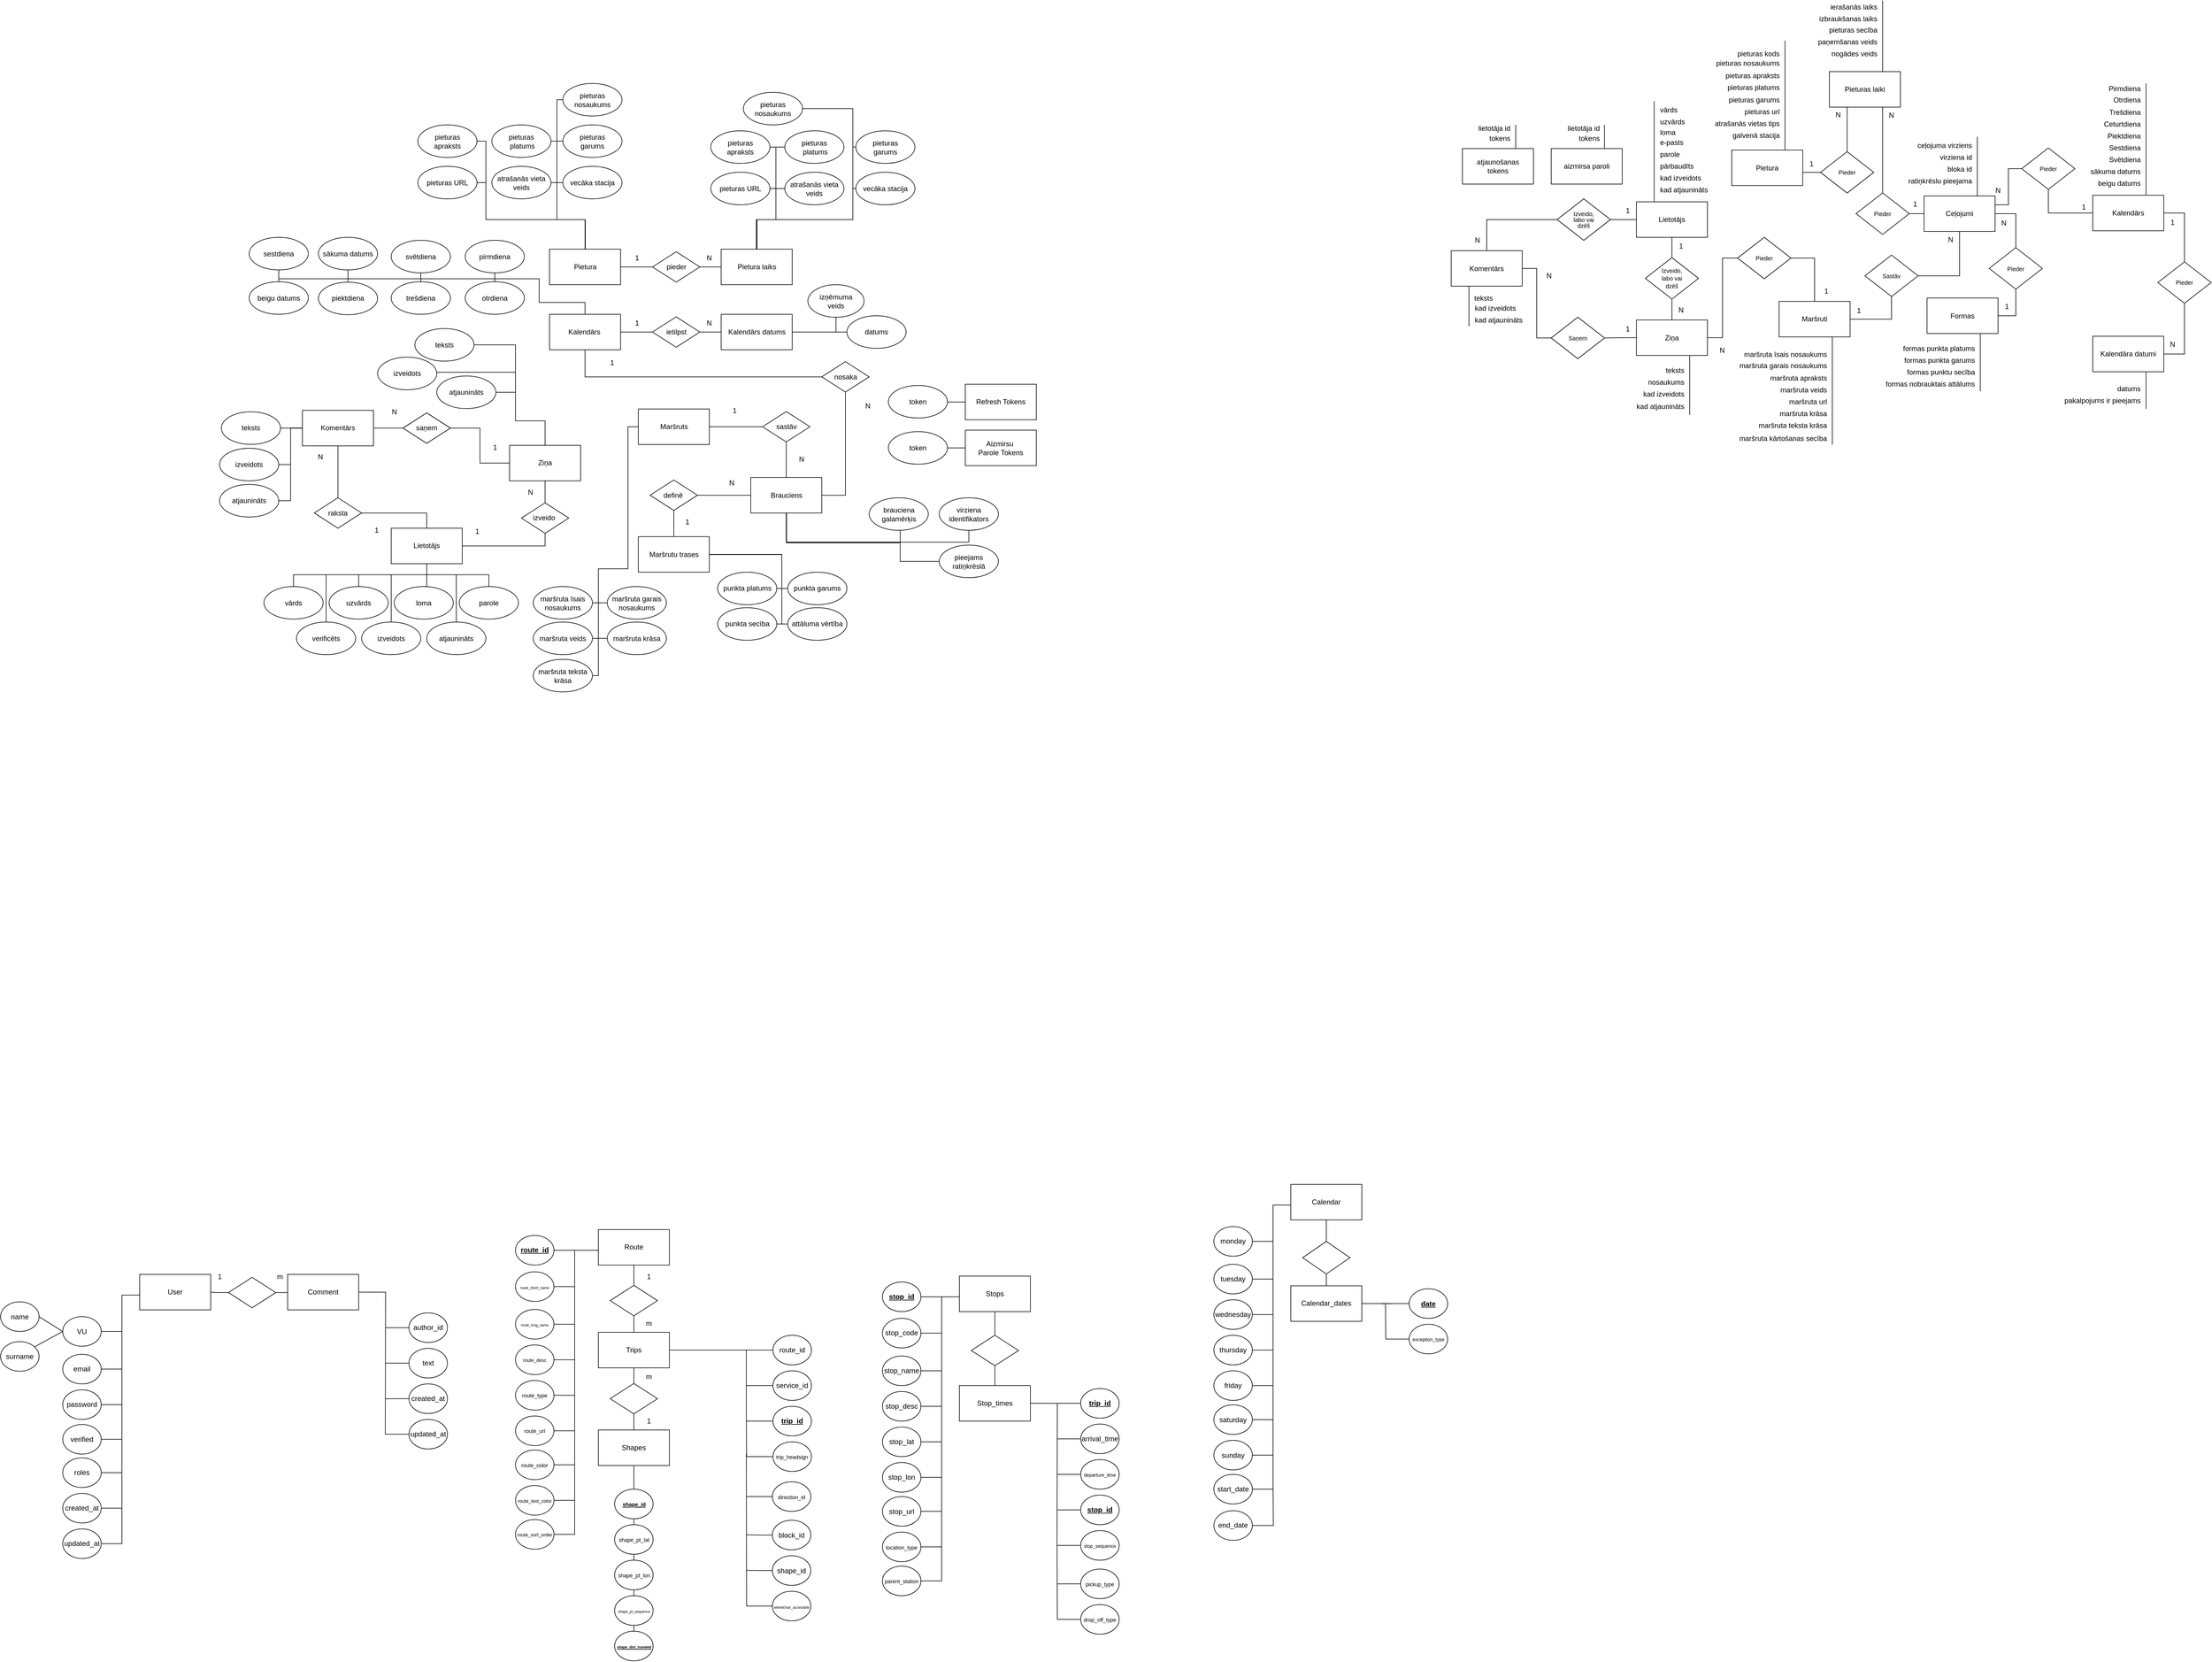 <mxfile version="21.3.6" type="device">
  <diagram id="giz9mvwU6z_DGshHOJeh" name="Page-1">
    <mxGraphModel dx="2874" dy="643" grid="1" gridSize="10" guides="1" tooltips="1" connect="1" arrows="0" fold="1" page="1" pageScale="1" pageWidth="827" pageHeight="1169" background="none" math="0" shadow="0">
      <root>
        <mxCell id="0" />
        <mxCell id="1" parent="0" />
        <mxCell id="VoiYS4UrSf8IiBcxm84w-45" style="edgeStyle=orthogonalEdgeStyle;rounded=0;orthogonalLoop=1;jettySize=auto;html=1;endArrow=none;endFill=0;" parent="1" source="VoiYS4UrSf8IiBcxm84w-2" edge="1">
          <mxGeometry relative="1" as="geometry">
            <mxPoint x="-1025" y="3662.12" as="targetPoint" />
            <Array as="points">
              <mxPoint x="-1025" y="3277.12" />
            </Array>
          </mxGeometry>
        </mxCell>
        <mxCell id="VoiYS4UrSf8IiBcxm84w-2" value="User" style="rounded=0;whiteSpace=wrap;html=1;" parent="1" vertex="1">
          <mxGeometry x="-995" y="3242.12" width="120" height="60" as="geometry" />
        </mxCell>
        <mxCell id="VoiYS4UrSf8IiBcxm84w-34" style="rounded=0;orthogonalLoop=1;jettySize=auto;html=1;exitX=0;exitY=0.5;exitDx=0;exitDy=0;entryX=1;entryY=0.5;entryDx=0;entryDy=0;endArrow=none;endFill=0;" parent="1" source="VoiYS4UrSf8IiBcxm84w-13" target="VoiYS4UrSf8IiBcxm84w-27" edge="1">
          <mxGeometry relative="1" as="geometry" />
        </mxCell>
        <mxCell id="VoiYS4UrSf8IiBcxm84w-47" style="edgeStyle=orthogonalEdgeStyle;rounded=0;orthogonalLoop=1;jettySize=auto;html=1;endArrow=none;endFill=0;" parent="1" source="VoiYS4UrSf8IiBcxm84w-13" edge="1">
          <mxGeometry relative="1" as="geometry">
            <mxPoint x="-1025" y="3338.52" as="targetPoint" />
          </mxGeometry>
        </mxCell>
        <mxCell id="VoiYS4UrSf8IiBcxm84w-13" value="VU" style="ellipse;whiteSpace=wrap;html=1;" parent="1" vertex="1">
          <mxGeometry x="-1125" y="3313.52" width="65" height="50" as="geometry" />
        </mxCell>
        <mxCell id="VoiYS4UrSf8IiBcxm84w-27" value="name" style="ellipse;whiteSpace=wrap;html=1;" parent="1" vertex="1">
          <mxGeometry x="-1230" y="3288.52" width="65" height="50" as="geometry" />
        </mxCell>
        <mxCell id="VoiYS4UrSf8IiBcxm84w-35" style="rounded=0;orthogonalLoop=1;jettySize=auto;html=1;exitX=1;exitY=0;exitDx=0;exitDy=0;entryX=0;entryY=0.5;entryDx=0;entryDy=0;endArrow=none;endFill=0;" parent="1" target="VoiYS4UrSf8IiBcxm84w-13" edge="1">
          <mxGeometry relative="1" as="geometry">
            <mxPoint x="-1130" y="3338.52" as="targetPoint" />
            <mxPoint x="-1174.698" y="3365.706" as="sourcePoint" />
          </mxGeometry>
        </mxCell>
        <mxCell id="VoiYS4UrSf8IiBcxm84w-28" value="surname" style="ellipse;whiteSpace=wrap;html=1;" parent="1" vertex="1">
          <mxGeometry x="-1230" y="3355.71" width="65" height="50" as="geometry" />
        </mxCell>
        <mxCell id="VoiYS4UrSf8IiBcxm84w-48" style="edgeStyle=orthogonalEdgeStyle;rounded=0;orthogonalLoop=1;jettySize=auto;html=1;endArrow=none;endFill=0;" parent="1" source="VoiYS4UrSf8IiBcxm84w-29" edge="1">
          <mxGeometry relative="1" as="geometry">
            <mxPoint x="-1025" y="3402.12" as="targetPoint" />
          </mxGeometry>
        </mxCell>
        <mxCell id="VoiYS4UrSf8IiBcxm84w-29" value="email" style="ellipse;whiteSpace=wrap;html=1;" parent="1" vertex="1">
          <mxGeometry x="-1125" y="3377.12" width="65" height="50" as="geometry" />
        </mxCell>
        <mxCell id="VoiYS4UrSf8IiBcxm84w-49" style="edgeStyle=orthogonalEdgeStyle;rounded=0;orthogonalLoop=1;jettySize=auto;html=1;endArrow=none;endFill=0;" parent="1" source="VoiYS4UrSf8IiBcxm84w-30" edge="1">
          <mxGeometry relative="1" as="geometry">
            <mxPoint x="-1025" y="3462.12" as="targetPoint" />
          </mxGeometry>
        </mxCell>
        <mxCell id="VoiYS4UrSf8IiBcxm84w-30" value="password" style="ellipse;whiteSpace=wrap;html=1;" parent="1" vertex="1">
          <mxGeometry x="-1125" y="3437.12" width="65" height="50" as="geometry" />
        </mxCell>
        <mxCell id="VoiYS4UrSf8IiBcxm84w-51" style="edgeStyle=orthogonalEdgeStyle;rounded=0;orthogonalLoop=1;jettySize=auto;html=1;endArrow=none;endFill=0;" parent="1" source="VoiYS4UrSf8IiBcxm84w-31" edge="1">
          <mxGeometry relative="1" as="geometry">
            <mxPoint x="-1025" y="3637.12" as="targetPoint" />
          </mxGeometry>
        </mxCell>
        <mxCell id="VoiYS4UrSf8IiBcxm84w-31" value="created_at" style="ellipse;whiteSpace=wrap;html=1;" parent="1" vertex="1">
          <mxGeometry x="-1125" y="3612.12" width="65" height="50" as="geometry" />
        </mxCell>
        <mxCell id="VoiYS4UrSf8IiBcxm84w-52" style="edgeStyle=orthogonalEdgeStyle;rounded=0;orthogonalLoop=1;jettySize=auto;html=1;endArrow=none;endFill=0;" parent="1" source="VoiYS4UrSf8IiBcxm84w-32" edge="1">
          <mxGeometry relative="1" as="geometry">
            <mxPoint x="-1025" y="3662.12" as="targetPoint" />
            <Array as="points">
              <mxPoint x="-1025" y="3697.12" />
            </Array>
          </mxGeometry>
        </mxCell>
        <mxCell id="VoiYS4UrSf8IiBcxm84w-32" value="updated_at" style="ellipse;whiteSpace=wrap;html=1;" parent="1" vertex="1">
          <mxGeometry x="-1125" y="3672.12" width="65" height="50" as="geometry" />
        </mxCell>
        <mxCell id="VoiYS4UrSf8IiBcxm84w-78" style="edgeStyle=orthogonalEdgeStyle;rounded=0;orthogonalLoop=1;jettySize=auto;html=1;endArrow=none;endFill=0;" parent="1" source="VoiYS4UrSf8IiBcxm84w-54" edge="1">
          <mxGeometry relative="1" as="geometry">
            <mxPoint x="-580" y="3500.72" as="targetPoint" />
          </mxGeometry>
        </mxCell>
        <mxCell id="VoiYS4UrSf8IiBcxm84w-54" value="Comment" style="rounded=0;whiteSpace=wrap;html=1;" parent="1" vertex="1">
          <mxGeometry x="-745" y="3242.12" width="120" height="60" as="geometry" />
        </mxCell>
        <mxCell id="VoiYS4UrSf8IiBcxm84w-83" style="edgeStyle=orthogonalEdgeStyle;rounded=0;orthogonalLoop=1;jettySize=auto;html=1;endArrow=none;endFill=0;" parent="1" source="VoiYS4UrSf8IiBcxm84w-62" edge="1">
          <mxGeometry relative="1" as="geometry">
            <mxPoint x="-580" y="3332.12" as="targetPoint" />
          </mxGeometry>
        </mxCell>
        <mxCell id="VoiYS4UrSf8IiBcxm84w-62" value="author_id" style="ellipse;whiteSpace=wrap;html=1;" parent="1" vertex="1">
          <mxGeometry x="-540" y="3307.12" width="65" height="50" as="geometry" />
        </mxCell>
        <mxCell id="VoiYS4UrSf8IiBcxm84w-82" style="edgeStyle=orthogonalEdgeStyle;rounded=0;orthogonalLoop=1;jettySize=auto;html=1;endArrow=none;endFill=0;" parent="1" source="VoiYS4UrSf8IiBcxm84w-64" edge="1">
          <mxGeometry relative="1" as="geometry">
            <mxPoint x="-580" y="3392.12" as="targetPoint" />
          </mxGeometry>
        </mxCell>
        <mxCell id="VoiYS4UrSf8IiBcxm84w-64" value="text" style="ellipse;whiteSpace=wrap;html=1;" parent="1" vertex="1">
          <mxGeometry x="-540" y="3367.12" width="65" height="50" as="geometry" />
        </mxCell>
        <mxCell id="VoiYS4UrSf8IiBcxm84w-81" style="edgeStyle=orthogonalEdgeStyle;rounded=0;orthogonalLoop=1;jettySize=auto;html=1;exitX=0;exitY=0.5;exitDx=0;exitDy=0;endArrow=none;endFill=0;" parent="1" source="VoiYS4UrSf8IiBcxm84w-66" edge="1">
          <mxGeometry relative="1" as="geometry">
            <mxPoint x="-580" y="3452.291" as="targetPoint" />
          </mxGeometry>
        </mxCell>
        <mxCell id="VoiYS4UrSf8IiBcxm84w-66" value="created_at" style="ellipse;whiteSpace=wrap;html=1;" parent="1" vertex="1">
          <mxGeometry x="-540" y="3427.12" width="65" height="50" as="geometry" />
        </mxCell>
        <mxCell id="VoiYS4UrSf8IiBcxm84w-79" style="edgeStyle=orthogonalEdgeStyle;rounded=0;orthogonalLoop=1;jettySize=auto;html=1;endArrow=none;endFill=0;" parent="1" source="VoiYS4UrSf8IiBcxm84w-68" edge="1">
          <mxGeometry relative="1" as="geometry">
            <mxPoint x="-580" y="3500.72" as="targetPoint" />
            <Array as="points">
              <mxPoint x="-580" y="3511.72" />
            </Array>
          </mxGeometry>
        </mxCell>
        <mxCell id="VoiYS4UrSf8IiBcxm84w-68" value="updated_at" style="ellipse;whiteSpace=wrap;html=1;" parent="1" vertex="1">
          <mxGeometry x="-540" y="3487.12" width="65" height="50" as="geometry" />
        </mxCell>
        <mxCell id="VoiYS4UrSf8IiBcxm84w-85" style="edgeStyle=orthogonalEdgeStyle;rounded=0;orthogonalLoop=1;jettySize=auto;html=1;endArrow=none;endFill=0;" parent="1" edge="1">
          <mxGeometry relative="1" as="geometry">
            <mxPoint x="-260" y="3501.41" as="targetPoint" />
            <Array as="points">
              <mxPoint x="-260" y="3201.41" />
            </Array>
            <mxPoint x="-220" y="3201.422" as="sourcePoint" />
          </mxGeometry>
        </mxCell>
        <mxCell id="VoiYS4UrSf8IiBcxm84w-86" value="Route" style="rounded=0;whiteSpace=wrap;html=1;" parent="1" vertex="1">
          <mxGeometry x="-220" y="3166.41" width="120" height="60" as="geometry" />
        </mxCell>
        <mxCell id="VoiYS4UrSf8IiBcxm84w-87" style="edgeStyle=orthogonalEdgeStyle;rounded=0;orthogonalLoop=1;jettySize=auto;html=1;endArrow=none;endFill=0;" parent="1" source="VoiYS4UrSf8IiBcxm84w-88" edge="1">
          <mxGeometry relative="1" as="geometry">
            <mxPoint x="-260" y="3262.81" as="targetPoint" />
          </mxGeometry>
        </mxCell>
        <mxCell id="VoiYS4UrSf8IiBcxm84w-88" value="&lt;font style=&quot;font-size: 6px;&quot;&gt;route_short_name &lt;/font&gt;" style="ellipse;whiteSpace=wrap;html=1;" parent="1" vertex="1">
          <mxGeometry x="-360" y="3237.81" width="65" height="50" as="geometry" />
        </mxCell>
        <mxCell id="VoiYS4UrSf8IiBcxm84w-89" style="edgeStyle=orthogonalEdgeStyle;rounded=0;orthogonalLoop=1;jettySize=auto;html=1;endArrow=none;endFill=0;" parent="1" source="VoiYS4UrSf8IiBcxm84w-90" edge="1">
          <mxGeometry relative="1" as="geometry">
            <mxPoint x="-260" y="3326.41" as="targetPoint" />
          </mxGeometry>
        </mxCell>
        <mxCell id="VoiYS4UrSf8IiBcxm84w-90" value="&lt;font style=&quot;font-size: 6px;&quot;&gt;route_long_name &lt;/font&gt;" style="ellipse;whiteSpace=wrap;html=1;" parent="1" vertex="1">
          <mxGeometry x="-360" y="3301.41" width="65" height="50" as="geometry" />
        </mxCell>
        <mxCell id="VoiYS4UrSf8IiBcxm84w-91" style="edgeStyle=orthogonalEdgeStyle;rounded=0;orthogonalLoop=1;jettySize=auto;html=1;endArrow=none;endFill=0;" parent="1" source="VoiYS4UrSf8IiBcxm84w-92" edge="1">
          <mxGeometry relative="1" as="geometry">
            <mxPoint x="-260" y="3386.41" as="targetPoint" />
          </mxGeometry>
        </mxCell>
        <mxCell id="VoiYS4UrSf8IiBcxm84w-92" value="&lt;font style=&quot;font-size: 8px;&quot;&gt;route_desc &lt;/font&gt;" style="ellipse;whiteSpace=wrap;html=1;" parent="1" vertex="1">
          <mxGeometry x="-360" y="3361.41" width="65" height="50" as="geometry" />
        </mxCell>
        <mxCell id="VoiYS4UrSf8IiBcxm84w-93" style="edgeStyle=orthogonalEdgeStyle;rounded=0;orthogonalLoop=1;jettySize=auto;html=1;endArrow=none;endFill=0;" parent="1" source="VoiYS4UrSf8IiBcxm84w-94" edge="1">
          <mxGeometry relative="1" as="geometry">
            <mxPoint x="-260" y="3446.41" as="targetPoint" />
          </mxGeometry>
        </mxCell>
        <mxCell id="VoiYS4UrSf8IiBcxm84w-94" value="&lt;font style=&quot;font-size: 9px;&quot;&gt;route_type &lt;/font&gt;" style="ellipse;whiteSpace=wrap;html=1;" parent="1" vertex="1">
          <mxGeometry x="-360" y="3421.41" width="65" height="50" as="geometry" />
        </mxCell>
        <mxCell id="VoiYS4UrSf8IiBcxm84w-95" style="edgeStyle=orthogonalEdgeStyle;rounded=0;orthogonalLoop=1;jettySize=auto;html=1;endArrow=none;endFill=0;" parent="1" source="VoiYS4UrSf8IiBcxm84w-96" edge="1">
          <mxGeometry relative="1" as="geometry">
            <mxPoint x="-260" y="3501.41" as="targetPoint" />
            <Array as="points">
              <mxPoint x="-260" y="3506.41" />
            </Array>
          </mxGeometry>
        </mxCell>
        <mxCell id="VoiYS4UrSf8IiBcxm84w-96" value="&lt;font style=&quot;font-size: 9px;&quot;&gt;route_url &lt;/font&gt;" style="ellipse;whiteSpace=wrap;html=1;" parent="1" vertex="1">
          <mxGeometry x="-360" y="3481.41" width="65" height="50" as="geometry" />
        </mxCell>
        <mxCell id="VoiYS4UrSf8IiBcxm84w-97" style="edgeStyle=orthogonalEdgeStyle;rounded=0;orthogonalLoop=1;jettySize=auto;html=1;endArrow=none;endFill=0;" parent="1" source="VoiYS4UrSf8IiBcxm84w-98" edge="1">
          <mxGeometry relative="1" as="geometry">
            <mxPoint x="-260" y="3201.41" as="targetPoint" />
          </mxGeometry>
        </mxCell>
        <mxCell id="VoiYS4UrSf8IiBcxm84w-98" value="route_id" style="ellipse;whiteSpace=wrap;html=1;fontStyle=5" parent="1" vertex="1">
          <mxGeometry x="-360" y="3176.41" width="65" height="50" as="geometry" />
        </mxCell>
        <mxCell id="VoiYS4UrSf8IiBcxm84w-99" style="edgeStyle=orthogonalEdgeStyle;rounded=0;orthogonalLoop=1;jettySize=auto;html=1;endArrow=none;endFill=0;" parent="1" source="VoiYS4UrSf8IiBcxm84w-100" edge="1">
          <mxGeometry relative="1" as="geometry">
            <mxPoint x="-260" y="3498.91" as="targetPoint" />
            <Array as="points">
              <mxPoint x="-260" y="3563.91" />
            </Array>
          </mxGeometry>
        </mxCell>
        <mxCell id="VoiYS4UrSf8IiBcxm84w-100" value="&lt;font style=&quot;font-size: 9px;&quot;&gt;route_color &lt;/font&gt;" style="ellipse;whiteSpace=wrap;html=1;" parent="1" vertex="1">
          <mxGeometry x="-360" y="3538.91" width="65" height="50" as="geometry" />
        </mxCell>
        <mxCell id="VoiYS4UrSf8IiBcxm84w-103" style="edgeStyle=orthogonalEdgeStyle;rounded=0;orthogonalLoop=1;jettySize=auto;html=1;endArrow=none;endFill=0;" parent="1" source="VoiYS4UrSf8IiBcxm84w-104" edge="1">
          <mxGeometry relative="1" as="geometry">
            <mxPoint x="-260" y="3618.91" as="targetPoint" />
            <Array as="points">
              <mxPoint x="-260" y="3623.91" />
            </Array>
          </mxGeometry>
        </mxCell>
        <mxCell id="VoiYS4UrSf8IiBcxm84w-104" value="&lt;font style=&quot;font-size: 8px;&quot;&gt;route_text_color &lt;/font&gt;" style="ellipse;whiteSpace=wrap;html=1;" parent="1" vertex="1">
          <mxGeometry x="-360" y="3598.91" width="65" height="50" as="geometry" />
        </mxCell>
        <mxCell id="VoiYS4UrSf8IiBcxm84w-105" style="edgeStyle=orthogonalEdgeStyle;rounded=0;orthogonalLoop=1;jettySize=auto;html=1;endArrow=none;endFill=0;" parent="1" source="VoiYS4UrSf8IiBcxm84w-106" edge="1">
          <mxGeometry relative="1" as="geometry">
            <mxPoint x="-260" y="3558.91" as="targetPoint" />
            <Array as="points">
              <mxPoint x="-260" y="3681.41" />
            </Array>
          </mxGeometry>
        </mxCell>
        <mxCell id="VoiYS4UrSf8IiBcxm84w-106" value="&lt;font style=&quot;font-size: 8px;&quot;&gt;route_sort_order &lt;/font&gt;" style="ellipse;whiteSpace=wrap;html=1;" parent="1" vertex="1">
          <mxGeometry x="-360" y="3656.41" width="65" height="50" as="geometry" />
        </mxCell>
        <mxCell id="NftTX4tSU2wIkaKykXaZ-4" style="edgeStyle=orthogonalEdgeStyle;rounded=0;orthogonalLoop=1;jettySize=auto;html=1;entryX=0.5;entryY=1;entryDx=0;entryDy=0;endArrow=none;endFill=0;" parent="1" source="VoiYS4UrSf8IiBcxm84w-108" target="VoiYS4UrSf8IiBcxm84w-225" edge="1">
          <mxGeometry relative="1" as="geometry" />
        </mxCell>
        <mxCell id="NftTX4tSU2wIkaKykXaZ-5" style="edgeStyle=orthogonalEdgeStyle;rounded=0;orthogonalLoop=1;jettySize=auto;html=1;entryX=0.5;entryY=0;entryDx=0;entryDy=0;endArrow=none;endFill=0;" parent="1" source="VoiYS4UrSf8IiBcxm84w-108" target="VoiYS4UrSf8IiBcxm84w-227" edge="1">
          <mxGeometry relative="1" as="geometry" />
        </mxCell>
        <mxCell id="VoiYS4UrSf8IiBcxm84w-108" value="Trips" style="rounded=0;whiteSpace=wrap;html=1;" parent="1" vertex="1">
          <mxGeometry x="-220" y="3340.01" width="120" height="60" as="geometry" />
        </mxCell>
        <mxCell id="VoiYS4UrSf8IiBcxm84w-109" style="edgeStyle=orthogonalEdgeStyle;rounded=0;orthogonalLoop=1;jettySize=auto;html=1;endArrow=none;endFill=0;entryX=1;entryY=0.5;entryDx=0;entryDy=0;" parent="1" source="VoiYS4UrSf8IiBcxm84w-110" target="VoiYS4UrSf8IiBcxm84w-108" edge="1">
          <mxGeometry relative="1" as="geometry">
            <mxPoint x="30" y="3375.01" as="targetPoint" />
            <Array as="points">
              <mxPoint x="30" y="3430.01" />
              <mxPoint x="30" y="3370.01" />
            </Array>
          </mxGeometry>
        </mxCell>
        <mxCell id="VoiYS4UrSf8IiBcxm84w-110" value="service_id " style="ellipse;whiteSpace=wrap;html=1;" parent="1" vertex="1">
          <mxGeometry x="75" y="3405.01" width="65" height="50" as="geometry" />
        </mxCell>
        <mxCell id="VoiYS4UrSf8IiBcxm84w-111" style="edgeStyle=orthogonalEdgeStyle;rounded=0;orthogonalLoop=1;jettySize=auto;html=1;endArrow=none;endFill=0;" parent="1" source="VoiYS4UrSf8IiBcxm84w-112" edge="1">
          <mxGeometry relative="1" as="geometry">
            <mxPoint x="30" y="3375.01" as="targetPoint" />
            <Array as="points">
              <mxPoint x="30" y="3490.01" />
              <mxPoint x="30" y="3435.01" />
            </Array>
          </mxGeometry>
        </mxCell>
        <mxCell id="VoiYS4UrSf8IiBcxm84w-112" value="&lt;b&gt;&lt;u&gt;trip_id &lt;/u&gt;&lt;/b&gt;" style="ellipse;whiteSpace=wrap;html=1;" parent="1" vertex="1">
          <mxGeometry x="75" y="3465.01" width="65" height="50" as="geometry" />
        </mxCell>
        <mxCell id="VoiYS4UrSf8IiBcxm84w-113" style="edgeStyle=orthogonalEdgeStyle;rounded=0;orthogonalLoop=1;jettySize=auto;html=1;exitX=0;exitY=0.5;exitDx=0;exitDy=0;endArrow=none;endFill=0;" parent="1" source="VoiYS4UrSf8IiBcxm84w-114" edge="1">
          <mxGeometry relative="1" as="geometry">
            <mxPoint x="30" y="3485.01" as="targetPoint" />
          </mxGeometry>
        </mxCell>
        <mxCell id="VoiYS4UrSf8IiBcxm84w-114" value="&lt;font style=&quot;font-size: 9px;&quot;&gt;trip_headsign &lt;/font&gt;" style="ellipse;whiteSpace=wrap;html=1;" parent="1" vertex="1">
          <mxGeometry x="75" y="3525.01" width="65" height="50" as="geometry" />
        </mxCell>
        <mxCell id="NftTX4tSU2wIkaKykXaZ-9" style="edgeStyle=orthogonalEdgeStyle;rounded=0;orthogonalLoop=1;jettySize=auto;html=1;endArrow=none;endFill=0;" parent="1" source="VoiYS4UrSf8IiBcxm84w-116" edge="1">
          <mxGeometry relative="1" as="geometry">
            <mxPoint x="30" y="3617.51" as="targetPoint" />
          </mxGeometry>
        </mxCell>
        <mxCell id="VoiYS4UrSf8IiBcxm84w-116" value="&lt;font style=&quot;font-size: 9px;&quot;&gt;direction_id &lt;/font&gt;" style="ellipse;whiteSpace=wrap;html=1;" parent="1" vertex="1">
          <mxGeometry x="74" y="3592.51" width="65" height="50" as="geometry" />
        </mxCell>
        <mxCell id="NftTX4tSU2wIkaKykXaZ-10" style="edgeStyle=orthogonalEdgeStyle;rounded=0;orthogonalLoop=1;jettySize=auto;html=1;exitX=0;exitY=0.5;exitDx=0;exitDy=0;endArrow=none;endFill=0;" parent="1" source="VoiYS4UrSf8IiBcxm84w-120" edge="1">
          <mxGeometry relative="1" as="geometry">
            <mxPoint x="30" y="3682.182" as="targetPoint" />
          </mxGeometry>
        </mxCell>
        <mxCell id="VoiYS4UrSf8IiBcxm84w-120" value="block_id " style="ellipse;whiteSpace=wrap;html=1;" parent="1" vertex="1">
          <mxGeometry x="74" y="3657.51" width="65" height="50" as="geometry" />
        </mxCell>
        <mxCell id="NftTX4tSU2wIkaKykXaZ-12" style="edgeStyle=orthogonalEdgeStyle;rounded=0;orthogonalLoop=1;jettySize=auto;html=1;exitX=0;exitY=0.5;exitDx=0;exitDy=0;endArrow=none;endFill=0;" parent="1" source="VoiYS4UrSf8IiBcxm84w-122" edge="1">
          <mxGeometry relative="1" as="geometry">
            <mxPoint x="30" y="3742.182" as="targetPoint" />
          </mxGeometry>
        </mxCell>
        <mxCell id="VoiYS4UrSf8IiBcxm84w-122" value="shape_id " style="ellipse;whiteSpace=wrap;html=1;" parent="1" vertex="1">
          <mxGeometry x="74" y="3717.51" width="65" height="50" as="geometry" />
        </mxCell>
        <mxCell id="NftTX4tSU2wIkaKykXaZ-13" style="edgeStyle=orthogonalEdgeStyle;rounded=0;orthogonalLoop=1;jettySize=auto;html=1;endArrow=none;endFill=0;" parent="1" source="VoiYS4UrSf8IiBcxm84w-124" edge="1">
          <mxGeometry relative="1" as="geometry">
            <mxPoint x="30" y="3545.01" as="targetPoint" />
          </mxGeometry>
        </mxCell>
        <mxCell id="VoiYS4UrSf8IiBcxm84w-124" value="&lt;font style=&quot;font-size: 6px;&quot;&gt;wheelchair_accessible &lt;/font&gt;" style="ellipse;whiteSpace=wrap;html=1;" parent="1" vertex="1">
          <mxGeometry x="74" y="3777.51" width="65" height="50" as="geometry" />
        </mxCell>
        <mxCell id="VoiYS4UrSf8IiBcxm84w-127" style="edgeStyle=orthogonalEdgeStyle;rounded=0;orthogonalLoop=1;jettySize=auto;html=1;endArrow=none;endFill=0;" parent="1" source="VoiYS4UrSf8IiBcxm84w-128" edge="1">
          <mxGeometry relative="1" as="geometry">
            <mxPoint x="360" y="3580" as="targetPoint" />
            <Array as="points">
              <mxPoint x="360" y="3280" />
            </Array>
          </mxGeometry>
        </mxCell>
        <mxCell id="VoiYS4UrSf8IiBcxm84w-244" value="" style="edgeStyle=orthogonalEdgeStyle;rounded=0;orthogonalLoop=1;jettySize=auto;html=1;endArrow=none;endFill=0;" parent="1" source="VoiYS4UrSf8IiBcxm84w-128" target="VoiYS4UrSf8IiBcxm84w-228" edge="1">
          <mxGeometry relative="1" as="geometry" />
        </mxCell>
        <mxCell id="VoiYS4UrSf8IiBcxm84w-128" value="Stops" style="rounded=0;whiteSpace=wrap;html=1;" parent="1" vertex="1">
          <mxGeometry x="390" y="3245" width="120" height="60" as="geometry" />
        </mxCell>
        <mxCell id="VoiYS4UrSf8IiBcxm84w-129" style="edgeStyle=orthogonalEdgeStyle;rounded=0;orthogonalLoop=1;jettySize=auto;html=1;endArrow=none;endFill=0;" parent="1" source="VoiYS4UrSf8IiBcxm84w-130" edge="1">
          <mxGeometry relative="1" as="geometry">
            <mxPoint x="360" y="3341.4" as="targetPoint" />
          </mxGeometry>
        </mxCell>
        <mxCell id="VoiYS4UrSf8IiBcxm84w-130" value="stop_code " style="ellipse;whiteSpace=wrap;html=1;" parent="1" vertex="1">
          <mxGeometry x="260" y="3316.4" width="65" height="50" as="geometry" />
        </mxCell>
        <mxCell id="VoiYS4UrSf8IiBcxm84w-131" style="edgeStyle=orthogonalEdgeStyle;rounded=0;orthogonalLoop=1;jettySize=auto;html=1;endArrow=none;endFill=0;" parent="1" source="VoiYS4UrSf8IiBcxm84w-132" edge="1">
          <mxGeometry relative="1" as="geometry">
            <mxPoint x="360" y="3405" as="targetPoint" />
          </mxGeometry>
        </mxCell>
        <mxCell id="VoiYS4UrSf8IiBcxm84w-132" value="stop_name " style="ellipse;whiteSpace=wrap;html=1;" parent="1" vertex="1">
          <mxGeometry x="260" y="3380" width="65" height="50" as="geometry" />
        </mxCell>
        <mxCell id="VoiYS4UrSf8IiBcxm84w-133" style="edgeStyle=orthogonalEdgeStyle;rounded=0;orthogonalLoop=1;jettySize=auto;html=1;endArrow=none;endFill=0;" parent="1" source="VoiYS4UrSf8IiBcxm84w-134" edge="1">
          <mxGeometry relative="1" as="geometry">
            <mxPoint x="360" y="3465" as="targetPoint" />
          </mxGeometry>
        </mxCell>
        <mxCell id="VoiYS4UrSf8IiBcxm84w-134" value="stop_desc " style="ellipse;whiteSpace=wrap;html=1;" parent="1" vertex="1">
          <mxGeometry x="260" y="3440" width="65" height="50" as="geometry" />
        </mxCell>
        <mxCell id="VoiYS4UrSf8IiBcxm84w-135" style="edgeStyle=orthogonalEdgeStyle;rounded=0;orthogonalLoop=1;jettySize=auto;html=1;endArrow=none;endFill=0;" parent="1" source="VoiYS4UrSf8IiBcxm84w-136" edge="1">
          <mxGeometry relative="1" as="geometry">
            <mxPoint x="360" y="3525" as="targetPoint" />
          </mxGeometry>
        </mxCell>
        <mxCell id="VoiYS4UrSf8IiBcxm84w-136" value="stop_lat " style="ellipse;whiteSpace=wrap;html=1;" parent="1" vertex="1">
          <mxGeometry x="260" y="3500" width="65" height="50" as="geometry" />
        </mxCell>
        <mxCell id="VoiYS4UrSf8IiBcxm84w-137" style="edgeStyle=orthogonalEdgeStyle;rounded=0;orthogonalLoop=1;jettySize=auto;html=1;endArrow=none;endFill=0;" parent="1" source="VoiYS4UrSf8IiBcxm84w-138" edge="1">
          <mxGeometry relative="1" as="geometry">
            <mxPoint x="360" y="3580" as="targetPoint" />
            <Array as="points">
              <mxPoint x="360" y="3585" />
            </Array>
          </mxGeometry>
        </mxCell>
        <mxCell id="VoiYS4UrSf8IiBcxm84w-138" value="stop_lon " style="ellipse;whiteSpace=wrap;html=1;" parent="1" vertex="1">
          <mxGeometry x="260" y="3560" width="65" height="50" as="geometry" />
        </mxCell>
        <mxCell id="VoiYS4UrSf8IiBcxm84w-139" style="edgeStyle=orthogonalEdgeStyle;rounded=0;orthogonalLoop=1;jettySize=auto;html=1;endArrow=none;endFill=0;" parent="1" source="VoiYS4UrSf8IiBcxm84w-140" edge="1">
          <mxGeometry relative="1" as="geometry">
            <mxPoint x="360" y="3280" as="targetPoint" />
          </mxGeometry>
        </mxCell>
        <mxCell id="VoiYS4UrSf8IiBcxm84w-140" value="stop_id " style="ellipse;whiteSpace=wrap;html=1;fontStyle=5" parent="1" vertex="1">
          <mxGeometry x="260" y="3255" width="65" height="50" as="geometry" />
        </mxCell>
        <mxCell id="VoiYS4UrSf8IiBcxm84w-141" style="edgeStyle=orthogonalEdgeStyle;rounded=0;orthogonalLoop=1;jettySize=auto;html=1;endArrow=none;endFill=0;" parent="1" source="VoiYS4UrSf8IiBcxm84w-142" edge="1">
          <mxGeometry relative="1" as="geometry">
            <mxPoint x="360" y="3577.5" as="targetPoint" />
            <Array as="points">
              <mxPoint x="360" y="3642.5" />
            </Array>
          </mxGeometry>
        </mxCell>
        <mxCell id="VoiYS4UrSf8IiBcxm84w-142" value="stop_url " style="ellipse;whiteSpace=wrap;html=1;" parent="1" vertex="1">
          <mxGeometry x="260" y="3617.5" width="65" height="50" as="geometry" />
        </mxCell>
        <mxCell id="VoiYS4UrSf8IiBcxm84w-143" style="edgeStyle=orthogonalEdgeStyle;rounded=0;orthogonalLoop=1;jettySize=auto;html=1;endArrow=none;endFill=0;" parent="1" source="VoiYS4UrSf8IiBcxm84w-144" edge="1">
          <mxGeometry relative="1" as="geometry">
            <mxPoint x="360" y="3697.5" as="targetPoint" />
            <Array as="points">
              <mxPoint x="360" y="3702.5" />
            </Array>
          </mxGeometry>
        </mxCell>
        <mxCell id="VoiYS4UrSf8IiBcxm84w-144" value="&lt;font style=&quot;font-size: 9px;&quot;&gt;location_type &lt;/font&gt;" style="ellipse;whiteSpace=wrap;html=1;" parent="1" vertex="1">
          <mxGeometry x="260" y="3677.5" width="65" height="50" as="geometry" />
        </mxCell>
        <mxCell id="VoiYS4UrSf8IiBcxm84w-145" style="edgeStyle=orthogonalEdgeStyle;rounded=0;orthogonalLoop=1;jettySize=auto;html=1;endArrow=none;endFill=0;" parent="1" source="VoiYS4UrSf8IiBcxm84w-146" edge="1">
          <mxGeometry relative="1" as="geometry">
            <mxPoint x="360" y="3637.5" as="targetPoint" />
            <Array as="points">
              <mxPoint x="360" y="3760" />
            </Array>
          </mxGeometry>
        </mxCell>
        <mxCell id="VoiYS4UrSf8IiBcxm84w-146" value="&lt;font style=&quot;font-size: 9px;&quot;&gt;parent_station &lt;/font&gt;" style="ellipse;whiteSpace=wrap;html=1;" parent="1" vertex="1">
          <mxGeometry x="260" y="3735" width="65" height="50" as="geometry" />
        </mxCell>
        <mxCell id="VoiYS4UrSf8IiBcxm84w-149" style="edgeStyle=orthogonalEdgeStyle;rounded=0;orthogonalLoop=1;jettySize=auto;html=1;endArrow=none;endFill=0;" parent="1" source="VoiYS4UrSf8IiBcxm84w-150" edge="1">
          <mxGeometry relative="1" as="geometry">
            <mxPoint x="555" y="3688.6" as="targetPoint" />
          </mxGeometry>
        </mxCell>
        <mxCell id="VoiYS4UrSf8IiBcxm84w-150" value="Stop_times" style="rounded=0;whiteSpace=wrap;html=1;" parent="1" vertex="1">
          <mxGeometry x="390" y="3430" width="120" height="60" as="geometry" />
        </mxCell>
        <mxCell id="VoiYS4UrSf8IiBcxm84w-151" style="edgeStyle=orthogonalEdgeStyle;rounded=0;orthogonalLoop=1;jettySize=auto;html=1;endArrow=none;endFill=0;" parent="1" source="VoiYS4UrSf8IiBcxm84w-152" edge="1">
          <mxGeometry relative="1" as="geometry">
            <mxPoint x="555" y="3520" as="targetPoint" />
          </mxGeometry>
        </mxCell>
        <mxCell id="VoiYS4UrSf8IiBcxm84w-152" value="arrival_time " style="ellipse;whiteSpace=wrap;html=1;" parent="1" vertex="1">
          <mxGeometry x="595" y="3495" width="65" height="50" as="geometry" />
        </mxCell>
        <mxCell id="VoiYS4UrSf8IiBcxm84w-153" style="edgeStyle=orthogonalEdgeStyle;rounded=0;orthogonalLoop=1;jettySize=auto;html=1;endArrow=none;endFill=0;" parent="1" source="VoiYS4UrSf8IiBcxm84w-154" edge="1">
          <mxGeometry relative="1" as="geometry">
            <mxPoint x="555" y="3580" as="targetPoint" />
          </mxGeometry>
        </mxCell>
        <mxCell id="VoiYS4UrSf8IiBcxm84w-154" value="&lt;font style=&quot;font-size: 8px;&quot;&gt;departure_time &lt;/font&gt;" style="ellipse;whiteSpace=wrap;html=1;" parent="1" vertex="1">
          <mxGeometry x="595" y="3555" width="65" height="50" as="geometry" />
        </mxCell>
        <mxCell id="VoiYS4UrSf8IiBcxm84w-155" style="edgeStyle=orthogonalEdgeStyle;rounded=0;orthogonalLoop=1;jettySize=auto;html=1;exitX=0;exitY=0.5;exitDx=0;exitDy=0;endArrow=none;endFill=0;" parent="1" source="VoiYS4UrSf8IiBcxm84w-156" edge="1">
          <mxGeometry relative="1" as="geometry">
            <mxPoint x="555" y="3640.171" as="targetPoint" />
          </mxGeometry>
        </mxCell>
        <mxCell id="VoiYS4UrSf8IiBcxm84w-156" value="stop_id " style="ellipse;whiteSpace=wrap;html=1;fontStyle=5" parent="1" vertex="1">
          <mxGeometry x="595" y="3615" width="65" height="50" as="geometry" />
        </mxCell>
        <mxCell id="VoiYS4UrSf8IiBcxm84w-157" style="edgeStyle=orthogonalEdgeStyle;rounded=0;orthogonalLoop=1;jettySize=auto;html=1;endArrow=none;endFill=0;" parent="1" source="VoiYS4UrSf8IiBcxm84w-158" edge="1">
          <mxGeometry relative="1" as="geometry">
            <mxPoint x="555" y="3688.6" as="targetPoint" />
            <Array as="points">
              <mxPoint x="555" y="3699.6" />
            </Array>
          </mxGeometry>
        </mxCell>
        <mxCell id="VoiYS4UrSf8IiBcxm84w-158" value="&lt;font style=&quot;font-size: 8px;&quot;&gt;stop_sequence &lt;/font&gt;" style="ellipse;whiteSpace=wrap;html=1;" parent="1" vertex="1">
          <mxGeometry x="595" y="3675" width="65" height="50" as="geometry" />
        </mxCell>
        <mxCell id="VoiYS4UrSf8IiBcxm84w-159" style="edgeStyle=orthogonalEdgeStyle;rounded=0;orthogonalLoop=1;jettySize=auto;html=1;endArrow=none;endFill=0;" parent="1" source="VoiYS4UrSf8IiBcxm84w-160" edge="1">
          <mxGeometry relative="1" as="geometry">
            <mxPoint x="555" y="3460" as="targetPoint" />
          </mxGeometry>
        </mxCell>
        <mxCell id="VoiYS4UrSf8IiBcxm84w-160" value="trip_id " style="ellipse;whiteSpace=wrap;html=1;fontStyle=5" parent="1" vertex="1">
          <mxGeometry x="595" y="3435" width="65" height="50" as="geometry" />
        </mxCell>
        <mxCell id="VoiYS4UrSf8IiBcxm84w-161" style="edgeStyle=orthogonalEdgeStyle;rounded=0;orthogonalLoop=1;jettySize=auto;html=1;endArrow=none;endFill=0;" parent="1" source="VoiYS4UrSf8IiBcxm84w-162" edge="1">
          <mxGeometry relative="1" as="geometry">
            <mxPoint x="555" y="3765" as="targetPoint" />
          </mxGeometry>
        </mxCell>
        <mxCell id="VoiYS4UrSf8IiBcxm84w-162" value="&lt;font style=&quot;font-size: 9px;&quot;&gt;pickup_type &lt;/font&gt;" style="ellipse;whiteSpace=wrap;html=1;" parent="1" vertex="1">
          <mxGeometry x="595" y="3740" width="65" height="50" as="geometry" />
        </mxCell>
        <mxCell id="VoiYS4UrSf8IiBcxm84w-163" style="edgeStyle=orthogonalEdgeStyle;rounded=0;orthogonalLoop=1;jettySize=auto;html=1;exitX=0;exitY=0.5;exitDx=0;exitDy=0;endArrow=none;endFill=0;" parent="1" source="VoiYS4UrSf8IiBcxm84w-164" edge="1">
          <mxGeometry relative="1" as="geometry">
            <mxPoint x="555" y="3690" as="targetPoint" />
          </mxGeometry>
        </mxCell>
        <mxCell id="VoiYS4UrSf8IiBcxm84w-164" value="&lt;font style=&quot;font-size: 9px;&quot;&gt;drop_off_type &lt;/font&gt;" style="ellipse;whiteSpace=wrap;html=1;" parent="1" vertex="1">
          <mxGeometry x="595" y="3800" width="65" height="50" as="geometry" />
        </mxCell>
        <mxCell id="VoiYS4UrSf8IiBcxm84w-167" style="edgeStyle=orthogonalEdgeStyle;rounded=0;orthogonalLoop=1;jettySize=auto;html=1;endArrow=none;endFill=0;" parent="1" source="VoiYS4UrSf8IiBcxm84w-168" edge="1">
          <mxGeometry relative="1" as="geometry">
            <mxPoint x="920" y="3425" as="targetPoint" />
            <Array as="points">
              <mxPoint x="920" y="3125" />
            </Array>
          </mxGeometry>
        </mxCell>
        <mxCell id="VoiYS4UrSf8IiBcxm84w-168" value="Calendar" style="rounded=0;whiteSpace=wrap;html=1;" parent="1" vertex="1">
          <mxGeometry x="950" y="3090" width="120" height="60" as="geometry" />
        </mxCell>
        <mxCell id="VoiYS4UrSf8IiBcxm84w-169" style="edgeStyle=orthogonalEdgeStyle;rounded=0;orthogonalLoop=1;jettySize=auto;html=1;endArrow=none;endFill=0;" parent="1" source="VoiYS4UrSf8IiBcxm84w-170" edge="1">
          <mxGeometry relative="1" as="geometry">
            <mxPoint x="920" y="3186.4" as="targetPoint" />
          </mxGeometry>
        </mxCell>
        <mxCell id="VoiYS4UrSf8IiBcxm84w-170" value="monday " style="ellipse;whiteSpace=wrap;html=1;" parent="1" vertex="1">
          <mxGeometry x="820" y="3161.4" width="65" height="50" as="geometry" />
        </mxCell>
        <mxCell id="VoiYS4UrSf8IiBcxm84w-171" style="edgeStyle=orthogonalEdgeStyle;rounded=0;orthogonalLoop=1;jettySize=auto;html=1;endArrow=none;endFill=0;" parent="1" source="VoiYS4UrSf8IiBcxm84w-172" edge="1">
          <mxGeometry relative="1" as="geometry">
            <mxPoint x="920" y="3250" as="targetPoint" />
          </mxGeometry>
        </mxCell>
        <mxCell id="VoiYS4UrSf8IiBcxm84w-172" value="tuesday " style="ellipse;whiteSpace=wrap;html=1;" parent="1" vertex="1">
          <mxGeometry x="820" y="3225" width="65" height="50" as="geometry" />
        </mxCell>
        <mxCell id="VoiYS4UrSf8IiBcxm84w-173" style="edgeStyle=orthogonalEdgeStyle;rounded=0;orthogonalLoop=1;jettySize=auto;html=1;endArrow=none;endFill=0;" parent="1" source="VoiYS4UrSf8IiBcxm84w-174" edge="1">
          <mxGeometry relative="1" as="geometry">
            <mxPoint x="920" y="3310" as="targetPoint" />
          </mxGeometry>
        </mxCell>
        <mxCell id="VoiYS4UrSf8IiBcxm84w-174" value="wednesday " style="ellipse;whiteSpace=wrap;html=1;" parent="1" vertex="1">
          <mxGeometry x="820" y="3285" width="65" height="50" as="geometry" />
        </mxCell>
        <mxCell id="VoiYS4UrSf8IiBcxm84w-175" style="edgeStyle=orthogonalEdgeStyle;rounded=0;orthogonalLoop=1;jettySize=auto;html=1;endArrow=none;endFill=0;" parent="1" source="VoiYS4UrSf8IiBcxm84w-176" edge="1">
          <mxGeometry relative="1" as="geometry">
            <mxPoint x="920" y="3370" as="targetPoint" />
          </mxGeometry>
        </mxCell>
        <mxCell id="VoiYS4UrSf8IiBcxm84w-176" value="thursday " style="ellipse;whiteSpace=wrap;html=1;" parent="1" vertex="1">
          <mxGeometry x="820" y="3345" width="65" height="50" as="geometry" />
        </mxCell>
        <mxCell id="VoiYS4UrSf8IiBcxm84w-177" style="edgeStyle=orthogonalEdgeStyle;rounded=0;orthogonalLoop=1;jettySize=auto;html=1;endArrow=none;endFill=0;" parent="1" source="VoiYS4UrSf8IiBcxm84w-178" edge="1">
          <mxGeometry relative="1" as="geometry">
            <mxPoint x="920" y="3425" as="targetPoint" />
            <Array as="points">
              <mxPoint x="920" y="3430" />
            </Array>
          </mxGeometry>
        </mxCell>
        <mxCell id="VoiYS4UrSf8IiBcxm84w-178" value="friday" style="ellipse;whiteSpace=wrap;html=1;" parent="1" vertex="1">
          <mxGeometry x="820" y="3405" width="65" height="50" as="geometry" />
        </mxCell>
        <mxCell id="VoiYS4UrSf8IiBcxm84w-181" style="edgeStyle=orthogonalEdgeStyle;rounded=0;orthogonalLoop=1;jettySize=auto;html=1;endArrow=none;endFill=0;" parent="1" source="VoiYS4UrSf8IiBcxm84w-182" edge="1">
          <mxGeometry relative="1" as="geometry">
            <mxPoint x="920" y="3422.5" as="targetPoint" />
            <Array as="points">
              <mxPoint x="920" y="3487.5" />
            </Array>
          </mxGeometry>
        </mxCell>
        <mxCell id="VoiYS4UrSf8IiBcxm84w-182" value="saturday " style="ellipse;whiteSpace=wrap;html=1;" parent="1" vertex="1">
          <mxGeometry x="820" y="3462.5" width="65" height="50" as="geometry" />
        </mxCell>
        <mxCell id="VoiYS4UrSf8IiBcxm84w-183" style="edgeStyle=orthogonalEdgeStyle;rounded=0;orthogonalLoop=1;jettySize=auto;html=1;endArrow=none;endFill=0;" parent="1" source="VoiYS4UrSf8IiBcxm84w-184" edge="1">
          <mxGeometry relative="1" as="geometry">
            <mxPoint x="920" y="3542.5" as="targetPoint" />
            <Array as="points">
              <mxPoint x="920" y="3547.5" />
            </Array>
          </mxGeometry>
        </mxCell>
        <mxCell id="VoiYS4UrSf8IiBcxm84w-184" value="sunday " style="ellipse;whiteSpace=wrap;html=1;" parent="1" vertex="1">
          <mxGeometry x="820" y="3522.5" width="65" height="50" as="geometry" />
        </mxCell>
        <mxCell id="VoiYS4UrSf8IiBcxm84w-185" style="edgeStyle=orthogonalEdgeStyle;rounded=0;orthogonalLoop=1;jettySize=auto;html=1;endArrow=none;endFill=0;" parent="1" source="VoiYS4UrSf8IiBcxm84w-186" edge="1">
          <mxGeometry relative="1" as="geometry">
            <mxPoint x="920" y="3482.5" as="targetPoint" />
            <Array as="points">
              <mxPoint x="920" y="3605" />
            </Array>
          </mxGeometry>
        </mxCell>
        <mxCell id="VoiYS4UrSf8IiBcxm84w-186" value="start_date " style="ellipse;whiteSpace=wrap;html=1;" parent="1" vertex="1">
          <mxGeometry x="820" y="3580" width="65" height="50" as="geometry" />
        </mxCell>
        <mxCell id="VoiYS4UrSf8IiBcxm84w-206" style="edgeStyle=orthogonalEdgeStyle;rounded=0;orthogonalLoop=1;jettySize=auto;html=1;endArrow=none;endFill=0;" parent="1" source="VoiYS4UrSf8IiBcxm84w-189" edge="1">
          <mxGeometry relative="1" as="geometry">
            <mxPoint x="1120" y="3291.41" as="targetPoint" />
          </mxGeometry>
        </mxCell>
        <mxCell id="VoiYS4UrSf8IiBcxm84w-189" value="Calendar_dates" style="rounded=0;whiteSpace=wrap;html=1;" parent="1" vertex="1">
          <mxGeometry x="950" y="3261.41" width="120" height="60" as="geometry" />
        </mxCell>
        <mxCell id="VoiYS4UrSf8IiBcxm84w-190" style="edgeStyle=orthogonalEdgeStyle;rounded=0;orthogonalLoop=1;jettySize=auto;html=1;endArrow=none;endFill=0;" parent="1" source="VoiYS4UrSf8IiBcxm84w-191" edge="1">
          <mxGeometry relative="1" as="geometry">
            <mxPoint x="1105" y="3291.81" as="targetPoint" />
          </mxGeometry>
        </mxCell>
        <mxCell id="VoiYS4UrSf8IiBcxm84w-191" value="date&lt;span style=&quot;color: rgb(255, 255, 255); font-family: &amp;quot;Söhne Mono&amp;quot;, Monaco, &amp;quot;Andale Mono&amp;quot;, &amp;quot;Ubuntu Mono&amp;quot;, monospace; font-size: 14px; text-align: left; background-color: rgb(0, 0, 0);&quot;&gt;          &lt;/span&gt;" style="ellipse;whiteSpace=wrap;html=1;fontStyle=5" parent="1" vertex="1">
          <mxGeometry x="1150" y="3266.4" width="65" height="50" as="geometry" />
        </mxCell>
        <mxCell id="VoiYS4UrSf8IiBcxm84w-192" style="edgeStyle=orthogonalEdgeStyle;rounded=0;orthogonalLoop=1;jettySize=auto;html=1;endArrow=none;endFill=0;" parent="1" source="VoiYS4UrSf8IiBcxm84w-193" edge="1">
          <mxGeometry relative="1" as="geometry">
            <mxPoint x="1110" y="3292.82" as="targetPoint" />
          </mxGeometry>
        </mxCell>
        <mxCell id="VoiYS4UrSf8IiBcxm84w-193" value="&lt;font style=&quot;font-size: 8px;&quot;&gt;exception_type&lt;/font&gt;" style="ellipse;whiteSpace=wrap;html=1;" parent="1" vertex="1">
          <mxGeometry x="1150" y="3326.4" width="65" height="50" as="geometry" />
        </mxCell>
        <mxCell id="VoiYS4UrSf8IiBcxm84w-205" style="edgeStyle=orthogonalEdgeStyle;rounded=0;orthogonalLoop=1;jettySize=auto;html=1;endArrow=none;endFill=0;" parent="1" source="VoiYS4UrSf8IiBcxm84w-204" edge="1">
          <mxGeometry relative="1" as="geometry">
            <mxPoint x="920" y="3596.41" as="targetPoint" />
          </mxGeometry>
        </mxCell>
        <mxCell id="VoiYS4UrSf8IiBcxm84w-204" value="end_date " style="ellipse;whiteSpace=wrap;html=1;" parent="1" vertex="1">
          <mxGeometry x="820" y="3641.41" width="65" height="50" as="geometry" />
        </mxCell>
        <mxCell id="VoiYS4UrSf8IiBcxm84w-241" style="edgeStyle=orthogonalEdgeStyle;rounded=0;orthogonalLoop=1;jettySize=auto;html=1;entryX=0.5;entryY=0;entryDx=0;entryDy=0;endArrow=none;endFill=0;" parent="1" source="VoiYS4UrSf8IiBcxm84w-208" target="VoiYS4UrSf8IiBcxm84w-227" edge="1">
          <mxGeometry relative="1" as="geometry">
            <Array as="points">
              <mxPoint x="-160" y="3416.41" />
              <mxPoint x="-160" y="3416.41" />
            </Array>
          </mxGeometry>
        </mxCell>
        <mxCell id="NftTX4tSU2wIkaKykXaZ-28" style="edgeStyle=orthogonalEdgeStyle;rounded=0;orthogonalLoop=1;jettySize=auto;html=1;exitX=0.5;exitY=1;exitDx=0;exitDy=0;entryX=0.5;entryY=0;entryDx=0;entryDy=0;endArrow=none;endFill=0;" parent="1" source="VoiYS4UrSf8IiBcxm84w-208" target="VoiYS4UrSf8IiBcxm84w-218" edge="1">
          <mxGeometry relative="1" as="geometry" />
        </mxCell>
        <mxCell id="VoiYS4UrSf8IiBcxm84w-208" value="Shapes" style="rounded=0;whiteSpace=wrap;html=1;" parent="1" vertex="1">
          <mxGeometry x="-220" y="3505.01" width="120" height="60" as="geometry" />
        </mxCell>
        <mxCell id="NftTX4tSU2wIkaKykXaZ-30" style="edgeStyle=orthogonalEdgeStyle;rounded=0;orthogonalLoop=1;jettySize=auto;html=1;exitX=0.5;exitY=1;exitDx=0;exitDy=0;entryX=0.5;entryY=0;entryDx=0;entryDy=0;endArrow=none;endFill=0;" parent="1" source="VoiYS4UrSf8IiBcxm84w-210" target="VoiYS4UrSf8IiBcxm84w-212" edge="1">
          <mxGeometry relative="1" as="geometry" />
        </mxCell>
        <mxCell id="VoiYS4UrSf8IiBcxm84w-210" value="&lt;font style=&quot;font-size: 9px;&quot;&gt;shape_pt_lat &lt;/font&gt;" style="ellipse;whiteSpace=wrap;html=1;" parent="1" vertex="1">
          <mxGeometry x="-192.5" y="3665.01" width="65" height="50" as="geometry" />
        </mxCell>
        <mxCell id="NftTX4tSU2wIkaKykXaZ-31" style="edgeStyle=orthogonalEdgeStyle;rounded=0;orthogonalLoop=1;jettySize=auto;html=1;exitX=0.5;exitY=1;exitDx=0;exitDy=0;entryX=0.5;entryY=0;entryDx=0;entryDy=0;endArrow=none;endFill=0;" parent="1" source="VoiYS4UrSf8IiBcxm84w-212" target="VoiYS4UrSf8IiBcxm84w-214" edge="1">
          <mxGeometry relative="1" as="geometry" />
        </mxCell>
        <mxCell id="VoiYS4UrSf8IiBcxm84w-212" value="&lt;font style=&quot;font-size: 9px;&quot;&gt;shape_pt_lon &lt;/font&gt;" style="ellipse;whiteSpace=wrap;html=1;" parent="1" vertex="1">
          <mxGeometry x="-192.5" y="3725.01" width="65" height="50" as="geometry" />
        </mxCell>
        <mxCell id="NftTX4tSU2wIkaKykXaZ-32" style="edgeStyle=orthogonalEdgeStyle;rounded=0;orthogonalLoop=1;jettySize=auto;html=1;exitX=0.5;exitY=1;exitDx=0;exitDy=0;entryX=0.5;entryY=0;entryDx=0;entryDy=0;endArrow=none;endFill=0;" parent="1" source="VoiYS4UrSf8IiBcxm84w-214" target="VoiYS4UrSf8IiBcxm84w-216" edge="1">
          <mxGeometry relative="1" as="geometry" />
        </mxCell>
        <mxCell id="VoiYS4UrSf8IiBcxm84w-214" value="&lt;font style=&quot;font-size: 6px;&quot;&gt;shape_pt_sequence&lt;/font&gt;" style="ellipse;whiteSpace=wrap;html=1;" parent="1" vertex="1">
          <mxGeometry x="-192.5" y="3785.01" width="65" height="50" as="geometry" />
        </mxCell>
        <mxCell id="VoiYS4UrSf8IiBcxm84w-216" value="&lt;font style=&quot;font-size: 6px;&quot;&gt;shape_dist_traveled&lt;/font&gt;" style="ellipse;whiteSpace=wrap;html=1;fontStyle=5" parent="1" vertex="1">
          <mxGeometry x="-192.5" y="3845.01" width="65" height="50" as="geometry" />
        </mxCell>
        <mxCell id="NftTX4tSU2wIkaKykXaZ-29" style="edgeStyle=orthogonalEdgeStyle;rounded=0;orthogonalLoop=1;jettySize=auto;html=1;exitX=0.5;exitY=1;exitDx=0;exitDy=0;entryX=0.5;entryY=0;entryDx=0;entryDy=0;endArrow=none;endFill=0;" parent="1" source="VoiYS4UrSf8IiBcxm84w-218" target="VoiYS4UrSf8IiBcxm84w-210" edge="1">
          <mxGeometry relative="1" as="geometry" />
        </mxCell>
        <mxCell id="VoiYS4UrSf8IiBcxm84w-218" value="&lt;font style=&quot;font-size: 9px;&quot;&gt;shape_id &lt;/font&gt;" style="ellipse;whiteSpace=wrap;html=1;fontStyle=5" parent="1" vertex="1">
          <mxGeometry x="-192.5" y="3605.01" width="65" height="50" as="geometry" />
        </mxCell>
        <mxCell id="VoiYS4UrSf8IiBcxm84w-238" value="" style="edgeStyle=orthogonalEdgeStyle;rounded=0;orthogonalLoop=1;jettySize=auto;html=1;endArrow=none;endFill=0;" parent="1" source="VoiYS4UrSf8IiBcxm84w-225" edge="1">
          <mxGeometry relative="1" as="geometry">
            <mxPoint x="-159.941" y="3226.41" as="targetPoint" />
          </mxGeometry>
        </mxCell>
        <mxCell id="VoiYS4UrSf8IiBcxm84w-225" value="" style="rhombus;whiteSpace=wrap;html=1;" parent="1" vertex="1">
          <mxGeometry x="-200" y="3260.71" width="80" height="51.4" as="geometry" />
        </mxCell>
        <mxCell id="VoiYS4UrSf8IiBcxm84w-248" value="" style="edgeStyle=orthogonalEdgeStyle;rounded=0;orthogonalLoop=1;jettySize=auto;html=1;endArrow=none;endFill=0;" parent="1" source="VoiYS4UrSf8IiBcxm84w-226" target="VoiYS4UrSf8IiBcxm84w-2" edge="1">
          <mxGeometry relative="1" as="geometry" />
        </mxCell>
        <mxCell id="VoiYS4UrSf8IiBcxm84w-249" value="" style="edgeStyle=orthogonalEdgeStyle;rounded=0;orthogonalLoop=1;jettySize=auto;html=1;endArrow=none;endFill=0;" parent="1" source="VoiYS4UrSf8IiBcxm84w-226" target="VoiYS4UrSf8IiBcxm84w-54" edge="1">
          <mxGeometry relative="1" as="geometry" />
        </mxCell>
        <mxCell id="VoiYS4UrSf8IiBcxm84w-226" value="" style="rhombus;whiteSpace=wrap;html=1;" parent="1" vertex="1">
          <mxGeometry x="-845" y="3247.12" width="80" height="51.4" as="geometry" />
        </mxCell>
        <mxCell id="VoiYS4UrSf8IiBcxm84w-242" style="edgeStyle=orthogonalEdgeStyle;rounded=0;orthogonalLoop=1;jettySize=auto;html=1;endArrow=none;endFill=0;" parent="1" source="VoiYS4UrSf8IiBcxm84w-227" edge="1">
          <mxGeometry relative="1" as="geometry">
            <mxPoint x="-160" y="3486.41" as="targetPoint" />
          </mxGeometry>
        </mxCell>
        <mxCell id="VoiYS4UrSf8IiBcxm84w-227" value="" style="rhombus;whiteSpace=wrap;html=1;" parent="1" vertex="1">
          <mxGeometry x="-200" y="3426.41" width="80" height="51.4" as="geometry" />
        </mxCell>
        <mxCell id="VoiYS4UrSf8IiBcxm84w-243" value="" style="edgeStyle=orthogonalEdgeStyle;rounded=0;orthogonalLoop=1;jettySize=auto;html=1;endArrow=none;endFill=0;" parent="1" source="VoiYS4UrSf8IiBcxm84w-228" target="VoiYS4UrSf8IiBcxm84w-150" edge="1">
          <mxGeometry relative="1" as="geometry" />
        </mxCell>
        <mxCell id="VoiYS4UrSf8IiBcxm84w-228" value="" style="rhombus;whiteSpace=wrap;html=1;" parent="1" vertex="1">
          <mxGeometry x="410" y="3345" width="80" height="51.4" as="geometry" />
        </mxCell>
        <mxCell id="VoiYS4UrSf8IiBcxm84w-246" style="edgeStyle=orthogonalEdgeStyle;rounded=0;orthogonalLoop=1;jettySize=auto;html=1;entryX=0.5;entryY=1;entryDx=0;entryDy=0;endArrow=none;endFill=0;" parent="1" source="VoiYS4UrSf8IiBcxm84w-229" target="VoiYS4UrSf8IiBcxm84w-168" edge="1">
          <mxGeometry relative="1" as="geometry" />
        </mxCell>
        <mxCell id="VoiYS4UrSf8IiBcxm84w-247" style="edgeStyle=orthogonalEdgeStyle;rounded=0;orthogonalLoop=1;jettySize=auto;html=1;entryX=0.5;entryY=0;entryDx=0;entryDy=0;endArrow=none;endFill=0;" parent="1" source="VoiYS4UrSf8IiBcxm84w-229" target="VoiYS4UrSf8IiBcxm84w-189" edge="1">
          <mxGeometry relative="1" as="geometry" />
        </mxCell>
        <mxCell id="VoiYS4UrSf8IiBcxm84w-229" value="" style="rhombus;whiteSpace=wrap;html=1;" parent="1" vertex="1">
          <mxGeometry x="970" y="3186.41" width="80" height="55" as="geometry" />
        </mxCell>
        <mxCell id="NftTX4tSU2wIkaKykXaZ-1" style="edgeStyle=orthogonalEdgeStyle;rounded=0;orthogonalLoop=1;jettySize=auto;html=1;endArrow=none;endFill=0;" parent="1" source="NftTX4tSU2wIkaKykXaZ-2" edge="1">
          <mxGeometry relative="1" as="geometry">
            <mxPoint x="-1025" y="3520.71" as="targetPoint" />
          </mxGeometry>
        </mxCell>
        <mxCell id="NftTX4tSU2wIkaKykXaZ-2" value="verified" style="ellipse;whiteSpace=wrap;html=1;" parent="1" vertex="1">
          <mxGeometry x="-1125" y="3495.71" width="65" height="50" as="geometry" />
        </mxCell>
        <mxCell id="NftTX4tSU2wIkaKykXaZ-8" style="edgeStyle=orthogonalEdgeStyle;rounded=0;orthogonalLoop=1;jettySize=auto;html=1;exitX=0;exitY=0.5;exitDx=0;exitDy=0;entryX=1;entryY=0.5;entryDx=0;entryDy=0;endArrow=none;endFill=0;" parent="1" source="NftTX4tSU2wIkaKykXaZ-3" target="VoiYS4UrSf8IiBcxm84w-108" edge="1">
          <mxGeometry relative="1" as="geometry" />
        </mxCell>
        <mxCell id="NftTX4tSU2wIkaKykXaZ-3" value="route_id" style="ellipse;whiteSpace=wrap;html=1;" parent="1" vertex="1">
          <mxGeometry x="75" y="3345.01" width="65" height="50" as="geometry" />
        </mxCell>
        <mxCell id="NftTX4tSU2wIkaKykXaZ-33" value="1" style="text;html=1;align=center;verticalAlign=middle;resizable=0;points=[];autosize=1;strokeColor=none;fillColor=none;" parent="1" vertex="1">
          <mxGeometry x="-875" y="3230.71" width="30" height="30" as="geometry" />
        </mxCell>
        <mxCell id="NftTX4tSU2wIkaKykXaZ-34" value="&amp;nbsp;m" style="text;html=1;align=center;verticalAlign=middle;resizable=0;points=[];autosize=1;strokeColor=none;fillColor=none;" parent="1" vertex="1">
          <mxGeometry x="-780" y="3230.71" width="40" height="30" as="geometry" />
        </mxCell>
        <mxCell id="NftTX4tSU2wIkaKykXaZ-35" value="1" style="text;html=1;align=center;verticalAlign=middle;resizable=0;points=[];autosize=1;strokeColor=none;fillColor=none;" parent="1" vertex="1">
          <mxGeometry x="-150" y="3230.71" width="30" height="30" as="geometry" />
        </mxCell>
        <mxCell id="NftTX4tSU2wIkaKykXaZ-36" value="m" style="text;html=1;align=center;verticalAlign=middle;resizable=0;points=[];autosize=1;strokeColor=none;fillColor=none;" parent="1" vertex="1">
          <mxGeometry x="-150" y="3310.01" width="30" height="30" as="geometry" />
        </mxCell>
        <mxCell id="NftTX4tSU2wIkaKykXaZ-37" value="m" style="text;html=1;align=center;verticalAlign=middle;resizable=0;points=[];autosize=1;strokeColor=none;fillColor=none;" parent="1" vertex="1">
          <mxGeometry x="-150" y="3400.01" width="30" height="30" as="geometry" />
        </mxCell>
        <mxCell id="NftTX4tSU2wIkaKykXaZ-38" value="1" style="text;html=1;align=center;verticalAlign=middle;resizable=0;points=[];autosize=1;strokeColor=none;fillColor=none;" parent="1" vertex="1">
          <mxGeometry x="-150" y="3475.01" width="30" height="30" as="geometry" />
        </mxCell>
        <mxCell id="XMVoX9WNl8gJDdGY4Jgs-1" style="edgeStyle=orthogonalEdgeStyle;rounded=0;orthogonalLoop=1;jettySize=auto;html=1;endArrow=none;endFill=0;" parent="1" source="XMVoX9WNl8gJDdGY4Jgs-2" edge="1">
          <mxGeometry relative="1" as="geometry">
            <mxPoint x="-1025" y="3577.12" as="targetPoint" />
          </mxGeometry>
        </mxCell>
        <mxCell id="XMVoX9WNl8gJDdGY4Jgs-2" value="roles" style="ellipse;whiteSpace=wrap;html=1;" parent="1" vertex="1">
          <mxGeometry x="-1125" y="3552.12" width="65" height="50" as="geometry" />
        </mxCell>
        <mxCell id="JRj3u57FDcJ4VYcvqJ5s-39" style="edgeStyle=orthogonalEdgeStyle;rounded=0;orthogonalLoop=1;jettySize=auto;html=1;exitX=1;exitY=0.5;exitDx=0;exitDy=0;entryX=0.5;entryY=1;entryDx=0;entryDy=0;endArrow=none;endFill=0;" parent="1" source="JRj3u57FDcJ4VYcvqJ5s-1" target="JRj3u57FDcJ4VYcvqJ5s-38" edge="1">
          <mxGeometry relative="1" as="geometry" />
        </mxCell>
        <mxCell id="JRj3u57FDcJ4VYcvqJ5s-1" value="Lietotājs" style="rounded=0;whiteSpace=wrap;html=1;" parent="1" vertex="1">
          <mxGeometry x="-570" y="1981.4" width="120" height="60" as="geometry" />
        </mxCell>
        <mxCell id="JRj3u57FDcJ4VYcvqJ5s-2" value="Komentārs" style="rounded=0;whiteSpace=wrap;html=1;" parent="1" vertex="1">
          <mxGeometry x="-720" y="1782.3" width="120" height="60" as="geometry" />
        </mxCell>
        <mxCell id="JRj3u57FDcJ4VYcvqJ5s-16" style="edgeStyle=orthogonalEdgeStyle;rounded=0;orthogonalLoop=1;jettySize=auto;html=1;entryX=0;entryY=0.5;entryDx=0;entryDy=0;endArrow=none;endFill=0;" parent="1" source="JRj3u57FDcJ4VYcvqJ5s-3" target="JRj3u57FDcJ4VYcvqJ5s-11" edge="1">
          <mxGeometry relative="1" as="geometry" />
        </mxCell>
        <mxCell id="JRj3u57FDcJ4VYcvqJ5s-3" value="Maršruts" style="rounded=0;whiteSpace=wrap;html=1;" parent="1" vertex="1">
          <mxGeometry x="-152.5" y="1780" width="120" height="60" as="geometry" />
        </mxCell>
        <mxCell id="JRj3u57FDcJ4VYcvqJ5s-18" style="edgeStyle=orthogonalEdgeStyle;rounded=0;orthogonalLoop=1;jettySize=auto;html=1;entryX=1;entryY=0.5;entryDx=0;entryDy=0;endArrow=none;endFill=0;" parent="1" source="JRj3u57FDcJ4VYcvqJ5s-4" target="JRj3u57FDcJ4VYcvqJ5s-12" edge="1">
          <mxGeometry relative="1" as="geometry" />
        </mxCell>
        <mxCell id="JRj3u57FDcJ4VYcvqJ5s-61" style="edgeStyle=orthogonalEdgeStyle;rounded=0;orthogonalLoop=1;jettySize=auto;html=1;exitX=1;exitY=0.5;exitDx=0;exitDy=0;entryX=0.5;entryY=1;entryDx=0;entryDy=0;endArrow=none;endFill=0;" parent="1" source="JRj3u57FDcJ4VYcvqJ5s-4" target="JRj3u57FDcJ4VYcvqJ5s-59" edge="1">
          <mxGeometry relative="1" as="geometry" />
        </mxCell>
        <mxCell id="JRj3u57FDcJ4VYcvqJ5s-4" value="Brauciens" style="rounded=0;whiteSpace=wrap;html=1;" parent="1" vertex="1">
          <mxGeometry x="37.5" y="1895.7" width="120" height="60" as="geometry" />
        </mxCell>
        <mxCell id="JRj3u57FDcJ4VYcvqJ5s-5" value="Maršrutu trases" style="rounded=0;whiteSpace=wrap;html=1;" parent="1" vertex="1">
          <mxGeometry x="-152.5" y="1995.7" width="120" height="60" as="geometry" />
        </mxCell>
        <mxCell id="JRj3u57FDcJ4VYcvqJ5s-20" style="edgeStyle=orthogonalEdgeStyle;rounded=0;orthogonalLoop=1;jettySize=auto;html=1;entryX=0;entryY=0.5;entryDx=0;entryDy=0;endArrow=none;endFill=0;" parent="1" source="JRj3u57FDcJ4VYcvqJ5s-6" target="JRj3u57FDcJ4VYcvqJ5s-13" edge="1">
          <mxGeometry relative="1" as="geometry" />
        </mxCell>
        <mxCell id="JRj3u57FDcJ4VYcvqJ5s-6" value="Pietura" style="rounded=0;whiteSpace=wrap;html=1;" parent="1" vertex="1">
          <mxGeometry x="-302.5" y="1510" width="120" height="60" as="geometry" />
        </mxCell>
        <mxCell id="JRj3u57FDcJ4VYcvqJ5s-7" value="Pietura laiks" style="rounded=0;whiteSpace=wrap;html=1;" parent="1" vertex="1">
          <mxGeometry x="-12.5" y="1510" width="120" height="60" as="geometry" />
        </mxCell>
        <mxCell id="JRj3u57FDcJ4VYcvqJ5s-22" style="edgeStyle=orthogonalEdgeStyle;rounded=0;orthogonalLoop=1;jettySize=auto;html=1;entryX=0;entryY=0.5;entryDx=0;entryDy=0;endArrow=none;endFill=0;" parent="1" source="JRj3u57FDcJ4VYcvqJ5s-8" target="JRj3u57FDcJ4VYcvqJ5s-14" edge="1">
          <mxGeometry relative="1" as="geometry" />
        </mxCell>
        <mxCell id="JRj3u57FDcJ4VYcvqJ5s-62" style="edgeStyle=orthogonalEdgeStyle;rounded=0;orthogonalLoop=1;jettySize=auto;html=1;entryX=0;entryY=0.5;entryDx=0;entryDy=0;endArrow=none;endFill=0;" parent="1" source="JRj3u57FDcJ4VYcvqJ5s-8" target="JRj3u57FDcJ4VYcvqJ5s-59" edge="1">
          <mxGeometry relative="1" as="geometry">
            <Array as="points">
              <mxPoint x="-242" y="1726" />
            </Array>
          </mxGeometry>
        </mxCell>
        <mxCell id="JRj3u57FDcJ4VYcvqJ5s-8" value="Kalendārs&amp;nbsp;" style="rounded=0;whiteSpace=wrap;html=1;" parent="1" vertex="1">
          <mxGeometry x="-302.5" y="1620" width="120" height="60" as="geometry" />
        </mxCell>
        <mxCell id="JRj3u57FDcJ4VYcvqJ5s-166" style="edgeStyle=orthogonalEdgeStyle;rounded=0;orthogonalLoop=1;jettySize=auto;html=1;exitX=1;exitY=0.5;exitDx=0;exitDy=0;entryX=0;entryY=0.5;entryDx=0;entryDy=0;endArrow=none;endFill=0;" parent="1" source="JRj3u57FDcJ4VYcvqJ5s-9" target="JRj3u57FDcJ4VYcvqJ5s-165" edge="1">
          <mxGeometry relative="1" as="geometry" />
        </mxCell>
        <mxCell id="JRj3u57FDcJ4VYcvqJ5s-9" value="Kalendārs datums" style="rounded=0;whiteSpace=wrap;html=1;" parent="1" vertex="1">
          <mxGeometry x="-12.5" y="1620.0" width="120" height="60" as="geometry" />
        </mxCell>
        <mxCell id="JRj3u57FDcJ4VYcvqJ5s-26" style="edgeStyle=orthogonalEdgeStyle;rounded=0;orthogonalLoop=1;jettySize=auto;html=1;entryX=0.5;entryY=0;entryDx=0;entryDy=0;endArrow=none;endFill=0;" parent="1" source="JRj3u57FDcJ4VYcvqJ5s-10" target="JRj3u57FDcJ4VYcvqJ5s-1" edge="1">
          <mxGeometry relative="1" as="geometry" />
        </mxCell>
        <mxCell id="JRj3u57FDcJ4VYcvqJ5s-37" style="edgeStyle=orthogonalEdgeStyle;rounded=0;orthogonalLoop=1;jettySize=auto;html=1;entryX=0.5;entryY=1;entryDx=0;entryDy=0;endArrow=none;endFill=0;" parent="1" source="JRj3u57FDcJ4VYcvqJ5s-10" target="JRj3u57FDcJ4VYcvqJ5s-2" edge="1">
          <mxGeometry relative="1" as="geometry" />
        </mxCell>
        <mxCell id="JRj3u57FDcJ4VYcvqJ5s-10" value="raksta" style="rhombus;whiteSpace=wrap;html=1;" parent="1" vertex="1">
          <mxGeometry x="-700" y="1930.0" width="80" height="51.4" as="geometry" />
        </mxCell>
        <mxCell id="JRj3u57FDcJ4VYcvqJ5s-17" style="edgeStyle=orthogonalEdgeStyle;rounded=0;orthogonalLoop=1;jettySize=auto;html=1;entryX=0.5;entryY=0;entryDx=0;entryDy=0;endArrow=none;endFill=0;" parent="1" source="JRj3u57FDcJ4VYcvqJ5s-11" target="JRj3u57FDcJ4VYcvqJ5s-4" edge="1">
          <mxGeometry relative="1" as="geometry" />
        </mxCell>
        <mxCell id="JRj3u57FDcJ4VYcvqJ5s-11" value="sastāv " style="rhombus;whiteSpace=wrap;html=1;" parent="1" vertex="1">
          <mxGeometry x="57.5" y="1784.3" width="80" height="51.4" as="geometry" />
        </mxCell>
        <mxCell id="JRj3u57FDcJ4VYcvqJ5s-19" style="edgeStyle=orthogonalEdgeStyle;rounded=0;orthogonalLoop=1;jettySize=auto;html=1;endArrow=none;endFill=0;" parent="1" source="JRj3u57FDcJ4VYcvqJ5s-12" target="JRj3u57FDcJ4VYcvqJ5s-5" edge="1">
          <mxGeometry relative="1" as="geometry" />
        </mxCell>
        <mxCell id="JRj3u57FDcJ4VYcvqJ5s-12" value="definē&amp;nbsp; " style="rhombus;whiteSpace=wrap;html=1;" parent="1" vertex="1">
          <mxGeometry x="-132.5" y="1900" width="80" height="51.4" as="geometry" />
        </mxCell>
        <mxCell id="JRj3u57FDcJ4VYcvqJ5s-21" style="edgeStyle=orthogonalEdgeStyle;rounded=0;orthogonalLoop=1;jettySize=auto;html=1;entryX=0;entryY=0.5;entryDx=0;entryDy=0;endArrow=none;endFill=0;" parent="1" source="JRj3u57FDcJ4VYcvqJ5s-13" target="JRj3u57FDcJ4VYcvqJ5s-7" edge="1">
          <mxGeometry relative="1" as="geometry" />
        </mxCell>
        <mxCell id="JRj3u57FDcJ4VYcvqJ5s-13" value="pieder " style="rhombus;whiteSpace=wrap;html=1;" parent="1" vertex="1">
          <mxGeometry x="-128.5" y="1514.3" width="80" height="51.4" as="geometry" />
        </mxCell>
        <mxCell id="JRj3u57FDcJ4VYcvqJ5s-23" style="edgeStyle=orthogonalEdgeStyle;rounded=0;orthogonalLoop=1;jettySize=auto;html=1;entryX=0;entryY=0.5;entryDx=0;entryDy=0;endArrow=none;endFill=0;" parent="1" source="JRj3u57FDcJ4VYcvqJ5s-14" target="JRj3u57FDcJ4VYcvqJ5s-9" edge="1">
          <mxGeometry relative="1" as="geometry" />
        </mxCell>
        <mxCell id="JRj3u57FDcJ4VYcvqJ5s-14" value="ietilpst" style="rhombus;whiteSpace=wrap;html=1;" parent="1" vertex="1">
          <mxGeometry x="-128.5" y="1624.3" width="80" height="51.4" as="geometry" />
        </mxCell>
        <mxCell id="JRj3u57FDcJ4VYcvqJ5s-27" value="Refresh Tokens" style="rounded=0;whiteSpace=wrap;html=1;" parent="1" vertex="1">
          <mxGeometry x="400" y="1738.2" width="120" height="60" as="geometry" />
        </mxCell>
        <mxCell id="JRj3u57FDcJ4VYcvqJ5s-28" value="Aizmirsu&amp;nbsp;&lt;br&gt;Parole&amp;nbsp;Tokens" style="rounded=0;whiteSpace=wrap;html=1;" parent="1" vertex="1">
          <mxGeometry x="400" y="1815.7" width="120" height="60" as="geometry" />
        </mxCell>
        <mxCell id="JRj3u57FDcJ4VYcvqJ5s-31" value="1" style="text;html=1;align=center;verticalAlign=middle;resizable=0;points=[];autosize=1;strokeColor=none;fillColor=none;" parent="1" vertex="1">
          <mxGeometry x="-5" y="1768" width="30" height="30" as="geometry" />
        </mxCell>
        <mxCell id="JRj3u57FDcJ4VYcvqJ5s-32" value="N" style="text;html=1;align=center;verticalAlign=middle;resizable=0;points=[];autosize=1;strokeColor=none;fillColor=none;" parent="1" vertex="1">
          <mxGeometry x="107.5" y="1850" width="30" height="30" as="geometry" />
        </mxCell>
        <mxCell id="JRj3u57FDcJ4VYcvqJ5s-33" value="N" style="text;html=1;align=center;verticalAlign=middle;resizable=0;points=[];autosize=1;strokeColor=none;fillColor=none;" parent="1" vertex="1">
          <mxGeometry x="-10" y="1890" width="30" height="30" as="geometry" />
        </mxCell>
        <mxCell id="JRj3u57FDcJ4VYcvqJ5s-34" value="1" style="text;html=1;align=center;verticalAlign=middle;resizable=0;points=[];autosize=1;strokeColor=none;fillColor=none;" parent="1" vertex="1">
          <mxGeometry x="-85" y="1955.7" width="30" height="30" as="geometry" />
        </mxCell>
        <mxCell id="JRj3u57FDcJ4VYcvqJ5s-41" style="edgeStyle=orthogonalEdgeStyle;rounded=0;orthogonalLoop=1;jettySize=auto;html=1;entryX=1;entryY=0.5;entryDx=0;entryDy=0;endArrow=none;endFill=0;" parent="1" source="JRj3u57FDcJ4VYcvqJ5s-35" target="JRj3u57FDcJ4VYcvqJ5s-36" edge="1">
          <mxGeometry relative="1" as="geometry" />
        </mxCell>
        <mxCell id="JRj3u57FDcJ4VYcvqJ5s-35" value="Ziņa" style="rounded=0;whiteSpace=wrap;html=1;" parent="1" vertex="1">
          <mxGeometry x="-370" y="1841.4" width="120" height="60" as="geometry" />
        </mxCell>
        <mxCell id="JRj3u57FDcJ4VYcvqJ5s-42" style="edgeStyle=orthogonalEdgeStyle;rounded=0;orthogonalLoop=1;jettySize=auto;html=1;exitX=0;exitY=0.5;exitDx=0;exitDy=0;entryX=1;entryY=0.5;entryDx=0;entryDy=0;endArrow=none;endFill=0;" parent="1" source="JRj3u57FDcJ4VYcvqJ5s-36" target="JRj3u57FDcJ4VYcvqJ5s-2" edge="1">
          <mxGeometry relative="1" as="geometry" />
        </mxCell>
        <mxCell id="JRj3u57FDcJ4VYcvqJ5s-36" value="" style="rhombus;whiteSpace=wrap;html=1;" parent="1" vertex="1">
          <mxGeometry x="-550" y="1786.6" width="80" height="51.4" as="geometry" />
        </mxCell>
        <mxCell id="JRj3u57FDcJ4VYcvqJ5s-40" style="edgeStyle=orthogonalEdgeStyle;rounded=0;orthogonalLoop=1;jettySize=auto;html=1;entryX=0.5;entryY=1;entryDx=0;entryDy=0;endArrow=none;endFill=0;" parent="1" source="JRj3u57FDcJ4VYcvqJ5s-38" target="JRj3u57FDcJ4VYcvqJ5s-35" edge="1">
          <mxGeometry relative="1" as="geometry" />
        </mxCell>
        <mxCell id="JRj3u57FDcJ4VYcvqJ5s-38" value="izveido&amp;nbsp;" style="rhombus;whiteSpace=wrap;html=1;" parent="1" vertex="1">
          <mxGeometry x="-350" y="1938.6" width="80" height="51.4" as="geometry" />
        </mxCell>
        <mxCell id="JRj3u57FDcJ4VYcvqJ5s-44" value="1" style="text;html=1;align=center;verticalAlign=middle;resizable=0;points=[];autosize=1;strokeColor=none;fillColor=none;" parent="1" vertex="1">
          <mxGeometry x="-440" y="1972.3" width="30" height="30" as="geometry" />
        </mxCell>
        <mxCell id="JRj3u57FDcJ4VYcvqJ5s-45" value="1" style="text;html=1;align=center;verticalAlign=middle;resizable=0;points=[];autosize=1;strokeColor=none;fillColor=none;" parent="1" vertex="1">
          <mxGeometry x="-610" y="1970" width="30" height="30" as="geometry" />
        </mxCell>
        <mxCell id="JRj3u57FDcJ4VYcvqJ5s-46" value="1" style="text;html=1;align=center;verticalAlign=middle;resizable=0;points=[];autosize=1;strokeColor=none;fillColor=none;" parent="1" vertex="1">
          <mxGeometry x="-410" y="1830" width="30" height="30" as="geometry" />
        </mxCell>
        <mxCell id="JRj3u57FDcJ4VYcvqJ5s-47" value="N" style="text;html=1;align=center;verticalAlign=middle;resizable=0;points=[];autosize=1;strokeColor=none;fillColor=none;" parent="1" vertex="1">
          <mxGeometry x="-350" y="1905.7" width="30" height="30" as="geometry" />
        </mxCell>
        <mxCell id="JRj3u57FDcJ4VYcvqJ5s-48" value="N" style="text;html=1;align=center;verticalAlign=middle;resizable=0;points=[];autosize=1;strokeColor=none;fillColor=none;" parent="1" vertex="1">
          <mxGeometry x="-705" y="1845.7" width="30" height="30" as="geometry" />
        </mxCell>
        <mxCell id="JRj3u57FDcJ4VYcvqJ5s-49" value="N" style="text;html=1;align=center;verticalAlign=middle;resizable=0;points=[];autosize=1;strokeColor=none;fillColor=none;" parent="1" vertex="1">
          <mxGeometry x="-580" y="1770" width="30" height="30" as="geometry" />
        </mxCell>
        <mxCell id="JRj3u57FDcJ4VYcvqJ5s-54" style="edgeStyle=orthogonalEdgeStyle;rounded=0;orthogonalLoop=1;jettySize=auto;html=1;entryX=0;entryY=0.5;entryDx=0;entryDy=0;endArrow=none;endFill=0;" parent="1" source="JRj3u57FDcJ4VYcvqJ5s-53" target="JRj3u57FDcJ4VYcvqJ5s-27" edge="1">
          <mxGeometry relative="1" as="geometry">
            <Array as="points">
              <mxPoint x="310" y="1768.2" />
            </Array>
          </mxGeometry>
        </mxCell>
        <mxCell id="JRj3u57FDcJ4VYcvqJ5s-53" value="token" style="ellipse;whiteSpace=wrap;html=1;" parent="1" vertex="1">
          <mxGeometry x="270" y="1740.2" width="100" height="55" as="geometry" />
        </mxCell>
        <mxCell id="JRj3u57FDcJ4VYcvqJ5s-57" style="edgeStyle=orthogonalEdgeStyle;rounded=0;orthogonalLoop=1;jettySize=auto;html=1;entryX=0;entryY=0.5;entryDx=0;entryDy=0;endArrow=none;endFill=0;" parent="1" source="JRj3u57FDcJ4VYcvqJ5s-56" target="JRj3u57FDcJ4VYcvqJ5s-28" edge="1">
          <mxGeometry relative="1" as="geometry" />
        </mxCell>
        <mxCell id="JRj3u57FDcJ4VYcvqJ5s-56" value="token" style="ellipse;whiteSpace=wrap;html=1;" parent="1" vertex="1">
          <mxGeometry x="270" y="1818.2" width="100" height="55" as="geometry" />
        </mxCell>
        <mxCell id="JRj3u57FDcJ4VYcvqJ5s-58" value="saņem " style="rhombus;whiteSpace=wrap;html=1;" parent="1" vertex="1">
          <mxGeometry x="-550" y="1786.6" width="80" height="51.4" as="geometry" />
        </mxCell>
        <mxCell id="JRj3u57FDcJ4VYcvqJ5s-59" value="nosaka" style="rhombus;whiteSpace=wrap;html=1;" parent="1" vertex="1">
          <mxGeometry x="157.5" y="1700" width="80" height="51.4" as="geometry" />
        </mxCell>
        <mxCell id="JRj3u57FDcJ4VYcvqJ5s-63" value="1" style="text;html=1;align=center;verticalAlign=middle;resizable=0;points=[];autosize=1;strokeColor=none;fillColor=none;" parent="1" vertex="1">
          <mxGeometry x="-170" y="1620" width="30" height="30" as="geometry" />
        </mxCell>
        <mxCell id="JRj3u57FDcJ4VYcvqJ5s-64" value="N" style="text;html=1;align=center;verticalAlign=middle;resizable=0;points=[];autosize=1;strokeColor=none;fillColor=none;" parent="1" vertex="1">
          <mxGeometry x="-48.5" y="1620" width="30" height="30" as="geometry" />
        </mxCell>
        <mxCell id="JRj3u57FDcJ4VYcvqJ5s-65" value="1" style="text;html=1;align=center;verticalAlign=middle;resizable=0;points=[];autosize=1;strokeColor=none;fillColor=none;" parent="1" vertex="1">
          <mxGeometry x="-170" y="1510" width="30" height="30" as="geometry" />
        </mxCell>
        <mxCell id="JRj3u57FDcJ4VYcvqJ5s-66" value="N" style="text;html=1;align=center;verticalAlign=middle;resizable=0;points=[];autosize=1;strokeColor=none;fillColor=none;" parent="1" vertex="1">
          <mxGeometry x="-48.5" y="1510" width="30" height="30" as="geometry" />
        </mxCell>
        <mxCell id="JRj3u57FDcJ4VYcvqJ5s-67" value="1" style="text;html=1;align=center;verticalAlign=middle;resizable=0;points=[];autosize=1;strokeColor=none;fillColor=none;" parent="1" vertex="1">
          <mxGeometry x="-212.5" y="1686.6" width="30" height="30" as="geometry" />
        </mxCell>
        <mxCell id="JRj3u57FDcJ4VYcvqJ5s-68" value="N" style="text;html=1;align=center;verticalAlign=middle;resizable=0;points=[];autosize=1;strokeColor=none;fillColor=none;" parent="1" vertex="1">
          <mxGeometry x="220" y="1760" width="30" height="30" as="geometry" />
        </mxCell>
        <mxCell id="JRj3u57FDcJ4VYcvqJ5s-82" style="edgeStyle=orthogonalEdgeStyle;rounded=0;orthogonalLoop=1;jettySize=auto;html=1;exitX=0.5;exitY=0;exitDx=0;exitDy=0;entryX=0.5;entryY=1;entryDx=0;entryDy=0;endArrow=none;endFill=0;" parent="1" source="JRj3u57FDcJ4VYcvqJ5s-69" target="JRj3u57FDcJ4VYcvqJ5s-1" edge="1">
          <mxGeometry relative="1" as="geometry">
            <Array as="points">
              <mxPoint x="-625" y="2060" />
              <mxPoint x="-510" y="2060" />
            </Array>
          </mxGeometry>
        </mxCell>
        <mxCell id="JRj3u57FDcJ4VYcvqJ5s-69" value="uzvārds" style="ellipse;whiteSpace=wrap;html=1;" parent="1" vertex="1">
          <mxGeometry x="-675" y="2080" width="100" height="55" as="geometry" />
        </mxCell>
        <mxCell id="JRj3u57FDcJ4VYcvqJ5s-81" style="edgeStyle=orthogonalEdgeStyle;rounded=0;orthogonalLoop=1;jettySize=auto;html=1;exitX=0.5;exitY=0;exitDx=0;exitDy=0;entryX=0.5;entryY=1;entryDx=0;entryDy=0;endArrow=none;endFill=0;" parent="1" source="JRj3u57FDcJ4VYcvqJ5s-70" target="JRj3u57FDcJ4VYcvqJ5s-1" edge="1">
          <mxGeometry relative="1" as="geometry" />
        </mxCell>
        <mxCell id="JRj3u57FDcJ4VYcvqJ5s-70" value="loma" style="ellipse;whiteSpace=wrap;html=1;" parent="1" vertex="1">
          <mxGeometry x="-565" y="2080" width="100" height="55" as="geometry" />
        </mxCell>
        <mxCell id="JRj3u57FDcJ4VYcvqJ5s-83" style="edgeStyle=orthogonalEdgeStyle;rounded=0;orthogonalLoop=1;jettySize=auto;html=1;exitX=0.5;exitY=0;exitDx=0;exitDy=0;entryX=0.5;entryY=1;entryDx=0;entryDy=0;endArrow=none;endFill=0;" parent="1" source="JRj3u57FDcJ4VYcvqJ5s-71" target="JRj3u57FDcJ4VYcvqJ5s-1" edge="1">
          <mxGeometry relative="1" as="geometry">
            <Array as="points">
              <mxPoint x="-735" y="2060" />
              <mxPoint x="-510" y="2060" />
            </Array>
          </mxGeometry>
        </mxCell>
        <mxCell id="JRj3u57FDcJ4VYcvqJ5s-71" value="vārds" style="ellipse;whiteSpace=wrap;html=1;" parent="1" vertex="1">
          <mxGeometry x="-785" y="2080" width="100" height="55" as="geometry" />
        </mxCell>
        <mxCell id="JRj3u57FDcJ4VYcvqJ5s-80" style="edgeStyle=orthogonalEdgeStyle;rounded=0;orthogonalLoop=1;jettySize=auto;html=1;exitX=0.5;exitY=0;exitDx=0;exitDy=0;entryX=0.5;entryY=1;entryDx=0;entryDy=0;endArrow=none;endFill=0;" parent="1" source="JRj3u57FDcJ4VYcvqJ5s-72" target="JRj3u57FDcJ4VYcvqJ5s-1" edge="1">
          <mxGeometry relative="1" as="geometry">
            <Array as="points">
              <mxPoint x="-405" y="2060" />
              <mxPoint x="-510" y="2060" />
            </Array>
          </mxGeometry>
        </mxCell>
        <mxCell id="JRj3u57FDcJ4VYcvqJ5s-72" value="parole" style="ellipse;whiteSpace=wrap;html=1;" parent="1" vertex="1">
          <mxGeometry x="-455" y="2080" width="100" height="55" as="geometry" />
        </mxCell>
        <mxCell id="JRj3u57FDcJ4VYcvqJ5s-87" style="edgeStyle=orthogonalEdgeStyle;rounded=0;orthogonalLoop=1;jettySize=auto;html=1;exitX=0.5;exitY=0;exitDx=0;exitDy=0;entryX=0.5;entryY=1;entryDx=0;entryDy=0;endArrow=none;endFill=0;" parent="1" source="JRj3u57FDcJ4VYcvqJ5s-84" target="JRj3u57FDcJ4VYcvqJ5s-1" edge="1">
          <mxGeometry relative="1" as="geometry">
            <Array as="points">
              <mxPoint x="-460" y="2060" />
              <mxPoint x="-510" y="2060" />
            </Array>
          </mxGeometry>
        </mxCell>
        <mxCell id="JRj3u57FDcJ4VYcvqJ5s-84" value="atjaunināts" style="ellipse;whiteSpace=wrap;html=1;" parent="1" vertex="1">
          <mxGeometry x="-510" y="2140" width="100" height="55" as="geometry" />
        </mxCell>
        <mxCell id="JRj3u57FDcJ4VYcvqJ5s-90" style="edgeStyle=orthogonalEdgeStyle;rounded=0;orthogonalLoop=1;jettySize=auto;html=1;exitX=0.5;exitY=0;exitDx=0;exitDy=0;entryX=0.5;entryY=1;entryDx=0;entryDy=0;endArrow=none;endFill=0;" parent="1" source="JRj3u57FDcJ4VYcvqJ5s-85" target="JRj3u57FDcJ4VYcvqJ5s-1" edge="1">
          <mxGeometry relative="1" as="geometry">
            <Array as="points">
              <mxPoint x="-570" y="2060" />
              <mxPoint x="-510" y="2060" />
            </Array>
          </mxGeometry>
        </mxCell>
        <mxCell id="JRj3u57FDcJ4VYcvqJ5s-85" value="izveidots" style="ellipse;whiteSpace=wrap;html=1;" parent="1" vertex="1">
          <mxGeometry x="-620" y="2140" width="100" height="55" as="geometry" />
        </mxCell>
        <mxCell id="JRj3u57FDcJ4VYcvqJ5s-88" style="edgeStyle=orthogonalEdgeStyle;rounded=0;orthogonalLoop=1;jettySize=auto;html=1;entryX=0.5;entryY=1;entryDx=0;entryDy=0;endArrow=none;endFill=0;" parent="1" source="JRj3u57FDcJ4VYcvqJ5s-86" target="JRj3u57FDcJ4VYcvqJ5s-1" edge="1">
          <mxGeometry relative="1" as="geometry">
            <Array as="points">
              <mxPoint x="-680" y="2060" />
              <mxPoint x="-510" y="2060" />
            </Array>
          </mxGeometry>
        </mxCell>
        <mxCell id="JRj3u57FDcJ4VYcvqJ5s-86" value="verificēts" style="ellipse;whiteSpace=wrap;html=1;" parent="1" vertex="1">
          <mxGeometry x="-730" y="2140" width="100" height="55" as="geometry" />
        </mxCell>
        <mxCell id="JRj3u57FDcJ4VYcvqJ5s-93" style="edgeStyle=orthogonalEdgeStyle;rounded=0;orthogonalLoop=1;jettySize=auto;html=1;exitX=1;exitY=0.5;exitDx=0;exitDy=0;entryX=0;entryY=0.5;entryDx=0;entryDy=0;endArrow=none;endFill=0;" parent="1" source="JRj3u57FDcJ4VYcvqJ5s-91" target="JRj3u57FDcJ4VYcvqJ5s-2" edge="1">
          <mxGeometry relative="1" as="geometry" />
        </mxCell>
        <mxCell id="JRj3u57FDcJ4VYcvqJ5s-91" value="teksts" style="ellipse;whiteSpace=wrap;html=1;" parent="1" vertex="1">
          <mxGeometry x="-857" y="1784.8" width="100" height="55" as="geometry" />
        </mxCell>
        <mxCell id="JRj3u57FDcJ4VYcvqJ5s-214" style="edgeStyle=orthogonalEdgeStyle;rounded=0;orthogonalLoop=1;jettySize=auto;html=1;exitX=1;exitY=0.5;exitDx=0;exitDy=0;entryX=0.5;entryY=0;entryDx=0;entryDy=0;endArrow=none;endFill=0;" parent="1" source="JRj3u57FDcJ4VYcvqJ5s-94" target="JRj3u57FDcJ4VYcvqJ5s-35" edge="1">
          <mxGeometry relative="1" as="geometry">
            <Array as="points">
              <mxPoint x="-360" y="1672" />
              <mxPoint x="-360" y="1800" />
              <mxPoint x="-310" y="1800" />
            </Array>
          </mxGeometry>
        </mxCell>
        <mxCell id="JRj3u57FDcJ4VYcvqJ5s-94" value="teksts" style="ellipse;whiteSpace=wrap;html=1;" parent="1" vertex="1">
          <mxGeometry x="-530" y="1644.1" width="100" height="55" as="geometry" />
        </mxCell>
        <mxCell id="JRj3u57FDcJ4VYcvqJ5s-113" style="edgeStyle=orthogonalEdgeStyle;rounded=0;orthogonalLoop=1;jettySize=auto;html=1;exitX=1;exitY=0.5;exitDx=0;exitDy=0;entryX=0.5;entryY=0;entryDx=0;entryDy=0;endArrow=none;endFill=0;" parent="1" source="JRj3u57FDcJ4VYcvqJ5s-97" target="JRj3u57FDcJ4VYcvqJ5s-6" edge="1">
          <mxGeometry relative="1" as="geometry">
            <Array as="points">
              <mxPoint x="-290" y="1398" />
              <mxPoint x="-290" y="1460" />
              <mxPoint x="-242" y="1460" />
            </Array>
          </mxGeometry>
        </mxCell>
        <mxCell id="JRj3u57FDcJ4VYcvqJ5s-97" value="atrašanās vieta veids" style="ellipse;whiteSpace=wrap;html=1;" parent="1" vertex="1">
          <mxGeometry x="-400" y="1370" width="100" height="55" as="geometry" />
        </mxCell>
        <mxCell id="JRj3u57FDcJ4VYcvqJ5s-109" style="edgeStyle=orthogonalEdgeStyle;rounded=0;orthogonalLoop=1;jettySize=auto;html=1;exitX=0;exitY=0.5;exitDx=0;exitDy=0;entryX=0.5;entryY=0;entryDx=0;entryDy=0;endArrow=none;endFill=0;" parent="1" source="JRj3u57FDcJ4VYcvqJ5s-98" target="JRj3u57FDcJ4VYcvqJ5s-6" edge="1">
          <mxGeometry relative="1" as="geometry">
            <Array as="points">
              <mxPoint x="-290" y="1398" />
              <mxPoint x="-290" y="1460" />
              <mxPoint x="-242" y="1460" />
            </Array>
          </mxGeometry>
        </mxCell>
        <mxCell id="JRj3u57FDcJ4VYcvqJ5s-98" value="vecāka stacija" style="ellipse;whiteSpace=wrap;html=1;" parent="1" vertex="1">
          <mxGeometry x="-280" y="1370" width="100" height="55" as="geometry" />
        </mxCell>
        <mxCell id="JRj3u57FDcJ4VYcvqJ5s-114" style="edgeStyle=orthogonalEdgeStyle;rounded=0;orthogonalLoop=1;jettySize=auto;html=1;exitX=0;exitY=0.5;exitDx=0;exitDy=0;entryX=0.5;entryY=0;entryDx=0;entryDy=0;endArrow=none;endFill=0;" parent="1" source="JRj3u57FDcJ4VYcvqJ5s-99" target="JRj3u57FDcJ4VYcvqJ5s-6" edge="1">
          <mxGeometry relative="1" as="geometry">
            <Array as="points">
              <mxPoint x="-290" y="1328" />
              <mxPoint x="-290" y="1460" />
              <mxPoint x="-242" y="1460" />
            </Array>
          </mxGeometry>
        </mxCell>
        <mxCell id="JRj3u57FDcJ4VYcvqJ5s-99" value="pieturas &lt;br&gt;garums" style="ellipse;whiteSpace=wrap;html=1;" parent="1" vertex="1">
          <mxGeometry x="-280" y="1300" width="100" height="55" as="geometry" />
        </mxCell>
        <mxCell id="JRj3u57FDcJ4VYcvqJ5s-115" style="edgeStyle=orthogonalEdgeStyle;rounded=0;orthogonalLoop=1;jettySize=auto;html=1;exitX=1;exitY=0.5;exitDx=0;exitDy=0;endArrow=none;endFill=0;" parent="1" source="JRj3u57FDcJ4VYcvqJ5s-100" target="JRj3u57FDcJ4VYcvqJ5s-6" edge="1">
          <mxGeometry relative="1" as="geometry">
            <Array as="points">
              <mxPoint x="-290" y="1328" />
              <mxPoint x="-290" y="1460" />
              <mxPoint x="-242" y="1460" />
            </Array>
          </mxGeometry>
        </mxCell>
        <mxCell id="JRj3u57FDcJ4VYcvqJ5s-100" value="pieturas&lt;br&gt;&amp;nbsp;platums" style="ellipse;whiteSpace=wrap;html=1;" parent="1" vertex="1">
          <mxGeometry x="-400" y="1300" width="100" height="55" as="geometry" />
        </mxCell>
        <mxCell id="JRj3u57FDcJ4VYcvqJ5s-116" style="edgeStyle=orthogonalEdgeStyle;rounded=0;orthogonalLoop=1;jettySize=auto;html=1;exitX=0;exitY=0.5;exitDx=0;exitDy=0;entryX=0.5;entryY=0;entryDx=0;entryDy=0;endArrow=none;endFill=0;" parent="1" source="JRj3u57FDcJ4VYcvqJ5s-102" target="JRj3u57FDcJ4VYcvqJ5s-6" edge="1">
          <mxGeometry relative="1" as="geometry">
            <Array as="points">
              <mxPoint x="-290" y="1258" />
              <mxPoint x="-290" y="1460" />
              <mxPoint x="-242" y="1460" />
            </Array>
          </mxGeometry>
        </mxCell>
        <mxCell id="JRj3u57FDcJ4VYcvqJ5s-102" value="pieturas nosaukums" style="ellipse;whiteSpace=wrap;html=1;" parent="1" vertex="1">
          <mxGeometry x="-280" y="1230" width="100" height="55" as="geometry" />
        </mxCell>
        <mxCell id="JRj3u57FDcJ4VYcvqJ5s-123" style="edgeStyle=orthogonalEdgeStyle;rounded=0;orthogonalLoop=1;jettySize=auto;html=1;exitX=1;exitY=0.5;exitDx=0;exitDy=0;entryX=0.5;entryY=0;entryDx=0;entryDy=0;endArrow=none;endFill=0;" parent="1" source="JRj3u57FDcJ4VYcvqJ5s-104" target="JRj3u57FDcJ4VYcvqJ5s-6" edge="1">
          <mxGeometry relative="1" as="geometry">
            <Array as="points">
              <mxPoint x="-410" y="1328" />
              <mxPoint x="-410" y="1460" />
              <mxPoint x="-242" y="1460" />
            </Array>
          </mxGeometry>
        </mxCell>
        <mxCell id="JRj3u57FDcJ4VYcvqJ5s-104" value="pieturas &lt;br&gt;apraksts" style="ellipse;whiteSpace=wrap;html=1;" parent="1" vertex="1">
          <mxGeometry x="-525" y="1300" width="100" height="55" as="geometry" />
        </mxCell>
        <mxCell id="JRj3u57FDcJ4VYcvqJ5s-118" style="edgeStyle=orthogonalEdgeStyle;rounded=0;orthogonalLoop=1;jettySize=auto;html=1;exitX=1;exitY=0.5;exitDx=0;exitDy=0;entryX=0.5;entryY=0;entryDx=0;entryDy=0;endArrow=none;endFill=0;" parent="1" source="JRj3u57FDcJ4VYcvqJ5s-105" target="JRj3u57FDcJ4VYcvqJ5s-6" edge="1">
          <mxGeometry relative="1" as="geometry">
            <Array as="points">
              <mxPoint x="-410" y="1398" />
              <mxPoint x="-410" y="1460" />
              <mxPoint x="-242" y="1460" />
            </Array>
          </mxGeometry>
        </mxCell>
        <mxCell id="JRj3u57FDcJ4VYcvqJ5s-105" value="pieturas URL" style="ellipse;whiteSpace=wrap;html=1;" parent="1" vertex="1">
          <mxGeometry x="-525" y="1370" width="100" height="55" as="geometry" />
        </mxCell>
        <mxCell id="JRj3u57FDcJ4VYcvqJ5s-151" style="edgeStyle=orthogonalEdgeStyle;rounded=0;orthogonalLoop=1;jettySize=auto;html=1;exitX=0;exitY=0.5;exitDx=0;exitDy=0;entryX=0.5;entryY=0;entryDx=0;entryDy=0;endArrow=none;endFill=0;" parent="1" source="JRj3u57FDcJ4VYcvqJ5s-131" target="JRj3u57FDcJ4VYcvqJ5s-7" edge="1">
          <mxGeometry relative="1" as="geometry">
            <Array as="points">
              <mxPoint x="80" y="1408" />
              <mxPoint x="80" y="1460" />
              <mxPoint x="47" y="1460" />
            </Array>
          </mxGeometry>
        </mxCell>
        <mxCell id="JRj3u57FDcJ4VYcvqJ5s-131" value="atrašanās vieta veids" style="ellipse;whiteSpace=wrap;html=1;" parent="1" vertex="1">
          <mxGeometry x="95" y="1380" width="100" height="55" as="geometry" />
        </mxCell>
        <mxCell id="JRj3u57FDcJ4VYcvqJ5s-150" style="edgeStyle=orthogonalEdgeStyle;rounded=0;orthogonalLoop=1;jettySize=auto;html=1;exitX=0;exitY=0.5;exitDx=0;exitDy=0;entryX=0.5;entryY=0;entryDx=0;entryDy=0;endArrow=none;endFill=0;" parent="1" source="JRj3u57FDcJ4VYcvqJ5s-132" target="JRj3u57FDcJ4VYcvqJ5s-7" edge="1">
          <mxGeometry relative="1" as="geometry">
            <Array as="points">
              <mxPoint x="210" y="1408" />
              <mxPoint x="210" y="1460" />
              <mxPoint x="47" y="1460" />
            </Array>
          </mxGeometry>
        </mxCell>
        <mxCell id="JRj3u57FDcJ4VYcvqJ5s-132" value="vecāka stacija" style="ellipse;whiteSpace=wrap;html=1;" parent="1" vertex="1">
          <mxGeometry x="215" y="1380" width="100" height="55" as="geometry" />
        </mxCell>
        <mxCell id="JRj3u57FDcJ4VYcvqJ5s-158" style="edgeStyle=orthogonalEdgeStyle;rounded=0;orthogonalLoop=1;jettySize=auto;html=1;exitX=0;exitY=0.5;exitDx=0;exitDy=0;entryX=0.5;entryY=0;entryDx=0;entryDy=0;endArrow=none;endFill=0;" parent="1" source="JRj3u57FDcJ4VYcvqJ5s-133" target="JRj3u57FDcJ4VYcvqJ5s-7" edge="1">
          <mxGeometry relative="1" as="geometry">
            <Array as="points">
              <mxPoint x="210" y="1338" />
              <mxPoint x="210" y="1460" />
              <mxPoint x="47" y="1460" />
            </Array>
          </mxGeometry>
        </mxCell>
        <mxCell id="JRj3u57FDcJ4VYcvqJ5s-133" value="pieturas &lt;br&gt;garums" style="ellipse;whiteSpace=wrap;html=1;" parent="1" vertex="1">
          <mxGeometry x="215" y="1310" width="100" height="55" as="geometry" />
        </mxCell>
        <mxCell id="JRj3u57FDcJ4VYcvqJ5s-155" style="edgeStyle=orthogonalEdgeStyle;rounded=0;orthogonalLoop=1;jettySize=auto;html=1;exitX=0;exitY=0.5;exitDx=0;exitDy=0;entryX=0.5;entryY=0;entryDx=0;entryDy=0;endArrow=none;endFill=0;" parent="1" source="JRj3u57FDcJ4VYcvqJ5s-134" target="JRj3u57FDcJ4VYcvqJ5s-7" edge="1">
          <mxGeometry relative="1" as="geometry">
            <Array as="points">
              <mxPoint x="80" y="1338" />
              <mxPoint x="80" y="1460" />
              <mxPoint x="47" y="1460" />
            </Array>
          </mxGeometry>
        </mxCell>
        <mxCell id="JRj3u57FDcJ4VYcvqJ5s-134" value="pieturas&lt;br&gt;&amp;nbsp;platums" style="ellipse;whiteSpace=wrap;html=1;" parent="1" vertex="1">
          <mxGeometry x="95" y="1310" width="100" height="55" as="geometry" />
        </mxCell>
        <mxCell id="JRj3u57FDcJ4VYcvqJ5s-164" style="edgeStyle=orthogonalEdgeStyle;rounded=0;orthogonalLoop=1;jettySize=auto;html=1;exitX=1;exitY=0.5;exitDx=0;exitDy=0;endArrow=none;endFill=0;" parent="1" source="JRj3u57FDcJ4VYcvqJ5s-136" target="JRj3u57FDcJ4VYcvqJ5s-7" edge="1">
          <mxGeometry relative="1" as="geometry">
            <Array as="points">
              <mxPoint x="210" y="1273" />
              <mxPoint x="210" y="1460" />
              <mxPoint x="48" y="1460" />
            </Array>
          </mxGeometry>
        </mxCell>
        <mxCell id="JRj3u57FDcJ4VYcvqJ5s-136" value="pieturas nosaukums" style="ellipse;whiteSpace=wrap;html=1;" parent="1" vertex="1">
          <mxGeometry x="25" y="1245" width="100" height="55" as="geometry" />
        </mxCell>
        <mxCell id="JRj3u57FDcJ4VYcvqJ5s-153" style="edgeStyle=orthogonalEdgeStyle;rounded=0;orthogonalLoop=1;jettySize=auto;html=1;exitX=1;exitY=0.5;exitDx=0;exitDy=0;entryX=0.5;entryY=0;entryDx=0;entryDy=0;endArrow=none;endFill=0;" parent="1" source="JRj3u57FDcJ4VYcvqJ5s-138" target="JRj3u57FDcJ4VYcvqJ5s-7" edge="1">
          <mxGeometry relative="1" as="geometry">
            <Array as="points">
              <mxPoint x="80" y="1338" />
              <mxPoint x="80" y="1460" />
              <mxPoint x="47" y="1460" />
            </Array>
          </mxGeometry>
        </mxCell>
        <mxCell id="JRj3u57FDcJ4VYcvqJ5s-138" value="pieturas &lt;br&gt;apraksts" style="ellipse;whiteSpace=wrap;html=1;" parent="1" vertex="1">
          <mxGeometry x="-30" y="1310" width="100" height="55" as="geometry" />
        </mxCell>
        <mxCell id="JRj3u57FDcJ4VYcvqJ5s-152" style="edgeStyle=orthogonalEdgeStyle;rounded=0;orthogonalLoop=1;jettySize=auto;html=1;exitX=1;exitY=0.5;exitDx=0;exitDy=0;endArrow=none;endFill=0;" parent="1" source="JRj3u57FDcJ4VYcvqJ5s-139" target="JRj3u57FDcJ4VYcvqJ5s-7" edge="1">
          <mxGeometry relative="1" as="geometry">
            <Array as="points">
              <mxPoint x="80" y="1408" />
              <mxPoint x="80" y="1460" />
              <mxPoint x="47" y="1460" />
            </Array>
          </mxGeometry>
        </mxCell>
        <mxCell id="JRj3u57FDcJ4VYcvqJ5s-139" value="pieturas URL" style="ellipse;whiteSpace=wrap;html=1;" parent="1" vertex="1">
          <mxGeometry x="-30" y="1380" width="100" height="55" as="geometry" />
        </mxCell>
        <mxCell id="JRj3u57FDcJ4VYcvqJ5s-165" value="datums" style="ellipse;whiteSpace=wrap;html=1;" parent="1" vertex="1">
          <mxGeometry x="200" y="1622.5" width="100" height="55" as="geometry" />
        </mxCell>
        <mxCell id="JRj3u57FDcJ4VYcvqJ5s-171" style="edgeStyle=orthogonalEdgeStyle;rounded=0;orthogonalLoop=1;jettySize=auto;html=1;exitX=0.5;exitY=1;exitDx=0;exitDy=0;endArrow=none;endFill=0;" parent="1" source="JRj3u57FDcJ4VYcvqJ5s-167" target="JRj3u57FDcJ4VYcvqJ5s-9" edge="1">
          <mxGeometry relative="1" as="geometry" />
        </mxCell>
        <mxCell id="JRj3u57FDcJ4VYcvqJ5s-167" value="izņēmuma &lt;br&gt;veids" style="ellipse;whiteSpace=wrap;html=1;" parent="1" vertex="1">
          <mxGeometry x="134" y="1570" width="95" height="55" as="geometry" />
        </mxCell>
        <mxCell id="JRj3u57FDcJ4VYcvqJ5s-183" style="edgeStyle=orthogonalEdgeStyle;rounded=0;orthogonalLoop=1;jettySize=auto;html=1;exitX=1;exitY=0.5;exitDx=0;exitDy=0;entryX=0;entryY=0.5;entryDx=0;entryDy=0;endArrow=none;endFill=0;" parent="1" source="JRj3u57FDcJ4VYcvqJ5s-172" target="JRj3u57FDcJ4VYcvqJ5s-3" edge="1">
          <mxGeometry relative="1" as="geometry">
            <Array as="points">
              <mxPoint x="-220" y="2108" />
              <mxPoint x="-220" y="2050" />
              <mxPoint x="-170" y="2050" />
              <mxPoint x="-170" y="1810" />
            </Array>
          </mxGeometry>
        </mxCell>
        <mxCell id="JRj3u57FDcJ4VYcvqJ5s-172" value="maršruta īsais nosaukums" style="ellipse;whiteSpace=wrap;html=1;" parent="1" vertex="1">
          <mxGeometry x="-330" y="2080" width="100" height="55" as="geometry" />
        </mxCell>
        <mxCell id="JRj3u57FDcJ4VYcvqJ5s-182" style="edgeStyle=orthogonalEdgeStyle;rounded=0;orthogonalLoop=1;jettySize=auto;html=1;exitX=0;exitY=0.5;exitDx=0;exitDy=0;entryX=0;entryY=0.5;entryDx=0;entryDy=0;endArrow=none;endFill=0;" parent="1" source="JRj3u57FDcJ4VYcvqJ5s-173" target="JRj3u57FDcJ4VYcvqJ5s-3" edge="1">
          <mxGeometry relative="1" as="geometry">
            <Array as="points">
              <mxPoint x="-220" y="2108" />
              <mxPoint x="-220" y="2050" />
              <mxPoint x="-170" y="2050" />
              <mxPoint x="-170" y="1810" />
            </Array>
          </mxGeometry>
        </mxCell>
        <mxCell id="JRj3u57FDcJ4VYcvqJ5s-173" value="maršruta garais nosaukums" style="ellipse;whiteSpace=wrap;html=1;" parent="1" vertex="1">
          <mxGeometry x="-205" y="2080" width="100" height="55" as="geometry" />
        </mxCell>
        <mxCell id="JRj3u57FDcJ4VYcvqJ5s-184" style="edgeStyle=orthogonalEdgeStyle;rounded=0;orthogonalLoop=1;jettySize=auto;html=1;exitX=1;exitY=0.5;exitDx=0;exitDy=0;entryX=0;entryY=0.5;entryDx=0;entryDy=0;endArrow=none;endFill=0;" parent="1" source="JRj3u57FDcJ4VYcvqJ5s-174" target="JRj3u57FDcJ4VYcvqJ5s-3" edge="1">
          <mxGeometry relative="1" as="geometry">
            <Array as="points">
              <mxPoint x="-220" y="2168" />
              <mxPoint x="-220" y="2050" />
              <mxPoint x="-170" y="2050" />
              <mxPoint x="-170" y="1810" />
            </Array>
          </mxGeometry>
        </mxCell>
        <mxCell id="JRj3u57FDcJ4VYcvqJ5s-174" value="maršruta veids" style="ellipse;whiteSpace=wrap;html=1;" parent="1" vertex="1">
          <mxGeometry x="-330" y="2140" width="100" height="55" as="geometry" />
        </mxCell>
        <mxCell id="JRj3u57FDcJ4VYcvqJ5s-181" style="edgeStyle=orthogonalEdgeStyle;rounded=0;orthogonalLoop=1;jettySize=auto;html=1;exitX=0;exitY=0.5;exitDx=0;exitDy=0;entryX=0;entryY=0.5;entryDx=0;entryDy=0;endArrow=none;endFill=0;" parent="1" source="JRj3u57FDcJ4VYcvqJ5s-175" target="JRj3u57FDcJ4VYcvqJ5s-3" edge="1">
          <mxGeometry relative="1" as="geometry">
            <Array as="points">
              <mxPoint x="-220" y="2168" />
              <mxPoint x="-220" y="2050" />
              <mxPoint x="-170" y="2050" />
              <mxPoint x="-170" y="1810" />
            </Array>
          </mxGeometry>
        </mxCell>
        <mxCell id="JRj3u57FDcJ4VYcvqJ5s-175" value="maršruta krāsa" style="ellipse;whiteSpace=wrap;html=1;" parent="1" vertex="1">
          <mxGeometry x="-205" y="2140" width="100" height="55" as="geometry" />
        </mxCell>
        <mxCell id="JRj3u57FDcJ4VYcvqJ5s-185" style="edgeStyle=orthogonalEdgeStyle;rounded=0;orthogonalLoop=1;jettySize=auto;html=1;exitX=1;exitY=0.5;exitDx=0;exitDy=0;entryX=0;entryY=0.5;entryDx=0;entryDy=0;endArrow=none;endFill=0;" parent="1" source="JRj3u57FDcJ4VYcvqJ5s-176" target="JRj3u57FDcJ4VYcvqJ5s-3" edge="1">
          <mxGeometry relative="1" as="geometry">
            <Array as="points">
              <mxPoint x="-220" y="2231" />
              <mxPoint x="-220" y="2050" />
              <mxPoint x="-170" y="2050" />
              <mxPoint x="-170" y="1810" />
            </Array>
          </mxGeometry>
        </mxCell>
        <mxCell id="JRj3u57FDcJ4VYcvqJ5s-176" value="maršruta teksta krāsa" style="ellipse;whiteSpace=wrap;html=1;" parent="1" vertex="1">
          <mxGeometry x="-330" y="2203" width="100" height="55" as="geometry" />
        </mxCell>
        <mxCell id="JRj3u57FDcJ4VYcvqJ5s-193" style="edgeStyle=orthogonalEdgeStyle;rounded=0;orthogonalLoop=1;jettySize=auto;html=1;exitX=0;exitY=0.5;exitDx=0;exitDy=0;endArrow=none;endFill=0;" parent="1" source="JRj3u57FDcJ4VYcvqJ5s-186" target="JRj3u57FDcJ4VYcvqJ5s-5" edge="1">
          <mxGeometry relative="1" as="geometry">
            <Array as="points">
              <mxPoint x="90" y="2083" />
              <mxPoint x="90" y="2026" />
            </Array>
          </mxGeometry>
        </mxCell>
        <mxCell id="JRj3u57FDcJ4VYcvqJ5s-186" value="punkta garums" style="ellipse;whiteSpace=wrap;html=1;" parent="1" vertex="1">
          <mxGeometry x="100" y="2055.7" width="100" height="55" as="geometry" />
        </mxCell>
        <mxCell id="JRj3u57FDcJ4VYcvqJ5s-194" style="edgeStyle=orthogonalEdgeStyle;rounded=0;orthogonalLoop=1;jettySize=auto;html=1;exitX=0;exitY=0.5;exitDx=0;exitDy=0;entryX=1;entryY=0.5;entryDx=0;entryDy=0;endArrow=none;endFill=0;" parent="1" source="JRj3u57FDcJ4VYcvqJ5s-187" target="JRj3u57FDcJ4VYcvqJ5s-5" edge="1">
          <mxGeometry relative="1" as="geometry">
            <Array as="points">
              <mxPoint x="90" y="2143" />
              <mxPoint x="90" y="2026" />
            </Array>
          </mxGeometry>
        </mxCell>
        <mxCell id="JRj3u57FDcJ4VYcvqJ5s-187" value="attāluma vērtība" style="ellipse;whiteSpace=wrap;html=1;" parent="1" vertex="1">
          <mxGeometry x="100" y="2115.7" width="100" height="55" as="geometry" />
        </mxCell>
        <mxCell id="JRj3u57FDcJ4VYcvqJ5s-192" style="edgeStyle=orthogonalEdgeStyle;rounded=0;orthogonalLoop=1;jettySize=auto;html=1;exitX=1;exitY=0.5;exitDx=0;exitDy=0;endArrow=none;endFill=0;" parent="1" source="JRj3u57FDcJ4VYcvqJ5s-188" target="JRj3u57FDcJ4VYcvqJ5s-5" edge="1">
          <mxGeometry relative="1" as="geometry">
            <Array as="points">
              <mxPoint x="90" y="2083" />
              <mxPoint x="90" y="2026" />
            </Array>
          </mxGeometry>
        </mxCell>
        <mxCell id="JRj3u57FDcJ4VYcvqJ5s-188" value="punkta platums" style="ellipse;whiteSpace=wrap;html=1;" parent="1" vertex="1">
          <mxGeometry x="-18.5" y="2055.7" width="100" height="55" as="geometry" />
        </mxCell>
        <mxCell id="JRj3u57FDcJ4VYcvqJ5s-191" style="edgeStyle=orthogonalEdgeStyle;rounded=0;orthogonalLoop=1;jettySize=auto;html=1;exitX=1;exitY=0.5;exitDx=0;exitDy=0;entryX=1;entryY=0.5;entryDx=0;entryDy=0;endArrow=none;endFill=0;" parent="1" source="JRj3u57FDcJ4VYcvqJ5s-189" target="JRj3u57FDcJ4VYcvqJ5s-5" edge="1">
          <mxGeometry relative="1" as="geometry">
            <Array as="points">
              <mxPoint x="90" y="2143" />
              <mxPoint x="90" y="2026" />
            </Array>
          </mxGeometry>
        </mxCell>
        <mxCell id="JRj3u57FDcJ4VYcvqJ5s-189" value="punkta secība" style="ellipse;whiteSpace=wrap;html=1;" parent="1" vertex="1">
          <mxGeometry x="-18.5" y="2115.7" width="100" height="55" as="geometry" />
        </mxCell>
        <mxCell id="JRj3u57FDcJ4VYcvqJ5s-206" style="edgeStyle=orthogonalEdgeStyle;rounded=0;orthogonalLoop=1;jettySize=auto;html=1;exitX=0.5;exitY=1;exitDx=0;exitDy=0;entryX=0.5;entryY=1;entryDx=0;entryDy=0;endArrow=none;endFill=0;" parent="1" source="JRj3u57FDcJ4VYcvqJ5s-195" target="JRj3u57FDcJ4VYcvqJ5s-4" edge="1">
          <mxGeometry relative="1" as="geometry" />
        </mxCell>
        <mxCell id="JRj3u57FDcJ4VYcvqJ5s-195" value="virziena identifikators" style="ellipse;whiteSpace=wrap;html=1;" parent="1" vertex="1">
          <mxGeometry x="356" y="1930.0" width="100" height="55" as="geometry" />
        </mxCell>
        <mxCell id="JRj3u57FDcJ4VYcvqJ5s-205" style="edgeStyle=orthogonalEdgeStyle;rounded=0;orthogonalLoop=1;jettySize=auto;html=1;exitX=0.5;exitY=1;exitDx=0;exitDy=0;entryX=0.5;entryY=1;entryDx=0;entryDy=0;endArrow=none;endFill=0;" parent="1" source="JRj3u57FDcJ4VYcvqJ5s-197" target="JRj3u57FDcJ4VYcvqJ5s-4" edge="1">
          <mxGeometry relative="1" as="geometry">
            <Array as="points">
              <mxPoint x="290" y="1985" />
              <mxPoint x="290" y="2005" />
              <mxPoint x="98" y="2005" />
            </Array>
          </mxGeometry>
        </mxCell>
        <mxCell id="JRj3u57FDcJ4VYcvqJ5s-197" value="brauciena galamērķis" style="ellipse;whiteSpace=wrap;html=1;" parent="1" vertex="1">
          <mxGeometry x="237.5" y="1930.0" width="100" height="55" as="geometry" />
        </mxCell>
        <mxCell id="JRj3u57FDcJ4VYcvqJ5s-204" style="edgeStyle=orthogonalEdgeStyle;rounded=0;orthogonalLoop=1;jettySize=auto;html=1;exitX=0;exitY=0.5;exitDx=0;exitDy=0;endArrow=none;endFill=0;" parent="1" source="JRj3u57FDcJ4VYcvqJ5s-198" target="JRj3u57FDcJ4VYcvqJ5s-4" edge="1">
          <mxGeometry relative="1" as="geometry">
            <Array as="points">
              <mxPoint x="290" y="2038" />
              <mxPoint x="290" y="2006" />
              <mxPoint x="98" y="2006" />
            </Array>
          </mxGeometry>
        </mxCell>
        <mxCell id="JRj3u57FDcJ4VYcvqJ5s-198" value="pieejams ratiņkrēslā" style="ellipse;whiteSpace=wrap;html=1;" parent="1" vertex="1">
          <mxGeometry x="356" y="2010.0" width="100" height="55" as="geometry" />
        </mxCell>
        <mxCell id="JRj3u57FDcJ4VYcvqJ5s-210" style="edgeStyle=orthogonalEdgeStyle;rounded=0;orthogonalLoop=1;jettySize=auto;html=1;exitX=1;exitY=0.5;exitDx=0;exitDy=0;entryX=0;entryY=0.5;entryDx=0;entryDy=0;endArrow=none;endFill=0;" parent="1" source="JRj3u57FDcJ4VYcvqJ5s-207" target="JRj3u57FDcJ4VYcvqJ5s-2" edge="1">
          <mxGeometry relative="1" as="geometry" />
        </mxCell>
        <mxCell id="JRj3u57FDcJ4VYcvqJ5s-207" value="atjaunināts" style="ellipse;whiteSpace=wrap;html=1;" parent="1" vertex="1">
          <mxGeometry x="-860" y="1907.5" width="100" height="55" as="geometry" />
        </mxCell>
        <mxCell id="JRj3u57FDcJ4VYcvqJ5s-209" style="edgeStyle=orthogonalEdgeStyle;rounded=0;orthogonalLoop=1;jettySize=auto;html=1;exitX=1;exitY=0.5;exitDx=0;exitDy=0;entryX=0;entryY=0.5;entryDx=0;entryDy=0;endArrow=none;endFill=0;" parent="1" source="JRj3u57FDcJ4VYcvqJ5s-208" target="JRj3u57FDcJ4VYcvqJ5s-2" edge="1">
          <mxGeometry relative="1" as="geometry" />
        </mxCell>
        <mxCell id="JRj3u57FDcJ4VYcvqJ5s-208" value="izveidots" style="ellipse;whiteSpace=wrap;html=1;" parent="1" vertex="1">
          <mxGeometry x="-860" y="1846.4" width="100" height="55" as="geometry" />
        </mxCell>
        <mxCell id="JRj3u57FDcJ4VYcvqJ5s-215" style="edgeStyle=orthogonalEdgeStyle;rounded=0;orthogonalLoop=1;jettySize=auto;html=1;exitX=1;exitY=0.5;exitDx=0;exitDy=0;entryX=0.5;entryY=0;entryDx=0;entryDy=0;endArrow=none;endFill=0;" parent="1" source="JRj3u57FDcJ4VYcvqJ5s-212" target="JRj3u57FDcJ4VYcvqJ5s-35" edge="1">
          <mxGeometry relative="1" as="geometry">
            <Array as="points">
              <mxPoint x="-360" y="1752" />
              <mxPoint x="-360" y="1800" />
              <mxPoint x="-310" y="1800" />
            </Array>
          </mxGeometry>
        </mxCell>
        <mxCell id="JRj3u57FDcJ4VYcvqJ5s-212" value="atjaunināts" style="ellipse;whiteSpace=wrap;html=1;" parent="1" vertex="1">
          <mxGeometry x="-493" y="1724.3" width="100" height="55" as="geometry" />
        </mxCell>
        <mxCell id="JRj3u57FDcJ4VYcvqJ5s-216" style="edgeStyle=orthogonalEdgeStyle;rounded=0;orthogonalLoop=1;jettySize=auto;html=1;exitX=1;exitY=0.5;exitDx=0;exitDy=0;entryX=0.5;entryY=0;entryDx=0;entryDy=0;endArrow=none;endFill=0;" parent="1" source="JRj3u57FDcJ4VYcvqJ5s-213" target="JRj3u57FDcJ4VYcvqJ5s-35" edge="1">
          <mxGeometry relative="1" as="geometry">
            <Array as="points">
              <mxPoint x="-493" y="1718" />
              <mxPoint x="-360" y="1718" />
              <mxPoint x="-360" y="1800" />
              <mxPoint x="-310" y="1800" />
            </Array>
          </mxGeometry>
        </mxCell>
        <mxCell id="JRj3u57FDcJ4VYcvqJ5s-213" value="izveidots" style="ellipse;whiteSpace=wrap;html=1;" parent="1" vertex="1">
          <mxGeometry x="-593" y="1692.5" width="100" height="55" as="geometry" />
        </mxCell>
        <mxCell id="JRj3u57FDcJ4VYcvqJ5s-230" style="edgeStyle=orthogonalEdgeStyle;rounded=0;orthogonalLoop=1;jettySize=auto;html=1;exitX=0.5;exitY=0;exitDx=0;exitDy=0;entryX=0.5;entryY=0;entryDx=0;entryDy=0;endArrow=none;endFill=0;" parent="1" source="JRj3u57FDcJ4VYcvqJ5s-217" target="JRj3u57FDcJ4VYcvqJ5s-8" edge="1">
          <mxGeometry relative="1" as="geometry">
            <Array as="points">
              <mxPoint x="-395" y="1560" />
              <mxPoint x="-320" y="1560" />
              <mxPoint x="-320" y="1600" />
              <mxPoint x="-242" y="1600" />
            </Array>
          </mxGeometry>
        </mxCell>
        <mxCell id="JRj3u57FDcJ4VYcvqJ5s-217" value="otrdiena" style="ellipse;whiteSpace=wrap;html=1;" parent="1" vertex="1">
          <mxGeometry x="-445" y="1565" width="100" height="55" as="geometry" />
        </mxCell>
        <mxCell id="JRj3u57FDcJ4VYcvqJ5s-232" style="edgeStyle=orthogonalEdgeStyle;rounded=0;orthogonalLoop=1;jettySize=auto;html=1;exitX=0.5;exitY=1;exitDx=0;exitDy=0;entryX=0.5;entryY=0;entryDx=0;entryDy=0;endArrow=none;endFill=0;" parent="1" source="JRj3u57FDcJ4VYcvqJ5s-218" target="JRj3u57FDcJ4VYcvqJ5s-8" edge="1">
          <mxGeometry relative="1" as="geometry">
            <Array as="points">
              <mxPoint x="-395" y="1560" />
              <mxPoint x="-320" y="1560" />
              <mxPoint x="-320" y="1600" />
              <mxPoint x="-242" y="1600" />
            </Array>
          </mxGeometry>
        </mxCell>
        <mxCell id="JRj3u57FDcJ4VYcvqJ5s-218" value="pirmdiena" style="ellipse;whiteSpace=wrap;html=1;" parent="1" vertex="1">
          <mxGeometry x="-445" y="1495" width="100" height="55" as="geometry" />
        </mxCell>
        <mxCell id="JRj3u57FDcJ4VYcvqJ5s-233" style="edgeStyle=orthogonalEdgeStyle;rounded=0;orthogonalLoop=1;jettySize=auto;html=1;exitX=0.5;exitY=1;exitDx=0;exitDy=0;entryX=0.5;entryY=0;entryDx=0;entryDy=0;endArrow=none;endFill=0;" parent="1" source="JRj3u57FDcJ4VYcvqJ5s-219" target="JRj3u57FDcJ4VYcvqJ5s-8" edge="1">
          <mxGeometry relative="1" as="geometry">
            <Array as="points">
              <mxPoint x="-520" y="1560" />
              <mxPoint x="-320" y="1560" />
              <mxPoint x="-320" y="1600" />
              <mxPoint x="-242" y="1600" />
            </Array>
          </mxGeometry>
        </mxCell>
        <mxCell id="JRj3u57FDcJ4VYcvqJ5s-219" value="svētdiena" style="ellipse;whiteSpace=wrap;html=1;" parent="1" vertex="1">
          <mxGeometry x="-570" y="1495" width="100" height="55" as="geometry" />
        </mxCell>
        <mxCell id="JRj3u57FDcJ4VYcvqJ5s-234" style="edgeStyle=orthogonalEdgeStyle;rounded=0;orthogonalLoop=1;jettySize=auto;html=1;exitX=0.5;exitY=0;exitDx=0;exitDy=0;entryX=0.5;entryY=0;entryDx=0;entryDy=0;endArrow=none;endFill=0;" parent="1" source="JRj3u57FDcJ4VYcvqJ5s-220" target="JRj3u57FDcJ4VYcvqJ5s-8" edge="1">
          <mxGeometry relative="1" as="geometry">
            <Array as="points">
              <mxPoint x="-520" y="1560" />
              <mxPoint x="-320" y="1560" />
              <mxPoint x="-320" y="1600" />
              <mxPoint x="-242" y="1600" />
            </Array>
          </mxGeometry>
        </mxCell>
        <mxCell id="JRj3u57FDcJ4VYcvqJ5s-220" value="trešdiena" style="ellipse;whiteSpace=wrap;html=1;" parent="1" vertex="1">
          <mxGeometry x="-570" y="1565" width="100" height="55" as="geometry" />
        </mxCell>
        <mxCell id="JRj3u57FDcJ4VYcvqJ5s-236" style="edgeStyle=orthogonalEdgeStyle;rounded=0;orthogonalLoop=1;jettySize=auto;html=1;exitX=0.5;exitY=0;exitDx=0;exitDy=0;entryX=0.5;entryY=0;entryDx=0;entryDy=0;endArrow=none;endFill=0;" parent="1" source="JRj3u57FDcJ4VYcvqJ5s-221" target="JRj3u57FDcJ4VYcvqJ5s-8" edge="1">
          <mxGeometry relative="1" as="geometry">
            <Array as="points">
              <mxPoint x="-643" y="1560" />
              <mxPoint x="-320" y="1560" />
              <mxPoint x="-320" y="1600" />
              <mxPoint x="-242" y="1600" />
            </Array>
          </mxGeometry>
        </mxCell>
        <mxCell id="JRj3u57FDcJ4VYcvqJ5s-221" value="piektdiena" style="ellipse;whiteSpace=wrap;html=1;" parent="1" vertex="1">
          <mxGeometry x="-693" y="1565.7" width="100" height="55" as="geometry" />
        </mxCell>
        <mxCell id="JRj3u57FDcJ4VYcvqJ5s-235" style="edgeStyle=orthogonalEdgeStyle;rounded=0;orthogonalLoop=1;jettySize=auto;html=1;exitX=0.5;exitY=1;exitDx=0;exitDy=0;entryX=0.5;entryY=0;entryDx=0;entryDy=0;endArrow=none;endFill=0;" parent="1" source="JRj3u57FDcJ4VYcvqJ5s-222" target="JRj3u57FDcJ4VYcvqJ5s-8" edge="1">
          <mxGeometry relative="1" as="geometry">
            <Array as="points">
              <mxPoint x="-643" y="1560" />
              <mxPoint x="-320" y="1560" />
              <mxPoint x="-320" y="1600" />
              <mxPoint x="-242" y="1600" />
            </Array>
          </mxGeometry>
        </mxCell>
        <mxCell id="JRj3u57FDcJ4VYcvqJ5s-222" value="sākuma datums" style="ellipse;whiteSpace=wrap;html=1;" parent="1" vertex="1">
          <mxGeometry x="-693" y="1490" width="100" height="55" as="geometry" />
        </mxCell>
        <mxCell id="JRj3u57FDcJ4VYcvqJ5s-237" style="edgeStyle=orthogonalEdgeStyle;rounded=0;orthogonalLoop=1;jettySize=auto;html=1;exitX=0.5;exitY=1;exitDx=0;exitDy=0;entryX=0.5;entryY=0;entryDx=0;entryDy=0;endArrow=none;endFill=0;" parent="1" source="JRj3u57FDcJ4VYcvqJ5s-228" target="JRj3u57FDcJ4VYcvqJ5s-8" edge="1">
          <mxGeometry relative="1" as="geometry">
            <Array as="points">
              <mxPoint x="-760" y="1560" />
              <mxPoint x="-320" y="1560" />
              <mxPoint x="-320" y="1600" />
              <mxPoint x="-242" y="1600" />
            </Array>
          </mxGeometry>
        </mxCell>
        <mxCell id="JRj3u57FDcJ4VYcvqJ5s-228" value="sestdiena" style="ellipse;whiteSpace=wrap;html=1;" parent="1" vertex="1">
          <mxGeometry x="-810" y="1490" width="100" height="55" as="geometry" />
        </mxCell>
        <mxCell id="JRj3u57FDcJ4VYcvqJ5s-238" style="edgeStyle=orthogonalEdgeStyle;rounded=0;orthogonalLoop=1;jettySize=auto;html=1;exitX=0.5;exitY=0;exitDx=0;exitDy=0;entryX=0.5;entryY=0;entryDx=0;entryDy=0;endArrow=none;endFill=0;" parent="1" source="JRj3u57FDcJ4VYcvqJ5s-229" target="JRj3u57FDcJ4VYcvqJ5s-8" edge="1">
          <mxGeometry relative="1" as="geometry">
            <Array as="points">
              <mxPoint x="-760" y="1560" />
              <mxPoint x="-320" y="1560" />
              <mxPoint x="-320" y="1600" />
              <mxPoint x="-242" y="1600" />
            </Array>
          </mxGeometry>
        </mxCell>
        <mxCell id="JRj3u57FDcJ4VYcvqJ5s-229" value="beigu datums" style="ellipse;whiteSpace=wrap;html=1;" parent="1" vertex="1">
          <mxGeometry x="-810" y="1565" width="100" height="55" as="geometry" />
        </mxCell>
        <mxCell id="oLrQNKAHrf1IG32xptBW-37" style="edgeStyle=orthogonalEdgeStyle;rounded=0;orthogonalLoop=1;jettySize=auto;html=1;exitX=0.75;exitY=0;exitDx=0;exitDy=0;endArrow=none;endFill=0;" parent="1" source="oLrQNKAHrf1IG32xptBW-4" edge="1">
          <mxGeometry relative="1" as="geometry">
            <mxPoint x="1330" y="1300" as="targetPoint" />
          </mxGeometry>
        </mxCell>
        <mxCell id="oLrQNKAHrf1IG32xptBW-4" value="atjaunošanas &lt;br&gt;tokens" style="rounded=0;whiteSpace=wrap;html=1;" parent="1" vertex="1">
          <mxGeometry x="1240" y="1340.0" width="120" height="60" as="geometry" />
        </mxCell>
        <mxCell id="oLrQNKAHrf1IG32xptBW-36" style="edgeStyle=orthogonalEdgeStyle;rounded=0;orthogonalLoop=1;jettySize=auto;html=1;exitX=0.75;exitY=0;exitDx=0;exitDy=0;endArrow=none;endFill=0;" parent="1" source="oLrQNKAHrf1IG32xptBW-5" edge="1">
          <mxGeometry relative="1" as="geometry">
            <mxPoint x="1480" y="1300" as="targetPoint" />
          </mxGeometry>
        </mxCell>
        <mxCell id="oLrQNKAHrf1IG32xptBW-5" value="aizmirsa paroli" style="rounded=0;whiteSpace=wrap;html=1;" parent="1" vertex="1">
          <mxGeometry x="1390" y="1340.0" width="120" height="60" as="geometry" />
        </mxCell>
        <mxCell id="oLrQNKAHrf1IG32xptBW-44" style="edgeStyle=orthogonalEdgeStyle;rounded=0;orthogonalLoop=1;jettySize=auto;html=1;exitX=0.25;exitY=1;exitDx=0;exitDy=0;endArrow=none;endFill=0;" parent="1" source="oLrQNKAHrf1IG32xptBW-6" edge="1">
          <mxGeometry relative="1" as="geometry">
            <mxPoint x="1251" y="1640" as="targetPoint" />
          </mxGeometry>
        </mxCell>
        <mxCell id="oLrQNKAHrf1IG32xptBW-136" style="edgeStyle=orthogonalEdgeStyle;rounded=0;orthogonalLoop=1;jettySize=auto;html=1;exitX=1;exitY=0.5;exitDx=0;exitDy=0;entryX=0;entryY=0.5;entryDx=0;entryDy=0;endArrow=none;endFill=0;" parent="1" source="oLrQNKAHrf1IG32xptBW-6" target="oLrQNKAHrf1IG32xptBW-133" edge="1">
          <mxGeometry relative="1" as="geometry" />
        </mxCell>
        <mxCell id="oLrQNKAHrf1IG32xptBW-6" value="Komentārs" style="rounded=0;whiteSpace=wrap;html=1;" parent="1" vertex="1">
          <mxGeometry x="1221" y="1512.5" width="120" height="60" as="geometry" />
        </mxCell>
        <mxCell id="oLrQNKAHrf1IG32xptBW-45" style="edgeStyle=orthogonalEdgeStyle;rounded=0;orthogonalLoop=1;jettySize=auto;html=1;exitX=0.75;exitY=1;exitDx=0;exitDy=0;endArrow=none;endFill=0;" parent="1" source="oLrQNKAHrf1IG32xptBW-7" edge="1">
          <mxGeometry relative="1" as="geometry">
            <mxPoint x="1624" y="1790" as="targetPoint" />
          </mxGeometry>
        </mxCell>
        <mxCell id="oLrQNKAHrf1IG32xptBW-140" style="edgeStyle=orthogonalEdgeStyle;rounded=0;orthogonalLoop=1;jettySize=auto;html=1;exitX=0;exitY=0.5;exitDx=0;exitDy=0;entryX=1;entryY=0.5;entryDx=0;entryDy=0;endArrow=none;endFill=0;" parent="1" source="oLrQNKAHrf1IG32xptBW-7" target="oLrQNKAHrf1IG32xptBW-133" edge="1">
          <mxGeometry relative="1" as="geometry" />
        </mxCell>
        <mxCell id="oLrQNKAHrf1IG32xptBW-7" value="Ziņa" style="rounded=0;whiteSpace=wrap;html=1;" parent="1" vertex="1">
          <mxGeometry x="1534" y="1629.55" width="120" height="60" as="geometry" />
        </mxCell>
        <mxCell id="oLrQNKAHrf1IG32xptBW-35" style="edgeStyle=orthogonalEdgeStyle;rounded=0;orthogonalLoop=1;jettySize=auto;html=1;exitX=0.25;exitY=0;exitDx=0;exitDy=0;endArrow=none;endFill=0;" parent="1" source="oLrQNKAHrf1IG32xptBW-8" edge="1">
          <mxGeometry relative="1" as="geometry">
            <mxPoint x="1564" y="1260" as="targetPoint" />
          </mxGeometry>
        </mxCell>
        <mxCell id="oLrQNKAHrf1IG32xptBW-8" value="Lietotājs" style="rounded=0;whiteSpace=wrap;html=1;" parent="1" vertex="1">
          <mxGeometry x="1534" y="1430.0" width="120" height="60" as="geometry" />
        </mxCell>
        <mxCell id="oLrQNKAHrf1IG32xptBW-105" style="edgeStyle=orthogonalEdgeStyle;rounded=0;orthogonalLoop=1;jettySize=auto;html=1;exitX=0.75;exitY=0;exitDx=0;exitDy=0;endArrow=none;endFill=0;" parent="1" source="oLrQNKAHrf1IG32xptBW-9" edge="1">
          <mxGeometry relative="1" as="geometry">
            <mxPoint x="1950" y="1090" as="targetPoint" />
          </mxGeometry>
        </mxCell>
        <mxCell id="oLrQNKAHrf1IG32xptBW-196" style="edgeStyle=orthogonalEdgeStyle;rounded=0;orthogonalLoop=1;jettySize=auto;html=1;exitX=0.75;exitY=1;exitDx=0;exitDy=0;entryX=0.5;entryY=0;entryDx=0;entryDy=0;endArrow=none;endFill=0;" parent="1" source="oLrQNKAHrf1IG32xptBW-9" target="oLrQNKAHrf1IG32xptBW-190" edge="1">
          <mxGeometry relative="1" as="geometry" />
        </mxCell>
        <mxCell id="oLrQNKAHrf1IG32xptBW-198" style="edgeStyle=orthogonalEdgeStyle;rounded=0;orthogonalLoop=1;jettySize=auto;html=1;exitX=0.25;exitY=1;exitDx=0;exitDy=0;entryX=0.5;entryY=0;entryDx=0;entryDy=0;endArrow=none;endFill=0;" parent="1" source="oLrQNKAHrf1IG32xptBW-9" target="oLrQNKAHrf1IG32xptBW-197" edge="1">
          <mxGeometry relative="1" as="geometry" />
        </mxCell>
        <mxCell id="oLrQNKAHrf1IG32xptBW-9" value="Pieturas laiki" style="rounded=0;whiteSpace=wrap;html=1;" parent="1" vertex="1">
          <mxGeometry x="1860" y="1210" width="120" height="60" as="geometry" />
        </mxCell>
        <mxCell id="oLrQNKAHrf1IG32xptBW-124" style="edgeStyle=orthogonalEdgeStyle;rounded=0;orthogonalLoop=1;jettySize=auto;html=1;exitX=0.75;exitY=1;exitDx=0;exitDy=0;endArrow=none;endFill=0;" parent="1" source="oLrQNKAHrf1IG32xptBW-10" edge="1">
          <mxGeometry relative="1" as="geometry">
            <mxPoint x="2395" y="1780" as="targetPoint" />
          </mxGeometry>
        </mxCell>
        <mxCell id="oLrQNKAHrf1IG32xptBW-176" style="edgeStyle=orthogonalEdgeStyle;rounded=0;orthogonalLoop=1;jettySize=auto;html=1;exitX=1;exitY=0.5;exitDx=0;exitDy=0;entryX=0.5;entryY=1;entryDx=0;entryDy=0;endArrow=none;endFill=0;" parent="1" source="oLrQNKAHrf1IG32xptBW-10" target="oLrQNKAHrf1IG32xptBW-174" edge="1">
          <mxGeometry relative="1" as="geometry" />
        </mxCell>
        <mxCell id="oLrQNKAHrf1IG32xptBW-10" value="Kalendāra datumi" style="rounded=0;whiteSpace=wrap;html=1;" parent="1" vertex="1">
          <mxGeometry x="2305" y="1657.1" width="120" height="60" as="geometry" />
        </mxCell>
        <mxCell id="oLrQNKAHrf1IG32xptBW-113" style="edgeStyle=orthogonalEdgeStyle;rounded=0;orthogonalLoop=1;jettySize=auto;html=1;exitX=0.75;exitY=0;exitDx=0;exitDy=0;endArrow=none;endFill=0;" parent="1" source="oLrQNKAHrf1IG32xptBW-11" edge="1">
          <mxGeometry relative="1" as="geometry">
            <mxPoint x="2395" y="1230" as="targetPoint" />
          </mxGeometry>
        </mxCell>
        <mxCell id="oLrQNKAHrf1IG32xptBW-175" style="edgeStyle=orthogonalEdgeStyle;rounded=0;orthogonalLoop=1;jettySize=auto;html=1;exitX=1;exitY=0.5;exitDx=0;exitDy=0;entryX=0.5;entryY=0;entryDx=0;entryDy=0;endArrow=none;endFill=0;" parent="1" source="oLrQNKAHrf1IG32xptBW-11" target="oLrQNKAHrf1IG32xptBW-174" edge="1">
          <mxGeometry relative="1" as="geometry" />
        </mxCell>
        <mxCell id="oLrQNKAHrf1IG32xptBW-181" style="edgeStyle=orthogonalEdgeStyle;rounded=0;orthogonalLoop=1;jettySize=auto;html=1;exitX=0;exitY=0.5;exitDx=0;exitDy=0;endArrow=none;endFill=0;" parent="1" source="oLrQNKAHrf1IG32xptBW-11" target="oLrQNKAHrf1IG32xptBW-179" edge="1">
          <mxGeometry relative="1" as="geometry" />
        </mxCell>
        <mxCell id="oLrQNKAHrf1IG32xptBW-11" value="Kalendārs" style="rounded=0;whiteSpace=wrap;html=1;" parent="1" vertex="1">
          <mxGeometry x="2305" y="1418.9" width="120" height="60" as="geometry" />
        </mxCell>
        <mxCell id="oLrQNKAHrf1IG32xptBW-67" style="edgeStyle=orthogonalEdgeStyle;rounded=0;orthogonalLoop=1;jettySize=auto;html=1;exitX=0.75;exitY=0;exitDx=0;exitDy=0;endArrow=none;endFill=0;" parent="1" source="oLrQNKAHrf1IG32xptBW-12" edge="1">
          <mxGeometry relative="1" as="geometry">
            <mxPoint x="2110" y="1320" as="targetPoint" />
          </mxGeometry>
        </mxCell>
        <mxCell id="oLrQNKAHrf1IG32xptBW-170" style="edgeStyle=orthogonalEdgeStyle;rounded=0;orthogonalLoop=1;jettySize=auto;html=1;exitX=1;exitY=0.5;exitDx=0;exitDy=0;entryX=0.5;entryY=0;entryDx=0;entryDy=0;endArrow=none;endFill=0;" parent="1" source="oLrQNKAHrf1IG32xptBW-12" target="oLrQNKAHrf1IG32xptBW-169" edge="1">
          <mxGeometry relative="1" as="geometry" />
        </mxCell>
        <mxCell id="oLrQNKAHrf1IG32xptBW-187" style="edgeStyle=orthogonalEdgeStyle;rounded=0;orthogonalLoop=1;jettySize=auto;html=1;exitX=1;exitY=0.25;exitDx=0;exitDy=0;entryX=0;entryY=0.5;entryDx=0;entryDy=0;endArrow=none;endFill=0;" parent="1" source="oLrQNKAHrf1IG32xptBW-12" target="oLrQNKAHrf1IG32xptBW-179" edge="1">
          <mxGeometry relative="1" as="geometry" />
        </mxCell>
        <mxCell id="oLrQNKAHrf1IG32xptBW-191" style="edgeStyle=orthogonalEdgeStyle;rounded=0;orthogonalLoop=1;jettySize=auto;html=1;exitX=0;exitY=0.5;exitDx=0;exitDy=0;endArrow=none;endFill=0;" parent="1" source="oLrQNKAHrf1IG32xptBW-12" target="oLrQNKAHrf1IG32xptBW-190" edge="1">
          <mxGeometry relative="1" as="geometry" />
        </mxCell>
        <mxCell id="oLrQNKAHrf1IG32xptBW-12" value="Ceļojumi" style="rounded=0;whiteSpace=wrap;html=1;" parent="1" vertex="1">
          <mxGeometry x="2020" y="1420" width="120" height="60" as="geometry" />
        </mxCell>
        <mxCell id="oLrQNKAHrf1IG32xptBW-95" style="edgeStyle=orthogonalEdgeStyle;rounded=0;orthogonalLoop=1;jettySize=auto;html=1;exitX=0.75;exitY=1;exitDx=0;exitDy=0;endArrow=none;endFill=0;" parent="1" source="oLrQNKAHrf1IG32xptBW-13" edge="1">
          <mxGeometry relative="1" as="geometry">
            <mxPoint x="2115" y="1750" as="targetPoint" />
          </mxGeometry>
        </mxCell>
        <mxCell id="oLrQNKAHrf1IG32xptBW-171" style="edgeStyle=orthogonalEdgeStyle;rounded=0;orthogonalLoop=1;jettySize=auto;html=1;exitX=1;exitY=0.5;exitDx=0;exitDy=0;entryX=0.5;entryY=1;entryDx=0;entryDy=0;endArrow=none;endFill=0;" parent="1" source="oLrQNKAHrf1IG32xptBW-13" target="oLrQNKAHrf1IG32xptBW-169" edge="1">
          <mxGeometry relative="1" as="geometry" />
        </mxCell>
        <mxCell id="oLrQNKAHrf1IG32xptBW-13" value="Formas" style="rounded=0;whiteSpace=wrap;html=1;" parent="1" vertex="1">
          <mxGeometry x="2025" y="1592.5" width="120" height="60" as="geometry" />
        </mxCell>
        <mxCell id="oLrQNKAHrf1IG32xptBW-55" style="edgeStyle=orthogonalEdgeStyle;rounded=0;orthogonalLoop=1;jettySize=auto;html=1;exitX=0.75;exitY=1;exitDx=0;exitDy=0;endArrow=none;endFill=0;" parent="1" source="oLrQNKAHrf1IG32xptBW-14" edge="1">
          <mxGeometry relative="1" as="geometry">
            <mxPoint x="1865" y="1840" as="targetPoint" />
          </mxGeometry>
        </mxCell>
        <mxCell id="oLrQNKAHrf1IG32xptBW-162" style="edgeStyle=orthogonalEdgeStyle;rounded=0;orthogonalLoop=1;jettySize=auto;html=1;exitX=1;exitY=0.5;exitDx=0;exitDy=0;entryX=0.5;entryY=1;entryDx=0;entryDy=0;endArrow=none;endFill=0;" parent="1" source="oLrQNKAHrf1IG32xptBW-14" target="oLrQNKAHrf1IG32xptBW-161" edge="1">
          <mxGeometry relative="1" as="geometry" />
        </mxCell>
        <mxCell id="oLrQNKAHrf1IG32xptBW-14" value="Maršruti" style="rounded=0;whiteSpace=wrap;html=1;" parent="1" vertex="1">
          <mxGeometry x="1775" y="1598.2" width="120" height="60" as="geometry" />
        </mxCell>
        <mxCell id="oLrQNKAHrf1IG32xptBW-85" style="edgeStyle=orthogonalEdgeStyle;rounded=0;orthogonalLoop=1;jettySize=auto;html=1;exitX=0.75;exitY=0;exitDx=0;exitDy=0;endArrow=none;endFill=0;" parent="1" source="oLrQNKAHrf1IG32xptBW-15" edge="1">
          <mxGeometry relative="1" as="geometry">
            <mxPoint x="1785" y="1157.5" as="targetPoint" />
          </mxGeometry>
        </mxCell>
        <mxCell id="oLrQNKAHrf1IG32xptBW-15" value="Pietura" style="rounded=0;whiteSpace=wrap;html=1;" parent="1" vertex="1">
          <mxGeometry x="1695" y="1342.5" width="120" height="60" as="geometry" />
        </mxCell>
        <mxCell id="oLrQNKAHrf1IG32xptBW-18" value="lietotāja id" style="text;html=1;align=right;verticalAlign=middle;resizable=0;points=[];autosize=1;strokeColor=none;fillColor=none;spacing=0;" parent="1" vertex="1">
          <mxGeometry x="1250" y="1296.3" width="70" height="20" as="geometry" />
        </mxCell>
        <mxCell id="oLrQNKAHrf1IG32xptBW-19" value="tokens" style="text;html=1;align=right;verticalAlign=middle;resizable=0;points=[];autosize=1;strokeColor=none;fillColor=none;spacing=0;" parent="1" vertex="1">
          <mxGeometry x="1270" y="1312.5" width="50" height="20" as="geometry" />
        </mxCell>
        <mxCell id="oLrQNKAHrf1IG32xptBW-22" value="lietotāja id" style="text;html=1;align=right;verticalAlign=middle;resizable=0;points=[];autosize=1;strokeColor=none;fillColor=none;spacing=0;" parent="1" vertex="1">
          <mxGeometry x="1401" y="1296.3" width="70" height="20" as="geometry" />
        </mxCell>
        <mxCell id="oLrQNKAHrf1IG32xptBW-23" value="tokens" style="text;html=1;align=right;verticalAlign=middle;resizable=0;points=[];autosize=1;strokeColor=none;fillColor=none;spacing=0;" parent="1" vertex="1">
          <mxGeometry x="1421" y="1312.5" width="50" height="20" as="geometry" />
        </mxCell>
        <mxCell id="oLrQNKAHrf1IG32xptBW-25" value="vārds" style="text;html=1;align=left;verticalAlign=middle;resizable=0;points=[];autosize=1;strokeColor=none;fillColor=none;spacing=0;" parent="1" vertex="1">
          <mxGeometry x="1574" y="1265" width="50" height="20" as="geometry" />
        </mxCell>
        <mxCell id="oLrQNKAHrf1IG32xptBW-26" value="uzvārds" style="text;html=1;align=left;verticalAlign=middle;resizable=0;points=[];autosize=1;strokeColor=none;fillColor=none;spacing=0;" parent="1" vertex="1">
          <mxGeometry x="1574" y="1285" width="60" height="20" as="geometry" />
        </mxCell>
        <mxCell id="oLrQNKAHrf1IG32xptBW-29" value="loma" style="text;html=1;align=left;verticalAlign=middle;resizable=0;points=[];autosize=1;strokeColor=none;fillColor=none;spacing=0;" parent="1" vertex="1">
          <mxGeometry x="1574" y="1302.5" width="50" height="20" as="geometry" />
        </mxCell>
        <mxCell id="oLrQNKAHrf1IG32xptBW-30" value="e-pasts" style="text;html=1;align=left;verticalAlign=middle;resizable=0;points=[];autosize=1;strokeColor=none;fillColor=none;spacing=0;" parent="1" vertex="1">
          <mxGeometry x="1574" y="1320" width="60" height="20" as="geometry" />
        </mxCell>
        <mxCell id="oLrQNKAHrf1IG32xptBW-31" value="parole" style="text;html=1;align=left;verticalAlign=middle;resizable=0;points=[];autosize=1;strokeColor=none;fillColor=none;spacing=0;" parent="1" vertex="1">
          <mxGeometry x="1574" y="1340" width="50" height="20" as="geometry" />
        </mxCell>
        <mxCell id="oLrQNKAHrf1IG32xptBW-32" value="pārbaudīts" style="text;html=1;align=left;verticalAlign=middle;resizable=0;points=[];autosize=1;strokeColor=none;fillColor=none;spacing=0;" parent="1" vertex="1">
          <mxGeometry x="1574" y="1360" width="80" height="20" as="geometry" />
        </mxCell>
        <mxCell id="oLrQNKAHrf1IG32xptBW-33" value="kad izveidots" style="text;html=1;align=left;verticalAlign=middle;resizable=0;points=[];autosize=1;strokeColor=none;fillColor=none;spacing=0;" parent="1" vertex="1">
          <mxGeometry x="1574" y="1380" width="90" height="20" as="geometry" />
        </mxCell>
        <mxCell id="oLrQNKAHrf1IG32xptBW-34" value="kad atjaunināts" style="text;html=1;align=left;verticalAlign=middle;resizable=0;points=[];autosize=1;strokeColor=none;fillColor=none;spacing=0;" parent="1" vertex="1">
          <mxGeometry x="1574" y="1400" width="100" height="20" as="geometry" />
        </mxCell>
        <mxCell id="oLrQNKAHrf1IG32xptBW-39" value="kad izveidots" style="text;html=1;align=left;verticalAlign=middle;resizable=0;points=[];autosize=1;strokeColor=none;fillColor=none;spacing=0;" parent="1" vertex="1">
          <mxGeometry x="1261" y="1600" width="90" height="20" as="geometry" />
        </mxCell>
        <mxCell id="oLrQNKAHrf1IG32xptBW-41" value="teksts" style="text;html=1;align=left;verticalAlign=middle;resizable=0;points=[];autosize=1;strokeColor=none;fillColor=none;spacing=0;" parent="1" vertex="1">
          <mxGeometry x="1260" y="1582.5" width="50" height="20" as="geometry" />
        </mxCell>
        <mxCell id="oLrQNKAHrf1IG32xptBW-42" value="kad atjaunināts" style="text;html=1;align=left;verticalAlign=middle;resizable=0;points=[];autosize=1;strokeColor=none;fillColor=none;spacing=0;" parent="1" vertex="1">
          <mxGeometry x="1261" y="1620" width="100" height="20" as="geometry" />
        </mxCell>
        <mxCell id="oLrQNKAHrf1IG32xptBW-46" value="teksts" style="text;html=1;align=right;verticalAlign=middle;resizable=0;points=[];autosize=1;strokeColor=none;fillColor=none;spacing=0;" parent="1" vertex="1">
          <mxGeometry x="1564" y="1705.45" width="50" height="20" as="geometry" />
        </mxCell>
        <mxCell id="oLrQNKAHrf1IG32xptBW-47" value="nosaukums" style="text;html=1;align=right;verticalAlign=middle;resizable=0;points=[];autosize=1;strokeColor=none;fillColor=none;spacing=0;" parent="1" vertex="1">
          <mxGeometry x="1534" y="1725.45" width="80" height="20" as="geometry" />
        </mxCell>
        <mxCell id="oLrQNKAHrf1IG32xptBW-51" value="kad izveidots" style="text;html=1;align=right;verticalAlign=middle;resizable=0;points=[];autosize=1;strokeColor=none;fillColor=none;spacing=0;" parent="1" vertex="1">
          <mxGeometry x="1524" y="1745.45" width="90" height="20" as="geometry" />
        </mxCell>
        <mxCell id="oLrQNKAHrf1IG32xptBW-52" value="kad atjaunināts" style="text;html=1;align=right;verticalAlign=middle;resizable=0;points=[];autosize=1;strokeColor=none;fillColor=none;spacing=0;" parent="1" vertex="1">
          <mxGeometry x="1514" y="1765.65" width="100" height="20" as="geometry" />
        </mxCell>
        <mxCell id="oLrQNKAHrf1IG32xptBW-57" value="maršruta īsais nosaukums" style="text;html=1;align=right;verticalAlign=middle;resizable=0;points=[];autosize=1;strokeColor=none;fillColor=none;spacing=0;" parent="1" vertex="1">
          <mxGeometry x="1695" y="1678" width="160" height="20" as="geometry" />
        </mxCell>
        <mxCell id="oLrQNKAHrf1IG32xptBW-58" value="maršruta&amp;nbsp;apraksts" style="text;html=1;align=right;verticalAlign=middle;resizable=0;points=[];autosize=1;strokeColor=none;fillColor=none;spacing=0;" parent="1" vertex="1">
          <mxGeometry x="1735" y="1718" width="120" height="20" as="geometry" />
        </mxCell>
        <mxCell id="oLrQNKAHrf1IG32xptBW-59" value="maršruta garais nosaukums" style="text;html=1;align=right;verticalAlign=middle;resizable=0;points=[];autosize=1;strokeColor=none;fillColor=none;spacing=0;" parent="1" vertex="1">
          <mxGeometry x="1685" y="1697.1" width="170" height="20" as="geometry" />
        </mxCell>
        <mxCell id="oLrQNKAHrf1IG32xptBW-60" value="maršruta veids" style="text;html=1;align=right;verticalAlign=middle;resizable=0;points=[];autosize=1;strokeColor=none;fillColor=none;spacing=0;" parent="1" vertex="1">
          <mxGeometry x="1755" y="1738" width="100" height="20" as="geometry" />
        </mxCell>
        <mxCell id="oLrQNKAHrf1IG32xptBW-61" value="maršruta url" style="text;html=1;align=right;verticalAlign=middle;resizable=0;points=[];autosize=1;strokeColor=none;fillColor=none;spacing=0;" parent="1" vertex="1">
          <mxGeometry x="1775" y="1758.2" width="80" height="20" as="geometry" />
        </mxCell>
        <mxCell id="oLrQNKAHrf1IG32xptBW-62" value="maršruta krāsa" style="text;html=1;align=right;verticalAlign=middle;resizable=0;points=[];autosize=1;strokeColor=none;fillColor=none;spacing=0;" parent="1" vertex="1">
          <mxGeometry x="1755" y="1778.2" width="100" height="20" as="geometry" />
        </mxCell>
        <mxCell id="oLrQNKAHrf1IG32xptBW-65" value="maršruta teksta krāsa" style="text;html=1;align=right;verticalAlign=middle;resizable=0;points=[];autosize=1;strokeColor=none;fillColor=none;spacing=0;" parent="1" vertex="1">
          <mxGeometry x="1725" y="1798.2" width="130" height="20" as="geometry" />
        </mxCell>
        <mxCell id="oLrQNKAHrf1IG32xptBW-66" value="maršruta kārtošanas secība" style="text;html=1;align=right;verticalAlign=middle;resizable=0;points=[];autosize=1;strokeColor=none;fillColor=none;spacing=0;" parent="1" vertex="1">
          <mxGeometry x="1685" y="1820" width="170" height="20" as="geometry" />
        </mxCell>
        <mxCell id="oLrQNKAHrf1IG32xptBW-78" value="virziena id" style="text;html=1;align=right;verticalAlign=middle;resizable=0;points=[];autosize=1;strokeColor=none;fillColor=none;spacing=0;" parent="1" vertex="1">
          <mxGeometry x="2030" y="1345" width="70" height="20" as="geometry" />
        </mxCell>
        <mxCell id="oLrQNKAHrf1IG32xptBW-79" value="ceļojuma virziens" style="text;html=1;align=right;verticalAlign=middle;resizable=0;points=[];autosize=1;strokeColor=none;fillColor=none;spacing=0;" parent="1" vertex="1">
          <mxGeometry x="1990" y="1325.0" width="110" height="20" as="geometry" />
        </mxCell>
        <mxCell id="oLrQNKAHrf1IG32xptBW-80" value="bloka id" style="text;html=1;align=right;verticalAlign=middle;resizable=0;points=[];autosize=1;strokeColor=none;fillColor=none;spacing=0;" parent="1" vertex="1">
          <mxGeometry x="2040" y="1365" width="60" height="20" as="geometry" />
        </mxCell>
        <mxCell id="oLrQNKAHrf1IG32xptBW-82" value="ratiņkrēslu pieejama" style="text;html=1;align=right;verticalAlign=middle;resizable=0;points=[];autosize=1;strokeColor=none;fillColor=none;spacing=0;" parent="1" vertex="1">
          <mxGeometry x="1970" y="1385" width="130" height="20" as="geometry" />
        </mxCell>
        <mxCell id="oLrQNKAHrf1IG32xptBW-87" value="pieturas kods" style="text;html=1;align=right;verticalAlign=middle;resizable=0;points=[];autosize=1;strokeColor=none;fillColor=none;spacing=0;" parent="1" vertex="1">
          <mxGeometry x="1685" y="1169.9" width="90" height="20" as="geometry" />
        </mxCell>
        <mxCell id="oLrQNKAHrf1IG32xptBW-88" value="pieturas apraksts" style="text;html=1;align=right;verticalAlign=middle;resizable=0;points=[];autosize=1;strokeColor=none;fillColor=none;spacing=0;" parent="1" vertex="1">
          <mxGeometry x="1665" y="1207.3" width="110" height="20" as="geometry" />
        </mxCell>
        <mxCell id="oLrQNKAHrf1IG32xptBW-89" value="pieturas nosaukums" style="text;html=1;align=right;verticalAlign=middle;resizable=0;points=[];autosize=1;strokeColor=none;fillColor=none;spacing=0;" parent="1" vertex="1">
          <mxGeometry x="1645" y="1186.4" width="130" height="20" as="geometry" />
        </mxCell>
        <mxCell id="oLrQNKAHrf1IG32xptBW-90" value="pieturas platums" style="text;html=1;align=right;verticalAlign=middle;resizable=0;points=[];autosize=1;strokeColor=none;fillColor=none;spacing=0;" parent="1" vertex="1">
          <mxGeometry x="1665" y="1227.3" width="110" height="20" as="geometry" />
        </mxCell>
        <mxCell id="oLrQNKAHrf1IG32xptBW-91" value="pieturas garums" style="text;html=1;align=right;verticalAlign=middle;resizable=0;points=[];autosize=1;strokeColor=none;fillColor=none;spacing=0;" parent="1" vertex="1">
          <mxGeometry x="1665" y="1247.5" width="110" height="20" as="geometry" />
        </mxCell>
        <mxCell id="oLrQNKAHrf1IG32xptBW-92" value="pieturas url" style="text;html=1;align=right;verticalAlign=middle;resizable=0;points=[];autosize=1;strokeColor=none;fillColor=none;spacing=0;" parent="1" vertex="1">
          <mxGeometry x="1695" y="1267.5" width="80" height="20" as="geometry" />
        </mxCell>
        <mxCell id="oLrQNKAHrf1IG32xptBW-93" value="atrašanās vietas tips" style="text;html=1;align=right;verticalAlign=middle;resizable=0;points=[];autosize=1;strokeColor=none;fillColor=none;spacing=0;" parent="1" vertex="1">
          <mxGeometry x="1645" y="1287.5" width="130" height="20" as="geometry" />
        </mxCell>
        <mxCell id="oLrQNKAHrf1IG32xptBW-94" value="galvenā stacija" style="text;html=1;align=right;verticalAlign=middle;resizable=0;points=[];autosize=1;strokeColor=none;fillColor=none;spacing=0;" parent="1" vertex="1">
          <mxGeometry x="1675" y="1307.5" width="100" height="20" as="geometry" />
        </mxCell>
        <mxCell id="oLrQNKAHrf1IG32xptBW-97" value="formas punkta platums" style="text;html=1;align=right;verticalAlign=middle;resizable=0;points=[];autosize=1;strokeColor=none;fillColor=none;spacing=0;" parent="1" vertex="1">
          <mxGeometry x="1965" y="1667.5" width="140" height="20" as="geometry" />
        </mxCell>
        <mxCell id="oLrQNKAHrf1IG32xptBW-98" value="formas punktu secība" style="text;html=1;align=right;verticalAlign=middle;resizable=0;points=[];autosize=1;strokeColor=none;fillColor=none;spacing=0;" parent="1" vertex="1">
          <mxGeometry x="1975" y="1707.5" width="130" height="20" as="geometry" />
        </mxCell>
        <mxCell id="oLrQNKAHrf1IG32xptBW-99" value="formas punkta garums" style="text;html=1;align=right;verticalAlign=middle;resizable=0;points=[];autosize=1;strokeColor=none;fillColor=none;spacing=0;" parent="1" vertex="1">
          <mxGeometry x="1965" y="1687.5" width="140" height="20" as="geometry" />
        </mxCell>
        <mxCell id="oLrQNKAHrf1IG32xptBW-100" value="formas nobrauktais attālums" style="text;html=1;align=right;verticalAlign=middle;resizable=0;points=[];autosize=1;strokeColor=none;fillColor=none;spacing=0;fontStyle=0" parent="1" vertex="1">
          <mxGeometry x="1935" y="1727.5" width="170" height="20" as="geometry" />
        </mxCell>
        <mxCell id="oLrQNKAHrf1IG32xptBW-106" value="ierašanās laiks" style="text;html=1;align=right;verticalAlign=middle;resizable=0;points=[];autosize=1;strokeColor=none;fillColor=none;spacing=0;" parent="1" vertex="1">
          <mxGeometry x="1840" y="1091.1" width="100" height="20" as="geometry" />
        </mxCell>
        <mxCell id="oLrQNKAHrf1IG32xptBW-107" value="izbraukšanas laiks" style="text;html=1;align=right;verticalAlign=middle;resizable=0;points=[];autosize=1;strokeColor=none;fillColor=none;spacing=0;" parent="1" vertex="1">
          <mxGeometry x="1820" y="1111.1" width="120" height="20" as="geometry" />
        </mxCell>
        <mxCell id="oLrQNKAHrf1IG32xptBW-108" value="paņemšanas veids" style="text;html=1;align=right;verticalAlign=middle;resizable=0;points=[];autosize=1;strokeColor=none;fillColor=none;spacing=0;" parent="1" vertex="1">
          <mxGeometry x="1820" y="1150.2" width="120" height="20" as="geometry" />
        </mxCell>
        <mxCell id="oLrQNKAHrf1IG32xptBW-109" value="pieturas secība" style="text;html=1;align=right;verticalAlign=middle;resizable=0;points=[];autosize=1;strokeColor=none;fillColor=none;spacing=0;" parent="1" vertex="1">
          <mxGeometry x="1840" y="1130.2" width="100" height="20" as="geometry" />
        </mxCell>
        <mxCell id="oLrQNKAHrf1IG32xptBW-110" value="nogādes veids" style="text;html=1;align=right;verticalAlign=middle;resizable=0;points=[];autosize=1;strokeColor=none;fillColor=none;spacing=0;" parent="1" vertex="1">
          <mxGeometry x="1840" y="1170.2" width="100" height="20" as="geometry" />
        </mxCell>
        <mxCell id="oLrQNKAHrf1IG32xptBW-115" value="Pirmdiena" style="text;html=1;align=right;verticalAlign=middle;resizable=0;points=[];autosize=1;strokeColor=none;fillColor=none;spacing=0;" parent="1" vertex="1">
          <mxGeometry x="2315" y="1228.8" width="70" height="20" as="geometry" />
        </mxCell>
        <mxCell id="oLrQNKAHrf1IG32xptBW-116" value="Trešdiena" style="text;html=1;align=right;verticalAlign=middle;resizable=0;points=[];autosize=1;strokeColor=none;fillColor=none;spacing=0;" parent="1" vertex="1">
          <mxGeometry x="2315" y="1268.8" width="70" height="20" as="geometry" />
        </mxCell>
        <mxCell id="oLrQNKAHrf1IG32xptBW-117" value="Otrdiena" style="text;html=1;align=right;verticalAlign=middle;resizable=0;points=[];autosize=1;strokeColor=none;fillColor=none;spacing=0;" parent="1" vertex="1">
          <mxGeometry x="2315" y="1247.9" width="70" height="20" as="geometry" />
        </mxCell>
        <mxCell id="oLrQNKAHrf1IG32xptBW-118" value="Ceturtdiena" style="text;html=1;align=right;verticalAlign=middle;resizable=0;points=[];autosize=1;strokeColor=none;fillColor=none;spacing=0;" parent="1" vertex="1">
          <mxGeometry x="2305" y="1288.8" width="80" height="20" as="geometry" />
        </mxCell>
        <mxCell id="oLrQNKAHrf1IG32xptBW-119" value="Piektdiena" style="text;html=1;align=right;verticalAlign=middle;resizable=0;points=[];autosize=1;strokeColor=none;fillColor=none;spacing=0;" parent="1" vertex="1">
          <mxGeometry x="2305" y="1309.0" width="80" height="20" as="geometry" />
        </mxCell>
        <mxCell id="oLrQNKAHrf1IG32xptBW-120" value="Sestdiena" style="text;html=1;align=right;verticalAlign=middle;resizable=0;points=[];autosize=1;strokeColor=none;fillColor=none;spacing=0;" parent="1" vertex="1">
          <mxGeometry x="2315" y="1329.0" width="70" height="20" as="geometry" />
        </mxCell>
        <mxCell id="oLrQNKAHrf1IG32xptBW-121" value="Svētdiena" style="text;html=1;align=right;verticalAlign=middle;resizable=0;points=[];autosize=1;strokeColor=none;fillColor=none;spacing=0;" parent="1" vertex="1">
          <mxGeometry x="2315" y="1349.0" width="70" height="20" as="geometry" />
        </mxCell>
        <mxCell id="oLrQNKAHrf1IG32xptBW-122" value="sākuma datums" style="text;html=1;align=right;verticalAlign=middle;resizable=0;points=[];autosize=1;strokeColor=none;fillColor=none;spacing=0;" parent="1" vertex="1">
          <mxGeometry x="2285" y="1369.0" width="100" height="20" as="geometry" />
        </mxCell>
        <mxCell id="oLrQNKAHrf1IG32xptBW-123" value="beigu datums" style="text;html=1;align=right;verticalAlign=middle;resizable=0;points=[];autosize=1;strokeColor=none;fillColor=none;spacing=0;" parent="1" vertex="1">
          <mxGeometry x="2295" y="1389.0" width="90" height="20" as="geometry" />
        </mxCell>
        <mxCell id="oLrQNKAHrf1IG32xptBW-125" value="datums" style="text;html=1;align=right;verticalAlign=middle;resizable=0;points=[];autosize=1;strokeColor=none;fillColor=none;spacing=0;fontStyle=0" parent="1" vertex="1">
          <mxGeometry x="2325" y="1736.2" width="60" height="20" as="geometry" />
        </mxCell>
        <mxCell id="oLrQNKAHrf1IG32xptBW-126" value="pakalpojums ir pieejams" style="text;html=1;align=right;verticalAlign=middle;resizable=0;points=[];autosize=1;strokeColor=none;fillColor=none;spacing=0;" parent="1" vertex="1">
          <mxGeometry x="2235" y="1756.2" width="150" height="20" as="geometry" />
        </mxCell>
        <mxCell id="oLrQNKAHrf1IG32xptBW-133" value="saņem" style="rhombus;whiteSpace=wrap;html=1;" parent="1" vertex="1">
          <mxGeometry x="1390" y="1625.0" width="90" height="70" as="geometry" />
        </mxCell>
        <mxCell id="oLrQNKAHrf1IG32xptBW-137" value="1" style="text;html=1;align=center;verticalAlign=middle;resizable=0;points=[];autosize=1;strokeColor=none;fillColor=none;" parent="1" vertex="1">
          <mxGeometry x="1504" y="1629.55" width="30" height="30" as="geometry" />
        </mxCell>
        <mxCell id="oLrQNKAHrf1IG32xptBW-138" value="N" style="text;html=1;align=center;verticalAlign=middle;resizable=0;points=[];autosize=1;strokeColor=none;fillColor=none;" parent="1" vertex="1">
          <mxGeometry x="1371" y="1540" width="30" height="30" as="geometry" />
        </mxCell>
        <mxCell id="oLrQNKAHrf1IG32xptBW-141" style="edgeStyle=orthogonalEdgeStyle;rounded=0;orthogonalLoop=1;jettySize=auto;html=1;exitX=0.5;exitY=0;exitDx=0;exitDy=0;entryX=0.5;entryY=1;entryDx=0;entryDy=0;endArrow=none;endFill=0;" parent="1" source="oLrQNKAHrf1IG32xptBW-139" target="oLrQNKAHrf1IG32xptBW-8" edge="1">
          <mxGeometry relative="1" as="geometry" />
        </mxCell>
        <mxCell id="oLrQNKAHrf1IG32xptBW-142" style="edgeStyle=orthogonalEdgeStyle;rounded=0;orthogonalLoop=1;jettySize=auto;html=1;exitX=0.5;exitY=1;exitDx=0;exitDy=0;entryX=0.5;entryY=0;entryDx=0;entryDy=0;endArrow=none;endFill=0;" parent="1" source="oLrQNKAHrf1IG32xptBW-139" target="oLrQNKAHrf1IG32xptBW-7" edge="1">
          <mxGeometry relative="1" as="geometry" />
        </mxCell>
        <mxCell id="oLrQNKAHrf1IG32xptBW-139" value="&lt;p style=&quot;line-height: 100%;&quot;&gt;&lt;font style=&quot;font-size: 10px;&quot;&gt;Izveido, &lt;br&gt;labo vai &lt;br&gt;dzēš&lt;/font&gt;&lt;/p&gt;" style="rhombus;whiteSpace=wrap;html=1;" parent="1" vertex="1">
          <mxGeometry x="1549" y="1524.3" width="90" height="70" as="geometry" />
        </mxCell>
        <mxCell id="oLrQNKAHrf1IG32xptBW-143" value="1" style="text;html=1;align=center;verticalAlign=middle;resizable=0;points=[];autosize=1;strokeColor=none;fillColor=none;" parent="1" vertex="1">
          <mxGeometry x="1594" y="1490" width="30" height="30" as="geometry" />
        </mxCell>
        <mxCell id="oLrQNKAHrf1IG32xptBW-144" value="N" style="text;html=1;align=center;verticalAlign=middle;resizable=0;points=[];autosize=1;strokeColor=none;fillColor=none;" parent="1" vertex="1">
          <mxGeometry x="1594" y="1598.2" width="30" height="30" as="geometry" />
        </mxCell>
        <mxCell id="oLrQNKAHrf1IG32xptBW-146" style="edgeStyle=orthogonalEdgeStyle;rounded=0;orthogonalLoop=1;jettySize=auto;html=1;exitX=1;exitY=0.5;exitDx=0;exitDy=0;entryX=0;entryY=0.5;entryDx=0;entryDy=0;endArrow=none;endFill=0;" parent="1" source="oLrQNKAHrf1IG32xptBW-145" target="oLrQNKAHrf1IG32xptBW-8" edge="1">
          <mxGeometry relative="1" as="geometry" />
        </mxCell>
        <mxCell id="oLrQNKAHrf1IG32xptBW-147" style="edgeStyle=orthogonalEdgeStyle;rounded=0;orthogonalLoop=1;jettySize=auto;html=1;exitX=0;exitY=0.5;exitDx=0;exitDy=0;entryX=0.5;entryY=0;entryDx=0;entryDy=0;endArrow=none;endFill=0;" parent="1" source="oLrQNKAHrf1IG32xptBW-145" target="oLrQNKAHrf1IG32xptBW-6" edge="1">
          <mxGeometry relative="1" as="geometry" />
        </mxCell>
        <mxCell id="oLrQNKAHrf1IG32xptBW-145" value="&lt;p style=&quot;line-height: 100%; font-size: 10px;&quot;&gt;izveido,&lt;br style=&quot;border-color: var(--border-color);&quot;&gt;&lt;span style=&quot;&quot;&gt;labo vai&lt;/span&gt;&lt;br style=&quot;border-color: var(--border-color);&quot;&gt;&lt;span style=&quot;&quot;&gt;dzēš&lt;/span&gt;&lt;br&gt;&lt;/p&gt;" style="rhombus;whiteSpace=wrap;html=1;" parent="1" vertex="1">
          <mxGeometry x="1400" y="1425.0" width="90" height="70" as="geometry" />
        </mxCell>
        <mxCell id="oLrQNKAHrf1IG32xptBW-149" value="1" style="text;html=1;align=center;verticalAlign=middle;resizable=0;points=[];autosize=1;strokeColor=none;fillColor=none;" parent="1" vertex="1">
          <mxGeometry x="1504" y="1430" width="30" height="30" as="geometry" />
        </mxCell>
        <mxCell id="oLrQNKAHrf1IG32xptBW-150" value="N" style="text;html=1;align=center;verticalAlign=middle;resizable=0;points=[];autosize=1;strokeColor=none;fillColor=none;" parent="1" vertex="1">
          <mxGeometry x="1250" y="1480" width="30" height="30" as="geometry" />
        </mxCell>
        <mxCell id="oLrQNKAHrf1IG32xptBW-155" style="edgeStyle=orthogonalEdgeStyle;rounded=0;orthogonalLoop=1;jettySize=auto;html=1;exitX=1;exitY=0.5;exitDx=0;exitDy=0;endArrow=none;endFill=0;" parent="1" source="oLrQNKAHrf1IG32xptBW-154" target="oLrQNKAHrf1IG32xptBW-14" edge="1">
          <mxGeometry relative="1" as="geometry" />
        </mxCell>
        <mxCell id="oLrQNKAHrf1IG32xptBW-159" style="edgeStyle=orthogonalEdgeStyle;rounded=0;orthogonalLoop=1;jettySize=auto;html=1;exitX=0;exitY=0.5;exitDx=0;exitDy=0;entryX=1;entryY=0.5;entryDx=0;entryDy=0;endArrow=none;endFill=0;" parent="1" source="oLrQNKAHrf1IG32xptBW-154" target="oLrQNKAHrf1IG32xptBW-7" edge="1">
          <mxGeometry relative="1" as="geometry" />
        </mxCell>
        <mxCell id="oLrQNKAHrf1IG32xptBW-154" value="Pieder" style="rhombus;whiteSpace=wrap;html=1;" parent="1" vertex="1">
          <mxGeometry x="1705" y="1490" width="90" height="70" as="geometry" />
        </mxCell>
        <mxCell id="oLrQNKAHrf1IG32xptBW-157" value="1" style="text;strokeColor=none;align=center;fillColor=none;html=1;verticalAlign=middle;whiteSpace=wrap;rounded=0;spacing=0;" parent="1" vertex="1">
          <mxGeometry x="1840" y="1566.8" width="30" height="27.5" as="geometry" />
        </mxCell>
        <mxCell id="oLrQNKAHrf1IG32xptBW-160" value="N" style="text;strokeColor=none;align=center;fillColor=none;html=1;verticalAlign=middle;whiteSpace=wrap;rounded=0;spacing=0;" parent="1" vertex="1">
          <mxGeometry x="1664" y="1667.5" width="30" height="27.5" as="geometry" />
        </mxCell>
        <mxCell id="oLrQNKAHrf1IG32xptBW-163" style="edgeStyle=orthogonalEdgeStyle;rounded=0;orthogonalLoop=1;jettySize=auto;html=1;exitX=1;exitY=0.5;exitDx=0;exitDy=0;entryX=0.5;entryY=1;entryDx=0;entryDy=0;endArrow=none;endFill=0;" parent="1" source="oLrQNKAHrf1IG32xptBW-161" target="oLrQNKAHrf1IG32xptBW-12" edge="1">
          <mxGeometry relative="1" as="geometry" />
        </mxCell>
        <mxCell id="oLrQNKAHrf1IG32xptBW-161" value="Sastāv" style="rhombus;whiteSpace=wrap;html=1;fontSize=10;" parent="1" vertex="1">
          <mxGeometry x="1920" y="1520" width="90" height="70" as="geometry" />
        </mxCell>
        <mxCell id="oLrQNKAHrf1IG32xptBW-164" value="1" style="text;strokeColor=none;align=center;fillColor=none;html=1;verticalAlign=middle;whiteSpace=wrap;rounded=0;spacing=0;" parent="1" vertex="1">
          <mxGeometry x="1895" y="1600.7" width="30" height="27.5" as="geometry" />
        </mxCell>
        <mxCell id="oLrQNKAHrf1IG32xptBW-165" value="N" style="text;strokeColor=none;align=center;fillColor=none;html=1;verticalAlign=middle;whiteSpace=wrap;rounded=0;spacing=0;" parent="1" vertex="1">
          <mxGeometry x="2050" y="1480" width="30" height="27.5" as="geometry" />
        </mxCell>
        <mxCell id="oLrQNKAHrf1IG32xptBW-166" value="Saņem" style="rhombus;whiteSpace=wrap;html=1;fontSize=10;" parent="1" vertex="1">
          <mxGeometry x="1390" y="1625.0" width="90" height="70" as="geometry" />
        </mxCell>
        <mxCell id="oLrQNKAHrf1IG32xptBW-167" value="&lt;p style=&quot;line-height: 100%; font-size: 10px;&quot;&gt;Izveido,&lt;br style=&quot;border-color: var(--border-color); font-size: 10px;&quot;&gt;&lt;span style=&quot;font-size: 10px;&quot;&gt;labo vai&lt;/span&gt;&lt;br style=&quot;border-color: var(--border-color); font-size: 10px;&quot;&gt;&lt;span style=&quot;font-size: 10px;&quot;&gt;dzēš&lt;/span&gt;&lt;br style=&quot;font-size: 10px;&quot;&gt;&lt;/p&gt;" style="rhombus;whiteSpace=wrap;html=1;fontSize=10;" parent="1" vertex="1">
          <mxGeometry x="1400" y="1425.0" width="90" height="70" as="geometry" />
        </mxCell>
        <mxCell id="oLrQNKAHrf1IG32xptBW-168" value="Pieder" style="rhombus;whiteSpace=wrap;html=1;fontSize=10;" parent="1" vertex="1">
          <mxGeometry x="1705" y="1490" width="90" height="70" as="geometry" />
        </mxCell>
        <mxCell id="oLrQNKAHrf1IG32xptBW-169" value="Pieder" style="rhombus;whiteSpace=wrap;html=1;fontSize=10;" parent="1" vertex="1">
          <mxGeometry x="2130" y="1507.5" width="90" height="70" as="geometry" />
        </mxCell>
        <mxCell id="oLrQNKAHrf1IG32xptBW-172" value="1" style="text;strokeColor=none;align=center;fillColor=none;html=1;verticalAlign=middle;whiteSpace=wrap;rounded=0;spacing=0;" parent="1" vertex="1">
          <mxGeometry x="2145" y="1593.2" width="30" height="27.5" as="geometry" />
        </mxCell>
        <mxCell id="oLrQNKAHrf1IG32xptBW-173" value="N" style="text;strokeColor=none;align=center;fillColor=none;html=1;verticalAlign=middle;whiteSpace=wrap;rounded=0;spacing=0;" parent="1" vertex="1">
          <mxGeometry x="2140" y="1452.5" width="30" height="27.5" as="geometry" />
        </mxCell>
        <mxCell id="oLrQNKAHrf1IG32xptBW-174" value="Pieder" style="rhombus;whiteSpace=wrap;html=1;fontSize=10;" parent="1" vertex="1">
          <mxGeometry x="2415" y="1531.4" width="90" height="70" as="geometry" />
        </mxCell>
        <mxCell id="oLrQNKAHrf1IG32xptBW-177" value="1" style="text;strokeColor=none;align=center;fillColor=none;html=1;verticalAlign=middle;whiteSpace=wrap;rounded=0;spacing=0;" parent="1" vertex="1">
          <mxGeometry x="2425" y="1451.4" width="30" height="27.5" as="geometry" />
        </mxCell>
        <mxCell id="oLrQNKAHrf1IG32xptBW-178" value="N" style="text;strokeColor=none;align=center;fillColor=none;html=1;verticalAlign=middle;whiteSpace=wrap;rounded=0;spacing=0;" parent="1" vertex="1">
          <mxGeometry x="2425" y="1656.75" width="30" height="27.5" as="geometry" />
        </mxCell>
        <mxCell id="oLrQNKAHrf1IG32xptBW-179" value="Pieder" style="rhombus;whiteSpace=wrap;html=1;fontSize=10;" parent="1" vertex="1">
          <mxGeometry x="2185" y="1339" width="90" height="70" as="geometry" />
        </mxCell>
        <mxCell id="oLrQNKAHrf1IG32xptBW-183" value="1" style="text;strokeColor=none;align=center;fillColor=none;html=1;verticalAlign=middle;whiteSpace=wrap;rounded=0;spacing=0;" parent="1" vertex="1">
          <mxGeometry x="2275" y="1425" width="30" height="27.5" as="geometry" />
        </mxCell>
        <mxCell id="oLrQNKAHrf1IG32xptBW-188" value="N" style="text;strokeColor=none;align=center;fillColor=none;html=1;verticalAlign=middle;whiteSpace=wrap;rounded=0;spacing=0;" parent="1" vertex="1">
          <mxGeometry x="2130" y="1397.5" width="30" height="27.5" as="geometry" />
        </mxCell>
        <mxCell id="oLrQNKAHrf1IG32xptBW-190" value="Pieder" style="rhombus;whiteSpace=wrap;html=1;fontSize=10;" parent="1" vertex="1">
          <mxGeometry x="1905" y="1415" width="90" height="70" as="geometry" />
        </mxCell>
        <mxCell id="oLrQNKAHrf1IG32xptBW-193" value="1" style="text;strokeColor=none;align=center;fillColor=none;html=1;verticalAlign=middle;whiteSpace=wrap;rounded=0;spacing=0;" parent="1" vertex="1">
          <mxGeometry x="1990" y="1420" width="30" height="27.5" as="geometry" />
        </mxCell>
        <mxCell id="oLrQNKAHrf1IG32xptBW-199" style="edgeStyle=orthogonalEdgeStyle;rounded=0;orthogonalLoop=1;jettySize=auto;html=1;exitX=0;exitY=0.5;exitDx=0;exitDy=0;entryX=1;entryY=0.5;entryDx=0;entryDy=0;endArrow=none;endFill=0;" parent="1" source="oLrQNKAHrf1IG32xptBW-197" target="oLrQNKAHrf1IG32xptBW-15" edge="1">
          <mxGeometry relative="1" as="geometry" />
        </mxCell>
        <mxCell id="oLrQNKAHrf1IG32xptBW-197" value="Pieder" style="rhombus;whiteSpace=wrap;html=1;fontSize=10;" parent="1" vertex="1">
          <mxGeometry x="1845" y="1345.2" width="90" height="70" as="geometry" />
        </mxCell>
        <mxCell id="oLrQNKAHrf1IG32xptBW-200" value="N" style="text;strokeColor=none;align=center;fillColor=none;html=1;verticalAlign=middle;whiteSpace=wrap;rounded=0;spacing=0;" parent="1" vertex="1">
          <mxGeometry x="1950" y="1270" width="30" height="27.5" as="geometry" />
        </mxCell>
        <mxCell id="oLrQNKAHrf1IG32xptBW-201" value="N" style="text;strokeColor=none;align=center;fillColor=none;html=1;verticalAlign=middle;whiteSpace=wrap;rounded=0;spacing=0;" parent="1" vertex="1">
          <mxGeometry x="1860" y="1268.8" width="30" height="27.5" as="geometry" />
        </mxCell>
        <mxCell id="oLrQNKAHrf1IG32xptBW-202" value="1" style="text;strokeColor=none;align=center;fillColor=none;html=1;verticalAlign=middle;whiteSpace=wrap;rounded=0;spacing=0;" parent="1" vertex="1">
          <mxGeometry x="1815" y="1352.5" width="30" height="27.5" as="geometry" />
        </mxCell>
      </root>
    </mxGraphModel>
  </diagram>
</mxfile>
